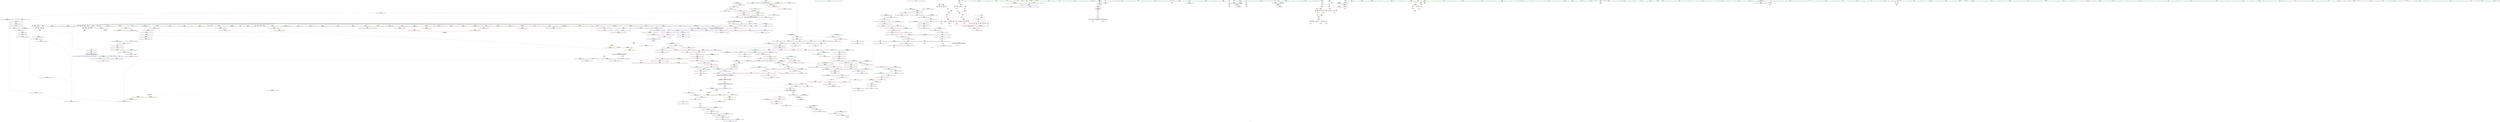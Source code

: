 digraph "SVFG" {
	label="SVFG";

	Node0x5613b4421af0 [shape=record,color=grey,label="{NodeID: 0\nNullPtr|{|<s49>84}}"];
	Node0x5613b4421af0 -> Node0x5613b475e6b0[style=solid];
	Node0x5613b4421af0 -> Node0x5613b475e7b0[style=solid];
	Node0x5613b4421af0 -> Node0x5613b475e880[style=solid];
	Node0x5613b4421af0 -> Node0x5613b475e950[style=solid];
	Node0x5613b4421af0 -> Node0x5613b475ea20[style=solid];
	Node0x5613b4421af0 -> Node0x5613b475eaf0[style=solid];
	Node0x5613b4421af0 -> Node0x5613b475ebc0[style=solid];
	Node0x5613b4421af0 -> Node0x5613b4758890[style=solid];
	Node0x5613b4421af0 -> Node0x5613b4758960[style=solid];
	Node0x5613b4421af0 -> Node0x5613b4758a30[style=solid];
	Node0x5613b4421af0 -> Node0x5613b4758b00[style=solid];
	Node0x5613b4421af0 -> Node0x5613b4758bd0[style=solid];
	Node0x5613b4421af0 -> Node0x5613b4758ca0[style=solid];
	Node0x5613b4421af0 -> Node0x5613b4758d70[style=solid];
	Node0x5613b4421af0 -> Node0x5613b4758e40[style=solid];
	Node0x5613b4421af0 -> Node0x5613b4758f10[style=solid];
	Node0x5613b4421af0 -> Node0x5613b4758fe0[style=solid];
	Node0x5613b4421af0 -> Node0x5613b47590b0[style=solid];
	Node0x5613b4421af0 -> Node0x5613b4759180[style=solid];
	Node0x5613b4421af0 -> Node0x5613b4759250[style=solid];
	Node0x5613b4421af0 -> Node0x5613b4759320[style=solid];
	Node0x5613b4421af0 -> Node0x5613b47593f0[style=solid];
	Node0x5613b4421af0 -> Node0x5613b47594c0[style=solid];
	Node0x5613b4421af0 -> Node0x5613b4759590[style=solid];
	Node0x5613b4421af0 -> Node0x5613b4759660[style=solid];
	Node0x5613b4421af0 -> Node0x5613b4759730[style=solid];
	Node0x5613b4421af0 -> Node0x5613b4759800[style=solid];
	Node0x5613b4421af0 -> Node0x5613b47598d0[style=solid];
	Node0x5613b4421af0 -> Node0x5613b47599a0[style=solid];
	Node0x5613b4421af0 -> Node0x5613b4759a70[style=solid];
	Node0x5613b4421af0 -> Node0x5613b4759b40[style=solid];
	Node0x5613b4421af0 -> Node0x5613b4759c10[style=solid];
	Node0x5613b4421af0 -> Node0x5613b4759ce0[style=solid];
	Node0x5613b4421af0 -> Node0x5613b4759db0[style=solid];
	Node0x5613b4421af0 -> Node0x5613b4759e80[style=solid];
	Node0x5613b4421af0 -> Node0x5613b4759f50[style=solid];
	Node0x5613b4421af0 -> Node0x5613b475a020[style=solid];
	Node0x5613b4421af0 -> Node0x5613b475a0f0[style=solid];
	Node0x5613b4421af0 -> Node0x5613b475a1c0[style=solid];
	Node0x5613b4421af0 -> Node0x5613b475a290[style=solid];
	Node0x5613b4421af0 -> Node0x5613b475a360[style=solid];
	Node0x5613b4421af0 -> Node0x5613b475a430[style=solid];
	Node0x5613b4421af0 -> Node0x5613b475a500[style=solid];
	Node0x5613b4421af0 -> Node0x5613b4772d20[style=solid];
	Node0x5613b4421af0 -> Node0x5613b4775a00[style=solid];
	Node0x5613b4421af0 -> Node0x5613b4775ad0[style=solid];
	Node0x5613b4421af0 -> Node0x5613b4775ba0[style=solid];
	Node0x5613b4421af0 -> Node0x5613b42df160[style=solid];
	Node0x5613b4421af0 -> Node0x5613b47909f0[style=solid];
	Node0x5613b4421af0:s49 -> Node0x5613b4802f80[style=solid,color=red];
	Node0x5613b4761c80 [shape=record,color=red,label="{NodeID: 443\n996\<--991\n\<--__last.addr\n_ZSt8_DestroyIPNSt7__cxx1112basic_stringIcSt11char_traitsIcESaIcEEEEvT_S7_\n|{<s0>99}}"];
	Node0x5613b4761c80:s0 -> Node0x5613b4803bf0[style=solid,color=red];
	Node0x5613b4765230 [shape=record,color=purple,label="{NodeID: 277\n1177\<--14\nllvm.global_ctors_2\<--llvm.global_ctors\nGlob }"];
	Node0x5613b4765230 -> Node0x5613b4772d20[style=solid];
	Node0x5613b4755170 [shape=record,color=green,label="{NodeID: 111\n699\<--700\n_ZNSt12_Vector_baseINSt7__cxx1112basic_stringIcSt11char_traitsIcESaIcEEESaIS5_EE11_M_allocateEm\<--_ZNSt12_Vector_baseINSt7__cxx1112basic_stringIcSt11char_traitsIcESaIcEEESaIS5_EE11_M_allocateEm_field_insensitive\n}"];
	Node0x5613b4777400 [shape=record,color=blue,label="{NodeID: 554\n892\<--918\n__cur\<--incdec.ptr\n_ZNSt27__uninitialized_default_n_1ILb0EE18__uninit_default_nIPNSt7__cxx1112basic_stringIcSt11char_traitsIcESaIcEEEmEET_S9_T0_\n}"];
	Node0x5613b4777400 -> Node0x5613b47b4e50[style=dashed];
	Node0x5613b475efd0 [shape=record,color=red,label="{NodeID: 388\n521\<--520\n\<--_M_finish\n_ZNSt6vectorINSt7__cxx1112basic_stringIcSt11char_traitsIcESaIcEEESaIS5_EED2Ev\n|{<s0>66}}"];
	Node0x5613b475efd0:s0 -> Node0x5613b4808b70[style=solid,color=red];
	Node0x5613b4806cd0 [shape=record,color=black,label="{NodeID: 1329\n600 = PHI(370, )\n0th arg _ZNSt6vectorINSt7__cxx1112basic_stringIcSt11char_traitsIcESaIcEEESaIS5_EE21_M_default_initializeEm }"];
	Node0x5613b4806cd0 -> Node0x5613b4775380[style=solid];
	Node0x5613b475a0f0 [shape=record,color=black,label="{NodeID: 222\n942\<--3\n\<--dummyVal\n_ZNSt27__uninitialized_default_n_1ILb0EE18__uninit_default_nIPNSt7__cxx1112basic_stringIcSt11char_traitsIcESaIcEEEmEET_S9_T0_\n}"];
	Node0x5613b475a0f0 -> Node0x5613b4777670[style=solid];
	Node0x5613b4756480 [shape=record,color=green,label="{NodeID: 56\n239\<--240\n_ZNSt7__cxx1112basic_stringIcSt11char_traitsIcESaIcEEaSERKS4_\<--_ZNSt7__cxx1112basic_stringIcSt11char_traitsIcESaIcEEaSERKS4__field_insensitive\n}"];
	Node0x5613b4774750 [shape=record,color=blue,label="{NodeID: 499\n403\<--402\nthis.addr\<--this\n_ZNSaINSt7__cxx1112basic_stringIcSt11char_traitsIcESaIcEEEED2Ev\n}"];
	Node0x5613b4774750 -> Node0x5613b476a2d0[style=dashed];
	Node0x5613b4767fe0 [shape=record,color=red,label="{NodeID: 333\n110\<--62\n\<--i\nmain\n}"];
	Node0x5613b4767fe0 -> Node0x5613b4791770[style=solid];
	Node0x5613b4800650 [shape=record,color=black,label="{NodeID: 1274\n316 = PHI()\n}"];
	Node0x5613b475d720 [shape=record,color=green,label="{NodeID: 167\n1069\<--1070\n_ZNSt16allocator_traitsISaINSt7__cxx1112basic_stringIcSt11char_traitsIcESaIcEEEEE10deallocateERS6_PS5_m\<--_ZNSt16allocator_traitsISaINSt7__cxx1112basic_stringIcSt11char_traitsIcESaIcEEEEE10deallocateERS6_PS5_m_field_insensitive\n}"];
	Node0x5613b4421b80 [shape=record,color=green,label="{NodeID: 1\n7\<--1\n__dso_handle\<--dummyObj\nGlob }"];
	Node0x5613b4761d50 [shape=record,color=red,label="{NodeID: 444\n1024\<--1017\n\<--__first.addr\n_ZNSt12_Destroy_auxILb0EE9__destroyIPNSt7__cxx1112basic_stringIcSt11char_traitsIcESaIcEEEEEvT_S9_\n}"];
	Node0x5613b4761d50 -> Node0x5613b4790e70[style=solid];
	Node0x5613b4765330 [shape=record,color=purple,label="{NodeID: 278\n426\<--425\n_M_impl\<--\n_ZNSt6vectorINSt7__cxx1112basic_stringIcSt11char_traitsIcESaIcEEESaIS5_EEixEm\n}"];
	Node0x5613b4755270 [shape=record,color=green,label="{NodeID: 112\n721\<--722\nthis.addr\<--this.addr_field_insensitive\n_ZNSt12_Vector_baseINSt7__cxx1112basic_stringIcSt11char_traitsIcESaIcEEESaIS5_EE12_Vector_implD2Ev\n}"];
	Node0x5613b4755270 -> Node0x5613b4760280[style=solid];
	Node0x5613b4755270 -> Node0x5613b4776080[style=solid];
	Node0x5613b47774d0 [shape=record,color=blue,label="{NodeID: 555\n894\<--922\nexn.slot\<--\n_ZNSt27__uninitialized_default_n_1ILb0EE18__uninit_default_nIPNSt7__cxx1112basic_stringIcSt11char_traitsIcESaIcEEEmEET_S9_T0_\n}"];
	Node0x5613b47774d0 -> Node0x5613b47617a0[style=dashed];
	Node0x5613b47774d0 -> Node0x5613b4777670[style=dashed];
	Node0x5613b475f0a0 [shape=record,color=red,label="{NodeID: 389\n548\<--545\nthis1\<--this.addr\n_ZN9__gnu_cxx13new_allocatorINSt7__cxx1112basic_stringIcSt11char_traitsIcESaIcEEEEC2Ev\n}"];
	Node0x5613b4806de0 [shape=record,color=black,label="{NodeID: 1330\n601 = PHI(377, )\n1st arg _ZNSt6vectorINSt7__cxx1112basic_stringIcSt11char_traitsIcESaIcEEESaIS5_EE21_M_default_initializeEm }"];
	Node0x5613b4806de0 -> Node0x5613b4775450[style=solid];
	Node0x5613b475a1c0 [shape=record,color=black,label="{NodeID: 223\n944\<--3\n\<--dummyVal\n_ZNSt27__uninitialized_default_n_1ILb0EE18__uninit_default_nIPNSt7__cxx1112basic_stringIcSt11char_traitsIcESaIcEEEmEET_S9_T0_\n}"];
	Node0x5613b475a1c0 -> Node0x5613b4777740[style=solid];
	Node0x5613b4756580 [shape=record,color=green,label="{NodeID: 57\n292\<--293\n_ZStlsISt11char_traitsIcEERSt13basic_ostreamIcT_ES5_PKc\<--_ZStlsISt11char_traitsIcEERSt13basic_ostreamIcT_ES5_PKc_field_insensitive\n}"];
	Node0x5613b4774820 [shape=record,color=blue,label="{NodeID: 500\n418\<--416\nthis.addr\<--this\n_ZNSt6vectorINSt7__cxx1112basic_stringIcSt11char_traitsIcESaIcEEESaIS5_EEixEm\n}"];
	Node0x5613b4774820 -> Node0x5613b476a3a0[style=dashed];
	Node0x5613b47680b0 [shape=record,color=red,label="{NodeID: 334\n114\<--62\n\<--i\nmain\n|{<s0>9}}"];
	Node0x5613b47680b0:s0 -> Node0x5613b4807f80[style=solid,color=red];
	Node0x5613b4800720 [shape=record,color=black,label="{NodeID: 1275\n772 = PHI(779, )\n}"];
	Node0x5613b4800720 -> Node0x5613b42df160[style=solid];
	Node0x5613b475d820 [shape=record,color=green,label="{NodeID: 168\n1077\<--1078\n__a.addr\<--__a.addr_field_insensitive\n_ZNSt16allocator_traitsISaINSt7__cxx1112basic_stringIcSt11char_traitsIcESaIcEEEEE10deallocateERS6_PS5_m\n}"];
	Node0x5613b475d820 -> Node0x5613b47624a0[style=solid];
	Node0x5613b475d820 -> Node0x5613b4778100[style=solid];
	Node0x5613b4740ff0 [shape=record,color=green,label="{NodeID: 2\n8\<--1\n_ZSt3cin\<--dummyObj\nGlob }"];
	Node0x5613b4761e20 [shape=record,color=red,label="{NodeID: 445\n1028\<--1017\n\<--__first.addr\n_ZNSt12_Destroy_auxILb0EE9__destroyIPNSt7__cxx1112basic_stringIcSt11char_traitsIcESaIcEEEEEvT_S9_\n|{<s0>102}}"];
	Node0x5613b4761e20:s0 -> Node0x5613b4801e50[style=solid,color=red];
	Node0x5613b4765400 [shape=record,color=purple,label="{NodeID: 279\n427\<--425\n_M_start\<--\n_ZNSt6vectorINSt7__cxx1112basic_stringIcSt11char_traitsIcESaIcEEESaIS5_EEixEm\n}"];
	Node0x5613b4765400 -> Node0x5613b476a540[style=solid];
	Node0x5613b4755340 [shape=record,color=green,label="{NodeID: 113\n731\<--732\nthis.addr\<--this.addr_field_insensitive\n_ZNSaINSt7__cxx1112basic_stringIcSt11char_traitsIcESaIcEEEEC2ERKS5_\n}"];
	Node0x5613b4755340 -> Node0x5613b4760350[style=solid];
	Node0x5613b4755340 -> Node0x5613b4776150[style=solid];
	Node0x5613b47775a0 [shape=record,color=blue,label="{NodeID: 556\n896\<--924\nehselector.slot\<--\n_ZNSt27__uninitialized_default_n_1ILb0EE18__uninit_default_nIPNSt7__cxx1112basic_stringIcSt11char_traitsIcESaIcEEEmEET_S9_T0_\n}"];
	Node0x5613b47775a0 -> Node0x5613b4777740[style=dashed];
	Node0x5613b475f170 [shape=record,color=red,label="{NodeID: 390\n555\<--552\nthis1\<--this.addr\n_ZN9__gnu_cxx13new_allocatorINSt7__cxx1112basic_stringIcSt11char_traitsIcESaIcEEEED2Ev\n}"];
	Node0x5613b4806ef0 [shape=record,color=black,label="{NodeID: 1331\n436 = PHI(214, 263, )\n0th arg _ZSteqIcEN9__gnu_cxx11__enable_ifIXsr9__is_charIT_EE7__valueEbE6__typeERKNSt7__cxx1112basic_stringIS2_St11char_traitsIS2_ESaIS2_EEESC_ }"];
	Node0x5613b4806ef0 -> Node0x5613b47749c0[style=solid];
	Node0x5613b475a290 [shape=record,color=black,label="{NodeID: 224\n956\<--3\nlpad.val\<--dummyVal\n_ZNSt27__uninitialized_default_n_1ILb0EE18__uninit_default_nIPNSt7__cxx1112basic_stringIcSt11char_traitsIcESaIcEEEmEET_S9_T0_\n}"];
	Node0x5613b4756680 [shape=record,color=green,label="{NodeID: 58\n296\<--297\n_ZNSolsEx\<--_ZNSolsEx_field_insensitive\n}"];
	Node0x5613b47748f0 [shape=record,color=blue,label="{NodeID: 501\n420\<--417\n__n.addr\<--__n\n_ZNSt6vectorINSt7__cxx1112basic_stringIcSt11char_traitsIcESaIcEEESaIS5_EEixEm\n}"];
	Node0x5613b47748f0 -> Node0x5613b476a470[style=dashed];
	Node0x5613b4768180 [shape=record,color=red,label="{NodeID: 335\n127\<--62\n\<--i\nmain\n|{<s0>11}}"];
	Node0x5613b4768180:s0 -> Node0x5613b4807f80[style=solid,color=red];
	Node0x5613b48008c0 [shape=record,color=black,label="{NodeID: 1276\n791 = PHI(795, )\n}"];
	Node0x5613b48008c0 -> Node0x5613b47640c0[style=solid];
	Node0x5613b475d8f0 [shape=record,color=green,label="{NodeID: 169\n1079\<--1080\n__p.addr\<--__p.addr_field_insensitive\n_ZNSt16allocator_traitsISaINSt7__cxx1112basic_stringIcSt11char_traitsIcESaIcEEEEE10deallocateERS6_PS5_m\n}"];
	Node0x5613b475d8f0 -> Node0x5613b4762570[style=solid];
	Node0x5613b475d8f0 -> Node0x5613b47781d0[style=solid];
	Node0x5613b4742f40 [shape=record,color=green,label="{NodeID: 3\n9\<--1\n_ZSt4cout\<--dummyObj\nGlob }"];
	Node0x5613b4761ef0 [shape=record,color=red,label="{NodeID: 446\n1034\<--1017\n\<--__first.addr\n_ZNSt12_Destroy_auxILb0EE9__destroyIPNSt7__cxx1112basic_stringIcSt11char_traitsIcESaIcEEEEEvT_S9_\n}"];
	Node0x5613b4761ef0 -> Node0x5613b4766fa0[style=solid];
	Node0x5613b47654d0 [shape=record,color=purple,label="{NodeID: 280\n515\<--514\n_M_impl\<--\n_ZNSt6vectorINSt7__cxx1112basic_stringIcSt11char_traitsIcESaIcEEESaIS5_EED2Ev\n}"];
	Node0x5613b475a8b0 [shape=record,color=green,label="{NodeID: 114\n733\<--734\n__a.addr\<--__a.addr_field_insensitive\n_ZNSaINSt7__cxx1112basic_stringIcSt11char_traitsIcESaIcEEEEC2ERKS5_\n}"];
	Node0x5613b475a8b0 -> Node0x5613b4760420[style=solid];
	Node0x5613b475a8b0 -> Node0x5613b4776220[style=solid];
	Node0x5613b4777670 [shape=record,color=blue,label="{NodeID: 557\n894\<--942\nexn.slot\<--\n_ZNSt27__uninitialized_default_n_1ILb0EE18__uninit_default_nIPNSt7__cxx1112basic_stringIcSt11char_traitsIcESaIcEEEmEET_S9_T0_\n}"];
	Node0x5613b4777670 -> Node0x5613b4761870[style=dashed];
	Node0x5613b475f240 [shape=record,color=red,label="{NodeID: 391\n574\<--561\nthis1\<--this.addr\n_ZNSt12_Vector_baseINSt7__cxx1112basic_stringIcSt11char_traitsIcESaIcEEESaIS5_EEC2EmRKS6_\n|{|<s1>71}}"];
	Node0x5613b475f240 -> Node0x5613b4765810[style=solid];
	Node0x5613b475f240:s1 -> Node0x5613b48071c0[style=solid,color=red];
	Node0x5613b4807040 [shape=record,color=black,label="{NodeID: 1332\n437 = PHI(70, 76, )\n1st arg _ZSteqIcEN9__gnu_cxx11__enable_ifIXsr9__is_charIT_EE7__valueEbE6__typeERKNSt7__cxx1112basic_stringIS2_St11char_traitsIS2_ESaIS2_EEESC_ }"];
	Node0x5613b4807040 -> Node0x5613b4774a90[style=solid];
	Node0x5613b475a360 [shape=record,color=black,label="{NodeID: 225\n957\<--3\nlpad.val5\<--dummyVal\n_ZNSt27__uninitialized_default_n_1ILb0EE18__uninit_default_nIPNSt7__cxx1112basic_stringIcSt11char_traitsIcESaIcEEEmEET_S9_T0_\n}"];
	Node0x5613b4756780 [shape=record,color=green,label="{NodeID: 59\n301\<--302\n_ZSt4endlIcSt11char_traitsIcEERSt13basic_ostreamIT_T0_ES6_\<--_ZSt4endlIcSt11char_traitsIcEERSt13basic_ostreamIT_T0_ES6__field_insensitive\n}"];
	Node0x5613b47749c0 [shape=record,color=blue,label="{NodeID: 502\n438\<--436\n__lhs.addr\<--__lhs\n_ZSteqIcEN9__gnu_cxx11__enable_ifIXsr9__is_charIT_EE7__valueEbE6__typeERKNSt7__cxx1112basic_stringIS2_St11char_traitsIS2_ESaIS2_EEESC_\n}"];
	Node0x5613b47749c0 -> Node0x5613b476a610[style=dashed];
	Node0x5613b47749c0 -> Node0x5613b476a6e0[style=dashed];
	Node0x5613b47749c0 -> Node0x5613b476a7b0[style=dashed];
	Node0x5613b4768250 [shape=record,color=red,label="{NodeID: 336\n138\<--62\n\<--i\nmain\n|{<s0>13}}"];
	Node0x5613b4768250:s0 -> Node0x5613b4807f80[style=solid,color=red];
	Node0x5613b4800a00 [shape=record,color=black,label="{NodeID: 1277\n810 = PHI(827, )\n}"];
	Node0x5613b4800a00 -> Node0x5613b4791bf0[style=solid];
	Node0x5613b475d9c0 [shape=record,color=green,label="{NodeID: 170\n1081\<--1082\n__n.addr\<--__n.addr_field_insensitive\n_ZNSt16allocator_traitsISaINSt7__cxx1112basic_stringIcSt11char_traitsIcESaIcEEEEE10deallocateERS6_PS5_m\n}"];
	Node0x5613b475d9c0 -> Node0x5613b4762640[style=solid];
	Node0x5613b475d9c0 -> Node0x5613b47782a0[style=solid];
	Node0x5613b4743900 [shape=record,color=green,label="{NodeID: 4\n10\<--1\n.str\<--dummyObj\nGlob }"];
	Node0x5613b47b4950 [shape=record,color=black,label="{NodeID: 945\nMR_173V_3 = PHI(MR_173V_4, MR_173V_2, )\npts\{891 \}\n}"];
	Node0x5613b47b4950 -> Node0x5613b47612c0[style=dashed];
	Node0x5613b47b4950 -> Node0x5613b4761390[style=dashed];
	Node0x5613b47b4950 -> Node0x5613b4777330[style=dashed];
	Node0x5613b4761fc0 [shape=record,color=red,label="{NodeID: 447\n1025\<--1019\n\<--__last.addr\n_ZNSt12_Destroy_auxILb0EE9__destroyIPNSt7__cxx1112basic_stringIcSt11char_traitsIcESaIcEEEEEvT_S9_\n}"];
	Node0x5613b4761fc0 -> Node0x5613b4790e70[style=solid];
	Node0x5613b47655a0 [shape=record,color=purple,label="{NodeID: 281\n516\<--514\n_M_start\<--\n_ZNSt6vectorINSt7__cxx1112basic_stringIcSt11char_traitsIcESaIcEEESaIS5_EED2Ev\n}"];
	Node0x5613b47655a0 -> Node0x5613b475ef00[style=solid];
	Node0x5613b475a980 [shape=record,color=green,label="{NodeID: 115\n742\<--743\n_ZN9__gnu_cxx13new_allocatorINSt7__cxx1112basic_stringIcSt11char_traitsIcESaIcEEEEC2ERKS7_\<--_ZN9__gnu_cxx13new_allocatorINSt7__cxx1112basic_stringIcSt11char_traitsIcESaIcEEEEC2ERKS7__field_insensitive\n}"];
	Node0x5613b4777740 [shape=record,color=blue,label="{NodeID: 558\n896\<--944\nehselector.slot\<--\n_ZNSt27__uninitialized_default_n_1ILb0EE18__uninit_default_nIPNSt7__cxx1112basic_stringIcSt11char_traitsIcESaIcEEEmEET_S9_T0_\n}"];
	Node0x5613b4777740 -> Node0x5613b4761940[style=dashed];
	Node0x5613b475f310 [shape=record,color=red,label="{NodeID: 392\n580\<--563\n\<--__n.addr\n_ZNSt12_Vector_baseINSt7__cxx1112basic_stringIcSt11char_traitsIcESaIcEEESaIS5_EEC2EmRKS6_\n|{<s0>71}}"];
	Node0x5613b475f310:s0 -> Node0x5613b48072d0[style=solid,color=red];
	Node0x5613b48071c0 [shape=record,color=black,label="{NodeID: 1333\n688 = PHI(574, )\n0th arg _ZNSt12_Vector_baseINSt7__cxx1112basic_stringIcSt11char_traitsIcESaIcEEESaIS5_EE17_M_create_storageEm }"];
	Node0x5613b48071c0 -> Node0x5613b4775c70[style=solid];
	Node0x5613b475a430 [shape=record,color=black,label="{NodeID: 226\n959\<--3\n\<--dummyVal\n_ZNSt27__uninitialized_default_n_1ILb0EE18__uninit_default_nIPNSt7__cxx1112basic_stringIcSt11char_traitsIcESaIcEEEmEET_S9_T0_\n}"];
	Node0x5613b4756880 [shape=record,color=green,label="{NodeID: 60\n303\<--304\n_ZNSolsEPFRSoS_E\<--_ZNSolsEPFRSoS_E_field_insensitive\n}"];
	Node0x5613b4774a90 [shape=record,color=blue,label="{NodeID: 503\n440\<--437\n__rhs.addr\<--__rhs\n_ZSteqIcEN9__gnu_cxx11__enable_ifIXsr9__is_charIT_EE7__valueEbE6__typeERKNSt7__cxx1112basic_stringIS2_St11char_traitsIS2_ESaIS2_EEESC_\n}"];
	Node0x5613b4774a90 -> Node0x5613b476a880[style=dashed];
	Node0x5613b4774a90 -> Node0x5613b475ec90[style=dashed];
	Node0x5613b4768320 [shape=record,color=red,label="{NodeID: 337\n144\<--62\n\<--i\nmain\n|{<s0>15}}"];
	Node0x5613b4768320:s0 -> Node0x5613b4807f80[style=solid,color=red];
	Node0x5613b4800b40 [shape=record,color=black,label="{NodeID: 1278\n460 = PHI(1135, )\n}"];
	Node0x5613b4800b40 -> Node0x5613b4791170[style=solid];
	Node0x5613b475da90 [shape=record,color=green,label="{NodeID: 171\n1091\<--1092\n_ZN9__gnu_cxx13new_allocatorINSt7__cxx1112basic_stringIcSt11char_traitsIcESaIcEEEE10deallocateEPS6_m\<--_ZN9__gnu_cxx13new_allocatorINSt7__cxx1112basic_stringIcSt11char_traitsIcESaIcEEEE10deallocateEPS6_m_field_insensitive\n}"];
	Node0x5613b4743990 [shape=record,color=green,label="{NodeID: 5\n12\<--1\n.str.1\<--dummyObj\nGlob }"];
	Node0x5613b47b4e50 [shape=record,color=black,label="{NodeID: 946\nMR_175V_3 = PHI(MR_175V_4, MR_175V_2, )\npts\{893 \}\n}"];
	Node0x5613b47b4e50 -> Node0x5613b4761460[style=dashed];
	Node0x5613b47b4e50 -> Node0x5613b4761530[style=dashed];
	Node0x5613b47b4e50 -> Node0x5613b4761600[style=dashed];
	Node0x5613b47b4e50 -> Node0x5613b47616d0[style=dashed];
	Node0x5613b47b4e50 -> Node0x5613b4777400[style=dashed];
	Node0x5613b4762090 [shape=record,color=red,label="{NodeID: 448\n1044\<--1041\n\<--__pointer.addr\n_ZSt8_DestroyINSt7__cxx1112basic_stringIcSt11char_traitsIcESaIcEEEEvPT_\n}"];
	Node0x5613b4765670 [shape=record,color=purple,label="{NodeID: 282\n519\<--518\n_M_impl2\<--\n_ZNSt6vectorINSt7__cxx1112basic_stringIcSt11char_traitsIcESaIcEEESaIS5_EED2Ev\n}"];
	Node0x5613b475aa50 [shape=record,color=green,label="{NodeID: 116\n748\<--749\nthis.addr\<--this.addr_field_insensitive\n_ZN9__gnu_cxx13new_allocatorINSt7__cxx1112basic_stringIcSt11char_traitsIcESaIcEEEEC2ERKS7_\n}"];
	Node0x5613b475aa50 -> Node0x5613b47604f0[style=solid];
	Node0x5613b475aa50 -> Node0x5613b47762f0[style=solid];
	Node0x5613b4777810 [shape=record,color=blue,label="{NodeID: 559\n967\<--966\n__p.addr\<--__p\n_ZSt10_ConstructINSt7__cxx1112basic_stringIcSt11char_traitsIcESaIcEEEJEEvPT_DpOT0_\n}"];
	Node0x5613b4777810 -> Node0x5613b4761a10[style=dashed];
	Node0x5613b475f3e0 [shape=record,color=red,label="{NodeID: 393\n576\<--565\n\<--__a.addr\n_ZNSt12_Vector_baseINSt7__cxx1112basic_stringIcSt11char_traitsIcESaIcEEESaIS5_EEC2EmRKS6_\n|{<s0>70}}"];
	Node0x5613b475f3e0:s0 -> Node0x5613b4809360[style=solid,color=red];
	Node0x5613b48072d0 [shape=record,color=black,label="{NodeID: 1334\n689 = PHI(580, )\n1st arg _ZNSt12_Vector_baseINSt7__cxx1112basic_stringIcSt11char_traitsIcESaIcEEESaIS5_EE17_M_create_storageEm }"];
	Node0x5613b48072d0 -> Node0x5613b4775d40[style=solid];
	Node0x5613b475a500 [shape=record,color=black,label="{NodeID: 227\n960\<--3\n\<--dummyVal\n_ZNSt27__uninitialized_default_n_1ILb0EE18__uninit_default_nIPNSt7__cxx1112basic_stringIcSt11char_traitsIcESaIcEEEmEET_S9_T0_\n|{<s0>97}}"];
	Node0x5613b475a500:s0 -> Node0x5613b4809be0[style=solid,color=red];
	Node0x5613b4756980 [shape=record,color=green,label="{NodeID: 61\n314\<--315\n_ZStlsIcSt11char_traitsIcESaIcEERSt13basic_ostreamIT_T0_ES7_RKNSt7__cxx1112basic_stringIS4_S5_T1_EE\<--_ZStlsIcSt11char_traitsIcESaIcEERSt13basic_ostreamIT_T0_ES7_RKNSt7__cxx1112basic_stringIS4_S5_T1_EE_field_insensitive\n}"];
	Node0x5613b4774b60 [shape=record,color=blue,label="{NodeID: 504\n506\<--505\nthis.addr\<--this\n_ZNSt6vectorINSt7__cxx1112basic_stringIcSt11char_traitsIcESaIcEEESaIS5_EED2Ev\n}"];
	Node0x5613b4774b60 -> Node0x5613b475ed60[style=dashed];
	Node0x5613b47683f0 [shape=record,color=red,label="{NodeID: 338\n176\<--62\n\<--i\nmain\n|{<s0>18}}"];
	Node0x5613b47683f0:s0 -> Node0x5613b4807f80[style=solid,color=red];
	Node0x5613b4800c80 [shape=record,color=black,label="{NodeID: 1279\n445 = PHI()\n}"];
	Node0x5613b4800c80 -> Node0x5613b47912f0[style=solid];
	Node0x5613b475db90 [shape=record,color=green,label="{NodeID: 172\n1098\<--1099\nthis.addr\<--this.addr_field_insensitive\n_ZN9__gnu_cxx13new_allocatorINSt7__cxx1112basic_stringIcSt11char_traitsIcESaIcEEEE10deallocateEPS6_m\n}"];
	Node0x5613b475db90 -> Node0x5613b4762710[style=solid];
	Node0x5613b475db90 -> Node0x5613b4778370[style=solid];
	Node0x5613b4743a20 [shape=record,color=green,label="{NodeID: 6\n15\<--1\n\<--dummyObj\nCan only get source location for instruction, argument, global var or function.}"];
	Node0x5613b4762160 [shape=record,color=red,label="{NodeID: 449\n1060\<--1051\nthis1\<--this.addr\n_ZNSt12_Vector_baseINSt7__cxx1112basic_stringIcSt11char_traitsIcESaIcEEESaIS5_EE13_M_deallocateEPS5_m\n}"];
	Node0x5613b4762160 -> Node0x5613b4767070[style=solid];
	Node0x5613b4765740 [shape=record,color=purple,label="{NodeID: 283\n520\<--518\n_M_finish\<--\n_ZNSt6vectorINSt7__cxx1112basic_stringIcSt11char_traitsIcESaIcEEESaIS5_EED2Ev\n}"];
	Node0x5613b4765740 -> Node0x5613b475efd0[style=solid];
	Node0x5613b475ab20 [shape=record,color=green,label="{NodeID: 117\n750\<--751\n.addr\<--.addr_field_insensitive\n_ZN9__gnu_cxx13new_allocatorINSt7__cxx1112basic_stringIcSt11char_traitsIcESaIcEEEEC2ERKS7_\n}"];
	Node0x5613b475ab20 -> Node0x5613b47763c0[style=solid];
	Node0x5613b47778e0 [shape=record,color=blue,label="{NodeID: 560\n979\<--978\n__r.addr\<--__r\n_ZSt11__addressofINSt7__cxx1112basic_stringIcSt11char_traitsIcESaIcEEEEPT_RS6_\n}"];
	Node0x5613b47778e0 -> Node0x5613b4761ae0[style=dashed];
	Node0x5613b475f4b0 [shape=record,color=red,label="{NodeID: 394\n594\<--567\nexn\<--exn.slot\n_ZNSt12_Vector_baseINSt7__cxx1112basic_stringIcSt11char_traitsIcESaIcEEESaIS5_EEC2EmRKS6_\n}"];
	Node0x5613b48073e0 [shape=record,color=black,label="{NodeID: 1335\n416 = PHI(54, 54, 54, 54, 54, 54, 54, 54, 54, 54, 54, 54, 54, 54, )\n0th arg _ZNSt6vectorINSt7__cxx1112basic_stringIcSt11char_traitsIcESaIcEEESaIS5_EEixEm }"];
	Node0x5613b48073e0 -> Node0x5613b4774820[style=solid];
	Node0x5613b475a5d0 [shape=record,color=black,label="{NodeID: 228\n27\<--28\n\<--_ZNSt8ios_base4InitD1Ev\nCan only get source location for instruction, argument, global var or function.}"];
	Node0x5613b4756a80 [shape=record,color=green,label="{NodeID: 62\n323\<--324\n_ZNSt6vectorINSt7__cxx1112basic_stringIcSt11char_traitsIcESaIcEEESaIS5_EED2Ev\<--_ZNSt6vectorINSt7__cxx1112basic_stringIcSt11char_traitsIcESaIcEEESaIS5_EED2Ev_field_insensitive\n}"];
	Node0x5613b4774c30 [shape=record,color=blue,label="{NodeID: 505\n508\<--533\nexn.slot\<--\n_ZNSt6vectorINSt7__cxx1112basic_stringIcSt11char_traitsIcESaIcEEESaIS5_EED2Ev\n}"];
	Node0x5613b4774c30 -> Node0x5613b475ee30[style=dashed];
	Node0x5613b47684c0 [shape=record,color=red,label="{NodeID: 339\n184\<--62\n\<--i\nmain\n|{<s0>20}}"];
	Node0x5613b47684c0:s0 -> Node0x5613b4807f80[style=solid,color=red];
	Node0x5613b4800d50 [shape=record,color=black,label="{NodeID: 1280\n449 = PHI()\n}"];
	Node0x5613b4800d50 -> Node0x5613b47912f0[style=solid];
	Node0x5613b475dc60 [shape=record,color=green,label="{NodeID: 173\n1100\<--1101\n__p.addr\<--__p.addr_field_insensitive\n_ZN9__gnu_cxx13new_allocatorINSt7__cxx1112basic_stringIcSt11char_traitsIcESaIcEEEE10deallocateEPS6_m\n}"];
	Node0x5613b475dc60 -> Node0x5613b47627e0[style=solid];
	Node0x5613b475dc60 -> Node0x5613b4778440[style=solid];
	Node0x5613b4743ab0 [shape=record,color=green,label="{NodeID: 7\n83\<--1\n\<--dummyObj\nCan only get source location for instruction, argument, global var or function.}"];
	Node0x5613b4762230 [shape=record,color=red,label="{NodeID: 450\n1061\<--1053\n\<--__p.addr\n_ZNSt12_Vector_baseINSt7__cxx1112basic_stringIcSt11char_traitsIcESaIcEEESaIS5_EE13_M_deallocateEPS5_m\n}"];
	Node0x5613b4762230 -> Node0x5613b47909f0[style=solid];
	Node0x5613b4765810 [shape=record,color=purple,label="{NodeID: 284\n575\<--574\n_M_impl\<--this1\n_ZNSt12_Vector_baseINSt7__cxx1112basic_stringIcSt11char_traitsIcESaIcEEESaIS5_EEC2EmRKS6_\n|{<s0>70|<s1>72}}"];
	Node0x5613b4765810:s0 -> Node0x5613b4809250[style=solid,color=red];
	Node0x5613b4765810:s1 -> Node0x5613b4802a80[style=solid,color=red];
	Node0x5613b475abf0 [shape=record,color=green,label="{NodeID: 118\n759\<--760\nthis.addr\<--this.addr_field_insensitive\n_ZNSt12_Vector_baseINSt7__cxx1112basic_stringIcSt11char_traitsIcESaIcEEESaIS5_EE11_M_allocateEm\n}"];
	Node0x5613b475abf0 -> Node0x5613b47605c0[style=solid];
	Node0x5613b475abf0 -> Node0x5613b4776490[style=solid];
	Node0x5613b47779b0 [shape=record,color=blue,label="{NodeID: 561\n989\<--987\n__first.addr\<--__first\n_ZSt8_DestroyIPNSt7__cxx1112basic_stringIcSt11char_traitsIcESaIcEEEEvT_S7_\n}"];
	Node0x5613b47779b0 -> Node0x5613b4761bb0[style=dashed];
	Node0x5613b475f580 [shape=record,color=red,label="{NodeID: 395\n595\<--569\nsel\<--ehselector.slot\n_ZNSt12_Vector_baseINSt7__cxx1112basic_stringIcSt11char_traitsIcESaIcEEESaIS5_EEC2EmRKS6_\n}"];
	Node0x5613b4807f80 [shape=record,color=black,label="{NodeID: 1336\n417 = PHI(114, 127, 138, 144, 176, 184, 190, 213, 234, 236, 262, 272, 274, 311, )\n1st arg _ZNSt6vectorINSt7__cxx1112basic_stringIcSt11char_traitsIcESaIcEEESaIS5_EEixEm }"];
	Node0x5613b4807f80 -> Node0x5613b47748f0[style=solid];
	Node0x5613b475a6d0 [shape=record,color=black,label="{NodeID: 229\n134\<--133\nconv\<--\nmain\n}"];
	Node0x5613b475a6d0 -> Node0x5613b47918f0[style=solid];
	Node0x5613b4756b80 [shape=record,color=green,label="{NodeID: 63\n344\<--345\nthis.addr\<--this.addr_field_insensitive\n_ZNSaINSt7__cxx1112basic_stringIcSt11char_traitsIcESaIcEEEEC2Ev\n}"];
	Node0x5613b4756b80 -> Node0x5613b4769d20[style=solid];
	Node0x5613b4756b80 -> Node0x5613b4774270[style=solid];
	Node0x5613b4774d00 [shape=record,color=blue,label="{NodeID: 506\n510\<--535\nehselector.slot\<--\n_ZNSt6vectorINSt7__cxx1112basic_stringIcSt11char_traitsIcESaIcEEESaIS5_EED2Ev\n}"];
	Node0x5613b4768590 [shape=record,color=red,label="{NodeID: 340\n190\<--62\n\<--i\nmain\n|{<s0>22}}"];
	Node0x5613b4768590:s0 -> Node0x5613b4807f80[style=solid,color=red];
	Node0x5613b4800e20 [shape=record,color=black,label="{NodeID: 1281\n453 = PHI()\n|{<s0>63}}"];
	Node0x5613b4800e20:s0 -> Node0x5613b4808510[style=solid,color=red];
	Node0x5613b475dd30 [shape=record,color=green,label="{NodeID: 174\n1102\<--1103\n.addr\<--.addr_field_insensitive\n_ZN9__gnu_cxx13new_allocatorINSt7__cxx1112basic_stringIcSt11char_traitsIcESaIcEEEE10deallocateEPS6_m\n}"];
	Node0x5613b475dd30 -> Node0x5613b4778510[style=solid];
	Node0x5613b4743b40 [shape=record,color=green,label="{NodeID: 8\n88\<--1\n\<--dummyObj\nCan only get source location for instruction, argument, global var or function.}"];
	Node0x5613b4762300 [shape=record,color=red,label="{NodeID: 451\n1066\<--1053\n\<--__p.addr\n_ZNSt12_Vector_baseINSt7__cxx1112basic_stringIcSt11char_traitsIcESaIcEEESaIS5_EE13_M_deallocateEPS5_m\n|{<s0>105}}"];
	Node0x5613b4762300:s0 -> Node0x5613b4803650[style=solid,color=red];
	Node0x5613b47658e0 [shape=record,color=purple,label="{NodeID: 285\n610\<--609\n_M_impl\<--\n_ZNSt6vectorINSt7__cxx1112basic_stringIcSt11char_traitsIcESaIcEEESaIS5_EE21_M_default_initializeEm\n}"];
	Node0x5613b475acc0 [shape=record,color=green,label="{NodeID: 119\n761\<--762\n__n.addr\<--__n.addr_field_insensitive\n_ZNSt12_Vector_baseINSt7__cxx1112basic_stringIcSt11char_traitsIcESaIcEEESaIS5_EE11_M_allocateEm\n}"];
	Node0x5613b475acc0 -> Node0x5613b4760690[style=solid];
	Node0x5613b475acc0 -> Node0x5613b4760760[style=solid];
	Node0x5613b475acc0 -> Node0x5613b4776560[style=solid];
	Node0x5613b4777a80 [shape=record,color=blue,label="{NodeID: 562\n991\<--988\n__last.addr\<--__last\n_ZSt8_DestroyIPNSt7__cxx1112basic_stringIcSt11char_traitsIcESaIcEEEEvT_S7_\n}"];
	Node0x5613b4777a80 -> Node0x5613b4761c80[style=dashed];
	Node0x5613b475f650 [shape=record,color=red,label="{NodeID: 396\n608\<--602\nthis1\<--this.addr\n_ZNSt6vectorINSt7__cxx1112basic_stringIcSt11char_traitsIcESaIcEEESaIS5_EE21_M_default_initializeEm\n}"];
	Node0x5613b475f650 -> Node0x5613b4763700[style=solid];
	Node0x5613b475f650 -> Node0x5613b47637d0[style=solid];
	Node0x5613b475f650 -> Node0x5613b47638a0[style=solid];
	Node0x5613b4808400 [shape=record,color=black,label="{NodeID: 1337\n828 = PHI(808, )\n0th arg _ZNK9__gnu_cxx13new_allocatorINSt7__cxx1112basic_stringIcSt11char_traitsIcESaIcEEEE8max_sizeEv }"];
	Node0x5613b4808400 -> Node0x5613b4776a40[style=solid];
	Node0x5613b475a7a0 [shape=record,color=black,label="{NodeID: 230\n181\<--180\nconv32\<--\nmain\n}"];
	Node0x5613b475a7a0 -> Node0x5613b4790870[style=solid];
	Node0x5613b4756c50 [shape=record,color=green,label="{NodeID: 64\n350\<--351\n_ZN9__gnu_cxx13new_allocatorINSt7__cxx1112basic_stringIcSt11char_traitsIcESaIcEEEEC2Ev\<--_ZN9__gnu_cxx13new_allocatorINSt7__cxx1112basic_stringIcSt11char_traitsIcESaIcEEEEC2Ev_field_insensitive\n}"];
	Node0x5613b4774dd0 [shape=record,color=blue,label="{NodeID: 507\n545\<--544\nthis.addr\<--this\n_ZN9__gnu_cxx13new_allocatorINSt7__cxx1112basic_stringIcSt11char_traitsIcESaIcEEEEC2Ev\n}"];
	Node0x5613b4774dd0 -> Node0x5613b475f0a0[style=dashed];
	Node0x5613b4768660 [shape=record,color=red,label="{NodeID: 341\n203\<--62\n\<--i\nmain\n}"];
	Node0x5613b4768660 -> Node0x5613b478e4b0[style=solid];
	Node0x5613b4800ef0 [shape=record,color=black,label="{NodeID: 1282\n457 = PHI()\n|{<s0>63}}"];
	Node0x5613b4800ef0:s0 -> Node0x5613b4808620[style=solid,color=red];
	Node0x5613b475de00 [shape=record,color=green,label="{NodeID: 175\n1111\<--1112\n_ZdlPv\<--_ZdlPv_field_insensitive\n}"];
	Node0x5613b4743bd0 [shape=record,color=green,label="{NodeID: 9\n108\<--1\n\<--dummyObj\nCan only get source location for instruction, argument, global var or function.}"];
	Node0x5613b47623d0 [shape=record,color=red,label="{NodeID: 452\n1067\<--1055\n\<--__n.addr\n_ZNSt12_Vector_baseINSt7__cxx1112basic_stringIcSt11char_traitsIcESaIcEEESaIS5_EE13_M_deallocateEPS5_m\n|{<s0>105}}"];
	Node0x5613b47623d0:s0 -> Node0x5613b4803790[style=solid,color=red];
	Node0x5613b47659b0 [shape=record,color=purple,label="{NodeID: 286\n611\<--609\n_M_start\<--\n_ZNSt6vectorINSt7__cxx1112basic_stringIcSt11char_traitsIcESaIcEEESaIS5_EE21_M_default_initializeEm\n}"];
	Node0x5613b47659b0 -> Node0x5613b475f7f0[style=solid];
	Node0x5613b475ad90 [shape=record,color=green,label="{NodeID: 120\n773\<--774\n_ZNSt16allocator_traitsISaINSt7__cxx1112basic_stringIcSt11char_traitsIcESaIcEEEEE8allocateERS6_m\<--_ZNSt16allocator_traitsISaINSt7__cxx1112basic_stringIcSt11char_traitsIcESaIcEEEEE8allocateERS6_m_field_insensitive\n}"];
	Node0x5613b4777b50 [shape=record,color=blue,label="{NodeID: 563\n1017\<--1015\n__first.addr\<--__first\n_ZNSt12_Destroy_auxILb0EE9__destroyIPNSt7__cxx1112basic_stringIcSt11char_traitsIcESaIcEEEEEvT_S9_\n}"];
	Node0x5613b4777b50 -> Node0x5613b47be950[style=dashed];
	Node0x5613b475f720 [shape=record,color=red,label="{NodeID: 397\n613\<--604\n\<--__n.addr\n_ZNSt6vectorINSt7__cxx1112basic_stringIcSt11char_traitsIcESaIcEEESaIS5_EE21_M_default_initializeEm\n|{<s0>74}}"];
	Node0x5613b475f720:s0 -> Node0x5613b47f6d40[style=solid,color=red];
	Node0x5613b4808510 [shape=record,color=black,label="{NodeID: 1338\n1136 = PHI(453, )\n0th arg _ZNSt11char_traitsIcE7compareEPKcS2_m }"];
	Node0x5613b4808510 -> Node0x5613b4778850[style=solid];
	Node0x5613b4762cb0 [shape=record,color=black,label="{NodeID: 231\n43\<--332\nmain_ret\<--\nmain\n}"];
	Node0x5613b4756d50 [shape=record,color=green,label="{NodeID: 65\n357\<--358\nthis.addr\<--this.addr_field_insensitive\n_ZNSt6vectorINSt7__cxx1112basic_stringIcSt11char_traitsIcESaIcEEESaIS5_EEC2EmRKS6_\n}"];
	Node0x5613b4756d50 -> Node0x5613b4769df0[style=solid];
	Node0x5613b4756d50 -> Node0x5613b4774340[style=solid];
	Node0x5613b4774ea0 [shape=record,color=blue,label="{NodeID: 508\n552\<--551\nthis.addr\<--this\n_ZN9__gnu_cxx13new_allocatorINSt7__cxx1112basic_stringIcSt11char_traitsIcESaIcEEEED2Ev\n}"];
	Node0x5613b4774ea0 -> Node0x5613b475f170[style=dashed];
	Node0x5613b4768730 [shape=record,color=red,label="{NodeID: 342\n123\<--64\n\<--j\nmain\n}"];
	Node0x5613b4768730 -> Node0x5613b47915f0[style=solid];
	Node0x5613b4800ff0 [shape=record,color=black,label="{NodeID: 1283\n459 = PHI()\n|{<s0>63}}"];
	Node0x5613b4800ff0:s0 -> Node0x5613b4808730[style=solid,color=red];
	Node0x5613b475df00 [shape=record,color=green,label="{NodeID: 176\n1120\<--1121\n__first.addr\<--__first.addr_field_insensitive\n_ZSt8_DestroyIPNSt7__cxx1112basic_stringIcSt11char_traitsIcESaIcEEES5_EvT_S7_RSaIT0_E\n}"];
	Node0x5613b475df00 -> Node0x5613b47628b0[style=solid];
	Node0x5613b475df00 -> Node0x5613b47785e0[style=solid];
	Node0x5613b4743c60 [shape=record,color=green,label="{NodeID: 10\n136\<--1\n\<--dummyObj\nCan only get source location for instruction, argument, global var or function.}"];
	Node0x5613b47624a0 [shape=record,color=red,label="{NodeID: 453\n1086\<--1077\n\<--__a.addr\n_ZNSt16allocator_traitsISaINSt7__cxx1112basic_stringIcSt11char_traitsIcESaIcEEEEE10deallocateERS6_PS5_m\n}"];
	Node0x5613b47624a0 -> Node0x5613b4764b50[style=solid];
	Node0x5613b4765a80 [shape=record,color=purple,label="{NodeID: 287\n620\<--619\n_M_impl3\<--\n_ZNSt6vectorINSt7__cxx1112basic_stringIcSt11char_traitsIcESaIcEEESaIS5_EE21_M_default_initializeEm\n}"];
	Node0x5613b475ae90 [shape=record,color=green,label="{NodeID: 121\n782\<--783\n__a.addr\<--__a.addr_field_insensitive\n_ZNSt16allocator_traitsISaINSt7__cxx1112basic_stringIcSt11char_traitsIcESaIcEEEEE8allocateERS6_m\n}"];
	Node0x5613b475ae90 -> Node0x5613b4760830[style=solid];
	Node0x5613b475ae90 -> Node0x5613b4776630[style=solid];
	Node0x5613b42df160 [shape=record,color=black,label="{NodeID: 896\n777 = PHI(772, 3, )\n}"];
	Node0x5613b42df160 -> Node0x5613b4763f20[style=solid];
	Node0x5613b4777c20 [shape=record,color=blue,label="{NodeID: 564\n1019\<--1016\n__last.addr\<--__last\n_ZNSt12_Destroy_auxILb0EE9__destroyIPNSt7__cxx1112basic_stringIcSt11char_traitsIcESaIcEEEEEvT_S9_\n}"];
	Node0x5613b4777c20 -> Node0x5613b4761fc0[style=dashed];
	Node0x5613b475f7f0 [shape=record,color=red,label="{NodeID: 398\n612\<--611\n\<--_M_start\n_ZNSt6vectorINSt7__cxx1112basic_stringIcSt11char_traitsIcESaIcEEESaIS5_EE21_M_default_initializeEm\n|{<s0>74}}"];
	Node0x5613b475f7f0:s0 -> Node0x5613b47f78b0[style=solid,color=red];
	Node0x5613b4808620 [shape=record,color=black,label="{NodeID: 1339\n1137 = PHI(457, )\n1st arg _ZNSt11char_traitsIcE7compareEPKcS2_m }"];
	Node0x5613b4808620 -> Node0x5613b4778920[style=solid];
	Node0x5613b4762d40 [shape=record,color=black,label="{NodeID: 232\n348\<--347\n\<--this1\n_ZNSaINSt7__cxx1112basic_stringIcSt11char_traitsIcESaIcEEEEC2Ev\n|{<s0>53}}"];
	Node0x5613b4762d40:s0 -> Node0x5613b47fe5c0[style=solid,color=red];
	Node0x5613b4756e20 [shape=record,color=green,label="{NodeID: 66\n359\<--360\n__n.addr\<--__n.addr_field_insensitive\n_ZNSt6vectorINSt7__cxx1112basic_stringIcSt11char_traitsIcESaIcEEESaIS5_EEC2EmRKS6_\n}"];
	Node0x5613b4756e20 -> Node0x5613b4769ec0[style=solid];
	Node0x5613b4756e20 -> Node0x5613b4769f90[style=solid];
	Node0x5613b4756e20 -> Node0x5613b4774410[style=solid];
	Node0x5613b4774f70 [shape=record,color=blue,label="{NodeID: 509\n561\<--558\nthis.addr\<--this\n_ZNSt12_Vector_baseINSt7__cxx1112basic_stringIcSt11char_traitsIcESaIcEEESaIS5_EEC2EmRKS6_\n}"];
	Node0x5613b4774f70 -> Node0x5613b475f240[style=dashed];
	Node0x5613b4768800 [shape=record,color=red,label="{NodeID: 343\n129\<--64\n\<--j\nmain\n}"];
	Node0x5613b48010f0 [shape=record,color=black,label="{NodeID: 1284\n523 = PHI(857, )\n|{<s0>66}}"];
	Node0x5613b48010f0:s0 -> Node0x5613b4808c80[style=solid,color=red];
	Node0x5613b475dfd0 [shape=record,color=green,label="{NodeID: 177\n1122\<--1123\n__last.addr\<--__last.addr_field_insensitive\n_ZSt8_DestroyIPNSt7__cxx1112basic_stringIcSt11char_traitsIcESaIcEEES5_EvT_S7_RSaIT0_E\n}"];
	Node0x5613b475dfd0 -> Node0x5613b4762980[style=solid];
	Node0x5613b475dfd0 -> Node0x5613b47786b0[style=solid];
	Node0x5613b4743d30 [shape=record,color=green,label="{NodeID: 11\n199\<--1\n\<--dummyObj\nCan only get source location for instruction, argument, global var or function.}"];
	Node0x5613b4762570 [shape=record,color=red,label="{NodeID: 454\n1088\<--1079\n\<--__p.addr\n_ZNSt16allocator_traitsISaINSt7__cxx1112basic_stringIcSt11char_traitsIcESaIcEEEEE10deallocateERS6_PS5_m\n|{<s0>106}}"];
	Node0x5613b4762570:s0 -> Node0x5613b48023f0[style=solid,color=red];
	Node0x5613b4765b50 [shape=record,color=purple,label="{NodeID: 288\n621\<--619\n_M_finish\<--\n_ZNSt6vectorINSt7__cxx1112basic_stringIcSt11char_traitsIcESaIcEEESaIS5_EE21_M_default_initializeEm\n}"];
	Node0x5613b4765b50 -> Node0x5613b4775520[style=solid];
	Node0x5613b475af60 [shape=record,color=green,label="{NodeID: 122\n784\<--785\n__n.addr\<--__n.addr_field_insensitive\n_ZNSt16allocator_traitsISaINSt7__cxx1112basic_stringIcSt11char_traitsIcESaIcEEEEE8allocateERS6_m\n}"];
	Node0x5613b475af60 -> Node0x5613b4760900[style=solid];
	Node0x5613b475af60 -> Node0x5613b4776700[style=solid];
	Node0x5613b42e68b0 [shape=record,color=black,label="{NodeID: 897\n467 = PHI(468, 464, )\n}"];
	Node0x5613b42e68b0 -> Node0x5613b4763220[style=solid];
	Node0x5613b4777cf0 [shape=record,color=blue,label="{NodeID: 565\n1017\<--1035\n__first.addr\<--incdec.ptr\n_ZNSt12_Destroy_auxILb0EE9__destroyIPNSt7__cxx1112basic_stringIcSt11char_traitsIcESaIcEEEEEvT_S9_\n}"];
	Node0x5613b4777cf0 -> Node0x5613b47be950[style=dashed];
	Node0x5613b475f8c0 [shape=record,color=red,label="{NodeID: 399\n633\<--626\nthis1\<--this.addr\n_ZNSt12_Vector_baseINSt7__cxx1112basic_stringIcSt11char_traitsIcESaIcEEESaIS5_EED2Ev\n|{|<s8>75}}"];
	Node0x5613b475f8c0 -> Node0x5613b4765c20[style=solid];
	Node0x5613b475f8c0 -> Node0x5613b4765cf0[style=solid];
	Node0x5613b475f8c0 -> Node0x5613b4765dc0[style=solid];
	Node0x5613b475f8c0 -> Node0x5613b4765e90[style=solid];
	Node0x5613b475f8c0 -> Node0x5613b4765f60[style=solid];
	Node0x5613b475f8c0 -> Node0x5613b4766030[style=solid];
	Node0x5613b475f8c0 -> Node0x5613b4766100[style=solid];
	Node0x5613b475f8c0 -> Node0x5613b47661d0[style=solid];
	Node0x5613b475f8c0:s8 -> Node0x5613b4803ee0[style=solid,color=red];
	Node0x5613b4808730 [shape=record,color=black,label="{NodeID: 1340\n1138 = PHI(459, )\n2nd arg _ZNSt11char_traitsIcE7compareEPKcS2_m }"];
	Node0x5613b4808730 -> Node0x5613b47789f0[style=solid];
	Node0x5613b4762e10 [shape=record,color=black,label="{NodeID: 233\n371\<--370\n\<--this1\n_ZNSt6vectorINSt7__cxx1112basic_stringIcSt11char_traitsIcESaIcEEESaIS5_EEC2EmRKS6_\n|{<s0>54}}"];
	Node0x5613b4762e10:s0 -> Node0x5613b4809690[style=solid,color=red];
	Node0x5613b4756ef0 [shape=record,color=green,label="{NodeID: 67\n361\<--362\n__a.addr\<--__a.addr_field_insensitive\n_ZNSt6vectorINSt7__cxx1112basic_stringIcSt11char_traitsIcESaIcEEESaIS5_EEC2EmRKS6_\n}"];
	Node0x5613b4756ef0 -> Node0x5613b476a060[style=solid];
	Node0x5613b4756ef0 -> Node0x5613b47744e0[style=solid];
	Node0x5613b4775040 [shape=record,color=blue,label="{NodeID: 510\n563\<--559\n__n.addr\<--__n\n_ZNSt12_Vector_baseINSt7__cxx1112basic_stringIcSt11char_traitsIcESaIcEEESaIS5_EEC2EmRKS6_\n}"];
	Node0x5613b4775040 -> Node0x5613b475f310[style=dashed];
	Node0x5613b47688d0 [shape=record,color=red,label="{NodeID: 344\n140\<--64\n\<--j\nmain\n}"];
	Node0x5613b47688d0 -> Node0x5613b478fdf0[style=solid];
	Node0x5613b48012c0 [shape=record,color=black,label="{NodeID: 1285\n615 = PHI(857, )\n|{<s0>74}}"];
	Node0x5613b48012c0:s0 -> Node0x5613b47fe480[style=solid,color=red];
	Node0x5613b475e0a0 [shape=record,color=green,label="{NodeID: 178\n1124\<--1125\n.addr\<--.addr_field_insensitive\n_ZSt8_DestroyIPNSt7__cxx1112basic_stringIcSt11char_traitsIcESaIcEEES5_EvT_S7_RSaIT0_E\n}"];
	Node0x5613b475e0a0 -> Node0x5613b4778780[style=solid];
	Node0x5613b4743e30 [shape=record,color=green,label="{NodeID: 12\n220\<--1\n\<--dummyObj\nCan only get source location for instruction, argument, global var or function.}"];
	Node0x5613b4762640 [shape=record,color=red,label="{NodeID: 455\n1089\<--1081\n\<--__n.addr\n_ZNSt16allocator_traitsISaINSt7__cxx1112basic_stringIcSt11char_traitsIcESaIcEEEEE10deallocateERS6_PS5_m\n|{<s0>106}}"];
	Node0x5613b4762640:s0 -> Node0x5613b4802500[style=solid,color=red];
	Node0x5613b4765c20 [shape=record,color=purple,label="{NodeID: 289\n634\<--633\n_M_impl\<--this1\n_ZNSt12_Vector_baseINSt7__cxx1112basic_stringIcSt11char_traitsIcESaIcEEESaIS5_EED2Ev\n}"];
	Node0x5613b475b030 [shape=record,color=green,label="{NodeID: 123\n792\<--793\n_ZN9__gnu_cxx13new_allocatorINSt7__cxx1112basic_stringIcSt11char_traitsIcESaIcEEEE8allocateEmPKv\<--_ZN9__gnu_cxx13new_allocatorINSt7__cxx1112basic_stringIcSt11char_traitsIcESaIcEEEE8allocateEmPKv_field_insensitive\n}"];
	Node0x5613b478e4b0 [shape=record,color=grey,label="{NodeID: 898\n204 = Binary(203, 88, )\n}"];
	Node0x5613b478e4b0 -> Node0x5613b47738b0[style=solid];
	Node0x5613b4777dc0 [shape=record,color=blue,label="{NodeID: 566\n1041\<--1040\n__pointer.addr\<--__pointer\n_ZSt8_DestroyINSt7__cxx1112basic_stringIcSt11char_traitsIcESaIcEEEEvPT_\n}"];
	Node0x5613b4777dc0 -> Node0x5613b4762090[style=dashed];
	Node0x5613b475f990 [shape=record,color=red,label="{NodeID: 400\n662\<--628\nexn\<--exn.slot\n_ZNSt12_Vector_baseINSt7__cxx1112basic_stringIcSt11char_traitsIcESaIcEEESaIS5_EED2Ev\n|{<s0>78}}"];
	Node0x5613b475f990:s0 -> Node0x5613b4809be0[style=solid,color=red];
	Node0x5613b4808840 [shape=record,color=black,label="{NodeID: 1341\n757 = PHI(696, )\n0th arg _ZNSt12_Vector_baseINSt7__cxx1112basic_stringIcSt11char_traitsIcESaIcEEESaIS5_EE11_M_allocateEm }"];
	Node0x5613b4808840 -> Node0x5613b4776490[style=solid];
	Node0x5613b4762ee0 [shape=record,color=black,label="{NodeID: 234\n387\<--370\n\<--this1\n_ZNSt6vectorINSt7__cxx1112basic_stringIcSt11char_traitsIcESaIcEEESaIS5_EEC2EmRKS6_\n|{<s0>56}}"];
	Node0x5613b4762ee0:s0 -> Node0x5613b4802090[style=solid,color=red];
	Node0x5613b4756fc0 [shape=record,color=green,label="{NodeID: 68\n363\<--364\nexn.slot\<--exn.slot_field_insensitive\n_ZNSt6vectorINSt7__cxx1112basic_stringIcSt11char_traitsIcESaIcEEESaIS5_EEC2EmRKS6_\n}"];
	Node0x5613b4756fc0 -> Node0x5613b476a130[style=solid];
	Node0x5613b4756fc0 -> Node0x5613b47745b0[style=solid];
	Node0x5613b47c18e0 [shape=record,color=yellow,style=double,label="{NodeID: 1009\n62V_1 = ENCHI(MR_62V_0)\npts\{509 \}\nFun[_ZNSt6vectorINSt7__cxx1112basic_stringIcSt11char_traitsIcESaIcEEESaIS5_EED2Ev]}"];
	Node0x5613b47c18e0 -> Node0x5613b4774c30[style=dashed];
	Node0x5613b4775110 [shape=record,color=blue,label="{NodeID: 511\n565\<--560\n__a.addr\<--__a\n_ZNSt12_Vector_baseINSt7__cxx1112basic_stringIcSt11char_traitsIcESaIcEEESaIS5_EEC2EmRKS6_\n}"];
	Node0x5613b4775110 -> Node0x5613b475f3e0[style=dashed];
	Node0x5613b47689a0 [shape=record,color=red,label="{NodeID: 345\n146\<--64\n\<--j\nmain\n}"];
	Node0x5613b4801490 [shape=record,color=black,label="{NodeID: 1286\n616 = PHI(838, )\n}"];
	Node0x5613b4801490 -> Node0x5613b4775520[style=solid];
	Node0x5613b475e170 [shape=record,color=green,label="{NodeID: 179\n1139\<--1140\nretval\<--retval_field_insensitive\n_ZNSt11char_traitsIcE7compareEPKcS2_m\n}"];
	Node0x5613b475e170 -> Node0x5613b4762a50[style=solid];
	Node0x5613b475e170 -> Node0x5613b4778ac0[style=solid];
	Node0x5613b475e170 -> Node0x5613b4778b90[style=solid];
	Node0x5613b4743f30 [shape=record,color=green,label="{NodeID: 13\n465\<--1\n\<--dummyObj\nCan only get source location for instruction, argument, global var or function.}"];
	Node0x5613b47b7650 [shape=record,color=black,label="{NodeID: 954\nMR_6V_3 = PHI(MR_6V_4, MR_6V_2, )\npts\{49 \}\n}"];
	Node0x5613b47b7650 -> Node0x5613b4767480[style=dashed];
	Node0x5613b47b7650 -> Node0x5613b4767550[style=dashed];
	Node0x5613b47b7650 -> Node0x5613b4767620[style=dashed];
	Node0x5613b47b7650 -> Node0x5613b47741a0[style=dashed];
	Node0x5613b4762710 [shape=record,color=red,label="{NodeID: 456\n1107\<--1098\nthis1\<--this.addr\n_ZN9__gnu_cxx13new_allocatorINSt7__cxx1112basic_stringIcSt11char_traitsIcESaIcEEEE10deallocateEPS6_m\n}"];
	Node0x5613b4765cf0 [shape=record,color=purple,label="{NodeID: 290\n635\<--633\n_M_start\<--this1\n_ZNSt12_Vector_baseINSt7__cxx1112basic_stringIcSt11char_traitsIcESaIcEEESaIS5_EED2Ev\n}"];
	Node0x5613b4765cf0 -> Node0x5613b475fa60[style=solid];
	Node0x5613b475b130 [shape=record,color=green,label="{NodeID: 124\n799\<--800\nthis.addr\<--this.addr_field_insensitive\n_ZN9__gnu_cxx13new_allocatorINSt7__cxx1112basic_stringIcSt11char_traitsIcESaIcEEEE8allocateEmPKv\n}"];
	Node0x5613b475b130 -> Node0x5613b47609d0[style=solid];
	Node0x5613b475b130 -> Node0x5613b47767d0[style=solid];
	Node0x5613b478e5f0 [shape=record,color=grey,label="{NodeID: 899\n646 = Binary(645, 647, )\n|{<s0>75}}"];
	Node0x5613b478e5f0:s0 -> Node0x5613b4804100[style=solid,color=red];
	Node0x5613b4777e90 [shape=record,color=blue,label="{NodeID: 567\n1051\<--1048\nthis.addr\<--this\n_ZNSt12_Vector_baseINSt7__cxx1112basic_stringIcSt11char_traitsIcESaIcEEESaIS5_EE13_M_deallocateEPS5_m\n}"];
	Node0x5613b4777e90 -> Node0x5613b4762160[style=dashed];
	Node0x5613b475fa60 [shape=record,color=red,label="{NodeID: 401\n636\<--635\n\<--_M_start\n_ZNSt12_Vector_baseINSt7__cxx1112basic_stringIcSt11char_traitsIcESaIcEEESaIS5_EED2Ev\n|{<s0>75}}"];
	Node0x5613b475fa60:s0 -> Node0x5613b4803ff0[style=solid,color=red];
	Node0x5613b4808950 [shape=record,color=black,label="{NodeID: 1342\n758 = PHI(697, )\n1st arg _ZNSt12_Vector_baseINSt7__cxx1112basic_stringIcSt11char_traitsIcESaIcEEESaIS5_EE11_M_allocateEm }"];
	Node0x5613b4808950 -> Node0x5613b4776560[style=solid];
	Node0x5613b4762fb0 [shape=record,color=black,label="{NodeID: 235\n407\<--406\n\<--this1\n_ZNSaINSt7__cxx1112basic_stringIcSt11char_traitsIcESaIcEEEED2Ev\n|{<s0>57}}"];
	Node0x5613b4762fb0:s0 -> Node0x5613b4803050[style=solid,color=red];
	Node0x5613b4757090 [shape=record,color=green,label="{NodeID: 69\n365\<--366\nehselector.slot\<--ehselector.slot_field_insensitive\n_ZNSt6vectorINSt7__cxx1112basic_stringIcSt11char_traitsIcESaIcEEESaIS5_EEC2EmRKS6_\n}"];
	Node0x5613b4757090 -> Node0x5613b476a200[style=solid];
	Node0x5613b4757090 -> Node0x5613b4774680[style=solid];
	Node0x5613b47c19c0 [shape=record,color=yellow,style=double,label="{NodeID: 1010\n64V_1 = ENCHI(MR_64V_0)\npts\{511 \}\nFun[_ZNSt6vectorINSt7__cxx1112basic_stringIcSt11char_traitsIcESaIcEEESaIS5_EED2Ev]}"];
	Node0x5613b47c19c0 -> Node0x5613b4774d00[style=dashed];
	Node0x5613b47751e0 [shape=record,color=blue,label="{NodeID: 512\n567\<--586\nexn.slot\<--\n_ZNSt12_Vector_baseINSt7__cxx1112basic_stringIcSt11char_traitsIcESaIcEEESaIS5_EEC2EmRKS6_\n}"];
	Node0x5613b47751e0 -> Node0x5613b475f4b0[style=dashed];
	Node0x5613b4768a70 [shape=record,color=red,label="{NodeID: 346\n164\<--64\n\<--j\nmain\n}"];
	Node0x5613b4768a70 -> Node0x5613b478f070[style=solid];
	Node0x5613b48015a0 [shape=record,color=black,label="{NodeID: 1287\n698 = PHI(756, )\n}"];
	Node0x5613b48015a0 -> Node0x5613b4775e10[style=solid];
	Node0x5613b475e240 [shape=record,color=green,label="{NodeID: 180\n1141\<--1142\n__s1.addr\<--__s1.addr_field_insensitive\n_ZNSt11char_traitsIcE7compareEPKcS2_m\n}"];
	Node0x5613b475e240 -> Node0x5613b4762b20[style=solid];
	Node0x5613b475e240 -> Node0x5613b4778850[style=solid];
	Node0x5613b4744030 [shape=record,color=green,label="{NodeID: 14\n468\<--1\n\<--dummyObj\nCan only get source location for instruction, argument, global var or function.}"];
	Node0x5613b47b7b50 [shape=record,color=black,label="{NodeID: 955\nMR_16V_2 = PHI(MR_16V_4, MR_16V_1, )\npts\{63 \}\n}"];
	Node0x5613b47b7b50 -> Node0x5613b4772fc0[style=dashed];
	Node0x5613b47627e0 [shape=record,color=red,label="{NodeID: 457\n1108\<--1100\n\<--__p.addr\n_ZN9__gnu_cxx13new_allocatorINSt7__cxx1112basic_stringIcSt11char_traitsIcESaIcEEEE10deallocateEPS6_m\n}"];
	Node0x5613b47627e0 -> Node0x5613b4764c20[style=solid];
	Node0x5613b4765dc0 [shape=record,color=purple,label="{NodeID: 291\n637\<--633\n_M_impl2\<--this1\n_ZNSt12_Vector_baseINSt7__cxx1112basic_stringIcSt11char_traitsIcESaIcEEESaIS5_EED2Ev\n}"];
	Node0x5613b475b200 [shape=record,color=green,label="{NodeID: 125\n801\<--802\n__n.addr\<--__n.addr_field_insensitive\n_ZN9__gnu_cxx13new_allocatorINSt7__cxx1112basic_stringIcSt11char_traitsIcESaIcEEEE8allocateEmPKv\n}"];
	Node0x5613b475b200 -> Node0x5613b4760aa0[style=solid];
	Node0x5613b475b200 -> Node0x5613b4760b70[style=solid];
	Node0x5613b475b200 -> Node0x5613b47768a0[style=solid];
	Node0x5613b478e770 [shape=record,color=grey,label="{NodeID: 900\n198 = Binary(197, 199, )\n}"];
	Node0x5613b478e770 -> Node0x5613b47737e0[style=solid];
	Node0x5613b4777f60 [shape=record,color=blue,label="{NodeID: 568\n1053\<--1049\n__p.addr\<--__p\n_ZNSt12_Vector_baseINSt7__cxx1112basic_stringIcSt11char_traitsIcESaIcEEESaIS5_EE13_M_deallocateEPS5_m\n}"];
	Node0x5613b4777f60 -> Node0x5613b4762230[style=dashed];
	Node0x5613b4777f60 -> Node0x5613b4762300[style=dashed];
	Node0x5613b475fb30 [shape=record,color=red,label="{NodeID: 402\n639\<--638\n\<--_M_end_of_storage\n_ZNSt12_Vector_baseINSt7__cxx1112basic_stringIcSt11char_traitsIcESaIcEEESaIS5_EED2Ev\n}"];
	Node0x5613b475fb30 -> Node0x5613b4763970[style=solid];
	Node0x5613b4808a60 [shape=record,color=black,label="{NodeID: 1343\n1117 = PHI(517, )\n0th arg _ZSt8_DestroyIPNSt7__cxx1112basic_stringIcSt11char_traitsIcESaIcEEES5_EvT_S7_RSaIT0_E }"];
	Node0x5613b4808a60 -> Node0x5613b47785e0[style=solid];
	Node0x5613b4763080 [shape=record,color=black,label="{NodeID: 236\n425\<--424\n\<--this1\n_ZNSt6vectorINSt7__cxx1112basic_stringIcSt11char_traitsIcESaIcEEESaIS5_EEixEm\n}"];
	Node0x5613b4763080 -> Node0x5613b4765330[style=solid];
	Node0x5613b4763080 -> Node0x5613b4765400[style=solid];
	Node0x5613b4757160 [shape=record,color=green,label="{NodeID: 70\n375\<--376\n_ZNSt12_Vector_baseINSt7__cxx1112basic_stringIcSt11char_traitsIcESaIcEEESaIS5_EEC2EmRKS6_\<--_ZNSt12_Vector_baseINSt7__cxx1112basic_stringIcSt11char_traitsIcESaIcEEESaIS5_EEC2EmRKS6__field_insensitive\n}"];
	Node0x5613b47c1aa0 [shape=record,color=yellow,style=double,label="{NodeID: 1011\n28V_1 = ENCHI(MR_28V_0)\npts\{550000 \}\nFun[_ZNSt6vectorINSt7__cxx1112basic_stringIcSt11char_traitsIcESaIcEEESaIS5_EED2Ev]|{|<s1>67|<s2>68}}"];
	Node0x5613b47c1aa0 -> Node0x5613b475ef00[style=dashed];
	Node0x5613b47c1aa0:s1 -> Node0x5613b47c03c0[style=dashed,color=red];
	Node0x5613b47c1aa0:s2 -> Node0x5613b47c03c0[style=dashed,color=red];
	Node0x5613b47752b0 [shape=record,color=blue,label="{NodeID: 513\n569\<--588\nehselector.slot\<--\n_ZNSt12_Vector_baseINSt7__cxx1112basic_stringIcSt11char_traitsIcESaIcEEESaIS5_EEC2EmRKS6_\n}"];
	Node0x5613b47752b0 -> Node0x5613b475f580[style=dashed];
	Node0x5613b4768b40 [shape=record,color=red,label="{NodeID: 347\n173\<--66\n\<--j23\nmain\n}"];
	Node0x5613b4768b40 -> Node0x5613b4790b70[style=solid];
	Node0x5613b48016b0 [shape=record,color=black,label="{NodeID: 1288\n853 = PHI(866, )\n}"];
	Node0x5613b48016b0 -> Node0x5613b4764400[style=solid];
	Node0x5613b475e310 [shape=record,color=green,label="{NodeID: 181\n1143\<--1144\n__s2.addr\<--__s2.addr_field_insensitive\n_ZNSt11char_traitsIcE7compareEPKcS2_m\n}"];
	Node0x5613b475e310 -> Node0x5613b4762bf0[style=solid];
	Node0x5613b475e310 -> Node0x5613b4778920[style=solid];
	Node0x5613b4744130 [shape=record,color=green,label="{NodeID: 15\n647\<--1\n\<--dummyObj\nCan only get source location for instruction, argument, global var or function.}"];
	Node0x5613b47b8050 [shape=record,color=black,label="{NodeID: 956\nMR_18V_2 = PHI(MR_18V_3, MR_18V_1, )\npts\{65 \}\n}"];
	Node0x5613b47b8050 -> Node0x5613b4773090[style=dashed];
	Node0x5613b47b8050 -> Node0x5613b47b8050[style=dashed];
	Node0x5613b47628b0 [shape=record,color=red,label="{NodeID: 458\n1129\<--1120\n\<--__first.addr\n_ZSt8_DestroyIPNSt7__cxx1112basic_stringIcSt11char_traitsIcESaIcEEES5_EvT_S7_RSaIT0_E\n|{<s0>108}}"];
	Node0x5613b47628b0:s0 -> Node0x5613b4808ea0[style=solid,color=red];
	Node0x5613b4765e90 [shape=record,color=purple,label="{NodeID: 292\n638\<--633\n_M_end_of_storage\<--this1\n_ZNSt12_Vector_baseINSt7__cxx1112basic_stringIcSt11char_traitsIcESaIcEEESaIS5_EED2Ev\n}"];
	Node0x5613b4765e90 -> Node0x5613b475fb30[style=solid];
	Node0x5613b475b2d0 [shape=record,color=green,label="{NodeID: 126\n803\<--804\n.addr\<--.addr_field_insensitive\n_ZN9__gnu_cxx13new_allocatorINSt7__cxx1112basic_stringIcSt11char_traitsIcESaIcEEEE8allocateEmPKv\n}"];
	Node0x5613b475b2d0 -> Node0x5613b4776970[style=solid];
	Node0x5613b478e8f0 [shape=record,color=grey,label="{NodeID: 901\n645 = Binary(643, 644, )\n}"];
	Node0x5613b478e8f0 -> Node0x5613b478e5f0[style=solid];
	Node0x5613b4778030 [shape=record,color=blue,label="{NodeID: 569\n1055\<--1050\n__n.addr\<--__n\n_ZNSt12_Vector_baseINSt7__cxx1112basic_stringIcSt11char_traitsIcESaIcEEESaIS5_EE13_M_deallocateEPS5_m\n}"];
	Node0x5613b4778030 -> Node0x5613b47623d0[style=dashed];
	Node0x5613b475fc00 [shape=record,color=red,label="{NodeID: 403\n642\<--641\n\<--_M_start4\n_ZNSt12_Vector_baseINSt7__cxx1112basic_stringIcSt11char_traitsIcESaIcEEESaIS5_EED2Ev\n}"];
	Node0x5613b475fc00 -> Node0x5613b4763a40[style=solid];
	Node0x5613b4808b70 [shape=record,color=black,label="{NodeID: 1344\n1118 = PHI(521, )\n1st arg _ZSt8_DestroyIPNSt7__cxx1112basic_stringIcSt11char_traitsIcESaIcEEES5_EvT_S7_RSaIT0_E }"];
	Node0x5613b4808b70 -> Node0x5613b47786b0[style=solid];
	Node0x5613b4763150 [shape=record,color=black,label="{NodeID: 237\n415\<--430\n_ZNSt6vectorINSt7__cxx1112basic_stringIcSt11char_traitsIcESaIcEEESaIS5_EEixEm_ret\<--add.ptr\n_ZNSt6vectorINSt7__cxx1112basic_stringIcSt11char_traitsIcESaIcEEESaIS5_EEixEm\n|{<s0>9|<s1>11|<s2>13|<s3>15|<s4>18|<s5>20|<s6>22|<s7>24|<s8>30|<s9>31|<s10>34|<s11>40|<s12>41|<s13>48}}"];
	Node0x5613b4763150:s0 -> Node0x5613b47ff070[style=solid,color=blue];
	Node0x5613b4763150:s1 -> Node0x5613b4806480[style=solid,color=blue];
	Node0x5613b4763150:s2 -> Node0x5613b4806780[style=solid,color=blue];
	Node0x5613b4763150:s3 -> Node0x5613b47fe700[style=solid,color=blue];
	Node0x5613b4763150:s4 -> Node0x5613b47ff240[style=solid,color=blue];
	Node0x5613b4763150:s5 -> Node0x5613b47ff450[style=solid,color=blue];
	Node0x5613b4763150:s6 -> Node0x5613b47ff690[style=solid,color=blue];
	Node0x5613b4763150:s7 -> Node0x5613b47ff8d0[style=solid,color=blue];
	Node0x5613b4763150:s8 -> Node0x5613b47ffb50[style=solid,color=blue];
	Node0x5613b4763150:s9 -> Node0x5613b47fe9e0[style=solid,color=blue];
	Node0x5613b4763150:s10 -> Node0x5613b47fec50[style=solid,color=blue];
	Node0x5613b4763150:s11 -> Node0x5613b47ffcc0[style=solid,color=blue];
	Node0x5613b4763150:s12 -> Node0x5613b47ffe00[style=solid,color=blue];
	Node0x5613b4763150:s13 -> Node0x5613b4800380[style=solid,color=blue];
	Node0x5613b4757260 [shape=record,color=green,label="{NodeID: 71\n379\<--380\n_ZNSt6vectorINSt7__cxx1112basic_stringIcSt11char_traitsIcESaIcEEESaIS5_EE21_M_default_initializeEm\<--_ZNSt6vectorINSt7__cxx1112basic_stringIcSt11char_traitsIcESaIcEEESaIS5_EE21_M_default_initializeEm_field_insensitive\n}"];
	Node0x5613b47c1b80 [shape=record,color=yellow,style=double,label="{NodeID: 1012\n45V_1 = ENCHI(MR_45V_0)\npts\{550001 \}\nFun[_ZNSt6vectorINSt7__cxx1112basic_stringIcSt11char_traitsIcESaIcEEESaIS5_EED2Ev]}"];
	Node0x5613b47c1b80 -> Node0x5613b475efd0[style=dashed];
	Node0x5613b4775380 [shape=record,color=blue,label="{NodeID: 514\n602\<--600\nthis.addr\<--this\n_ZNSt6vectorINSt7__cxx1112basic_stringIcSt11char_traitsIcESaIcEEESaIS5_EE21_M_default_initializeEm\n}"];
	Node0x5613b4775380 -> Node0x5613b475f650[style=dashed];
	Node0x5613b4768c10 [shape=record,color=red,label="{NodeID: 348\n178\<--66\n\<--j23\nmain\n}"];
	Node0x5613b48017c0 [shape=record,color=black,label="{NodeID: 1289\n881 = PHI(885, )\n}"];
	Node0x5613b48017c0 -> Node0x5613b4764670[style=solid];
	Node0x5613b475e3e0 [shape=record,color=green,label="{NodeID: 182\n1145\<--1146\n__n.addr\<--__n.addr_field_insensitive\n_ZNSt11char_traitsIcE7compareEPKcS2_m\n}"];
	Node0x5613b475e3e0 -> Node0x5613b47729b0[style=solid];
	Node0x5613b475e3e0 -> Node0x5613b4772a80[style=solid];
	Node0x5613b475e3e0 -> Node0x5613b47789f0[style=solid];
	Node0x5613b4744230 [shape=record,color=green,label="{NodeID: 16\n834\<--1\n\<--dummyObj\nCan only get source location for instruction, argument, global var or function.}"];
	Node0x5613b47b8550 [shape=record,color=black,label="{NodeID: 957\nMR_20V_2 = PHI(MR_20V_3, MR_20V_1, )\npts\{67 \}\n}"];
	Node0x5613b47b8550 -> Node0x5613b4773640[style=dashed];
	Node0x5613b47b8550 -> Node0x5613b47b8550[style=dashed];
	Node0x5613b4762980 [shape=record,color=red,label="{NodeID: 459\n1130\<--1122\n\<--__last.addr\n_ZSt8_DestroyIPNSt7__cxx1112basic_stringIcSt11char_traitsIcESaIcEEES5_EvT_S7_RSaIT0_E\n|{<s0>108}}"];
	Node0x5613b4762980:s0 -> Node0x5613b4808ff0[style=solid,color=red];
	Node0x5613b4765f60 [shape=record,color=purple,label="{NodeID: 293\n640\<--633\n_M_impl3\<--this1\n_ZNSt12_Vector_baseINSt7__cxx1112basic_stringIcSt11char_traitsIcESaIcEEESaIS5_EED2Ev\n}"];
	Node0x5613b47d0eb0 [shape=record,color=yellow,style=double,label="{NodeID: 1234\n28V_3 = CSCHI(MR_28V_2)\npts\{550000 \}\nCS[]|{|<s1>9|<s2>11|<s3>13|<s4>15|<s5>18|<s6>20|<s7>22|<s8>24|<s9>30|<s10>31|<s11>34|<s12>40|<s13>41|<s14>48|<s15>51|<s16>52}}"];
	Node0x5613b47d0eb0 -> Node0x5613b47b9950[style=dashed];
	Node0x5613b47d0eb0:s1 -> Node0x5613b47c4070[style=dashed,color=red];
	Node0x5613b47d0eb0:s2 -> Node0x5613b47c4070[style=dashed,color=red];
	Node0x5613b47d0eb0:s3 -> Node0x5613b47c4070[style=dashed,color=red];
	Node0x5613b47d0eb0:s4 -> Node0x5613b47c4070[style=dashed,color=red];
	Node0x5613b47d0eb0:s5 -> Node0x5613b47c4070[style=dashed,color=red];
	Node0x5613b47d0eb0:s6 -> Node0x5613b47c4070[style=dashed,color=red];
	Node0x5613b47d0eb0:s7 -> Node0x5613b47c4070[style=dashed,color=red];
	Node0x5613b47d0eb0:s8 -> Node0x5613b47c4070[style=dashed,color=red];
	Node0x5613b47d0eb0:s9 -> Node0x5613b47c4070[style=dashed,color=red];
	Node0x5613b47d0eb0:s10 -> Node0x5613b47c4070[style=dashed,color=red];
	Node0x5613b47d0eb0:s11 -> Node0x5613b47c4070[style=dashed,color=red];
	Node0x5613b47d0eb0:s12 -> Node0x5613b47c4070[style=dashed,color=red];
	Node0x5613b47d0eb0:s13 -> Node0x5613b47c4070[style=dashed,color=red];
	Node0x5613b47d0eb0:s14 -> Node0x5613b47c4070[style=dashed,color=red];
	Node0x5613b47d0eb0:s15 -> Node0x5613b47c1aa0[style=dashed,color=red];
	Node0x5613b47d0eb0:s16 -> Node0x5613b47c1aa0[style=dashed,color=red];
	Node0x5613b475b3a0 [shape=record,color=green,label="{NodeID: 127\n811\<--812\n_ZNK9__gnu_cxx13new_allocatorINSt7__cxx1112basic_stringIcSt11char_traitsIcESaIcEEEE8max_sizeEv\<--_ZNK9__gnu_cxx13new_allocatorINSt7__cxx1112basic_stringIcSt11char_traitsIcESaIcEEEE8max_sizeEv_field_insensitive\n}"];
	Node0x5613b478ea70 [shape=record,color=grey,label="{NodeID: 902\n187 = Binary(186, 88, )\n}"];
	Node0x5613b4778100 [shape=record,color=blue,label="{NodeID: 570\n1077\<--1074\n__a.addr\<--__a\n_ZNSt16allocator_traitsISaINSt7__cxx1112basic_stringIcSt11char_traitsIcESaIcEEEEE10deallocateERS6_PS5_m\n}"];
	Node0x5613b4778100 -> Node0x5613b47624a0[style=dashed];
	Node0x5613b475fcd0 [shape=record,color=red,label="{NodeID: 404\n674\<--668\nthis1\<--this.addr\n_ZNSt12_Vector_baseINSt7__cxx1112basic_stringIcSt11char_traitsIcESaIcEEESaIS5_EE12_Vector_implC2ERKS6_\n}"];
	Node0x5613b475fcd0 -> Node0x5613b4763b10[style=solid];
	Node0x5613b475fcd0 -> Node0x5613b47662a0[style=solid];
	Node0x5613b475fcd0 -> Node0x5613b4766370[style=solid];
	Node0x5613b475fcd0 -> Node0x5613b4766440[style=solid];
	Node0x5613b4808c80 [shape=record,color=black,label="{NodeID: 1345\n1119 = PHI(523, )\n2nd arg _ZSt8_DestroyIPNSt7__cxx1112basic_stringIcSt11char_traitsIcESaIcEEES5_EvT_S7_RSaIT0_E }"];
	Node0x5613b4808c80 -> Node0x5613b4778780[style=solid];
	Node0x5613b4763220 [shape=record,color=black,label="{NodeID: 238\n435\<--467\n_ZSteqIcEN9__gnu_cxx11__enable_ifIXsr9__is_charIT_EE7__valueEbE6__typeERKNSt7__cxx1112basic_stringIS2_St11char_traitsIS2_ESaIS2_EEESC__ret\<--\n_ZSteqIcEN9__gnu_cxx11__enable_ifIXsr9__is_charIT_EE7__valueEbE6__typeERKNSt7__cxx1112basic_stringIS2_St11char_traitsIS2_ESaIS2_EEESC_\n|{<s0>27|<s1>37}}"];
	Node0x5613b4763220:s0 -> Node0x5613b47ffa40[style=solid,color=blue];
	Node0x5613b4763220:s1 -> Node0x5613b47fedc0[style=solid,color=blue];
	Node0x5613b4757360 [shape=record,color=green,label="{NodeID: 72\n389\<--390\n_ZNSt12_Vector_baseINSt7__cxx1112basic_stringIcSt11char_traitsIcESaIcEEESaIS5_EED2Ev\<--_ZNSt12_Vector_baseINSt7__cxx1112basic_stringIcSt11char_traitsIcESaIcEEESaIS5_EED2Ev_field_insensitive\n}"];
	Node0x5613b47c1c60 [shape=record,color=yellow,style=double,label="{NodeID: 1013\n47V_1 = ENCHI(MR_47V_0)\npts\{550002 \}\nFun[_ZNSt6vectorINSt7__cxx1112basic_stringIcSt11char_traitsIcESaIcEEESaIS5_EED2Ev]|{<s0>67|<s1>68}}"];
	Node0x5613b47c1c60:s0 -> Node0x5613b47c04a0[style=dashed,color=red];
	Node0x5613b47c1c60:s1 -> Node0x5613b47c04a0[style=dashed,color=red];
	Node0x5613b4775450 [shape=record,color=blue,label="{NodeID: 515\n604\<--601\n__n.addr\<--__n\n_ZNSt6vectorINSt7__cxx1112basic_stringIcSt11char_traitsIcESaIcEEESaIS5_EE21_M_default_initializeEm\n}"];
	Node0x5613b4775450 -> Node0x5613b475f720[style=dashed];
	Node0x5613b4768ce0 [shape=record,color=red,label="{NodeID: 349\n186\<--66\n\<--j23\nmain\n}"];
	Node0x5613b4768ce0 -> Node0x5613b478ea70[style=solid];
	Node0x5613b4801900 [shape=record,color=black,label="{NodeID: 1290\n907 = PHI(977, )\n|{<s0>91}}"];
	Node0x5613b4801900:s0 -> Node0x5613b48033d0[style=solid,color=red];
	Node0x5613b475e4b0 [shape=record,color=green,label="{NodeID: 183\n1159\<--1160\nmemcmp\<--memcmp_field_insensitive\n}"];
	Node0x5613b4753210 [shape=record,color=green,label="{NodeID: 17\n878\<--1\n\<--dummyObj\nCan only get source location for instruction, argument, global var or function.}"];
	Node0x5613b47b8a50 [shape=record,color=black,label="{NodeID: 958\nMR_22V_2 = PHI(MR_22V_6, MR_22V_1, )\npts\{69 \}\n}"];
	Node0x5613b47b8a50 -> Node0x5613b4773980[style=dashed];
	Node0x5613b4762a50 [shape=record,color=red,label="{NodeID: 460\n1163\<--1139\n\<--retval\n_ZNSt11char_traitsIcE7compareEPKcS2_m\n}"];
	Node0x5613b4762a50 -> Node0x5613b4764cf0[style=solid];
	Node0x5613b4766030 [shape=record,color=purple,label="{NodeID: 294\n641\<--633\n_M_start4\<--this1\n_ZNSt12_Vector_baseINSt7__cxx1112basic_stringIcSt11char_traitsIcESaIcEEESaIS5_EED2Ev\n}"];
	Node0x5613b4766030 -> Node0x5613b475fc00[style=solid];
	Node0x5613b47d1010 [shape=record,color=yellow,style=double,label="{NodeID: 1235\n30V_3 = CSCHI(MR_30V_2)\npts\{550001 550002 \}\nCS[]|{|<s1>51|<s2>51|<s3>52|<s4>52}}"];
	Node0x5613b47d1010 -> Node0x5613b47b9e50[style=dashed];
	Node0x5613b47d1010:s1 -> Node0x5613b47c1b80[style=dashed,color=red];
	Node0x5613b47d1010:s2 -> Node0x5613b47c1c60[style=dashed,color=red];
	Node0x5613b47d1010:s3 -> Node0x5613b47c1b80[style=dashed,color=red];
	Node0x5613b47d1010:s4 -> Node0x5613b47c1c60[style=dashed,color=red];
	Node0x5613b475b4a0 [shape=record,color=green,label="{NodeID: 128\n816\<--817\n_ZSt17__throw_bad_allocv\<--_ZSt17__throw_bad_allocv_field_insensitive\n}"];
	Node0x5613b478ebf0 [shape=record,color=grey,label="{NodeID: 903\n234 = Binary(233, 88, )\n|{<s0>30}}"];
	Node0x5613b478ebf0:s0 -> Node0x5613b4807f80[style=solid,color=red];
	Node0x5613b47781d0 [shape=record,color=blue,label="{NodeID: 571\n1079\<--1075\n__p.addr\<--__p\n_ZNSt16allocator_traitsISaINSt7__cxx1112basic_stringIcSt11char_traitsIcESaIcEEEEE10deallocateERS6_PS5_m\n}"];
	Node0x5613b47781d0 -> Node0x5613b4762570[style=dashed];
	Node0x5613b475fda0 [shape=record,color=red,label="{NodeID: 405\n676\<--670\n\<--__a.addr\n_ZNSt12_Vector_baseINSt7__cxx1112basic_stringIcSt11char_traitsIcESaIcEEESaIS5_EE12_Vector_implC2ERKS6_\n|{<s0>79}}"];
	Node0x5613b475fda0:s0 -> Node0x5613b4802720[style=solid,color=red];
	Node0x5613b4808d90 [shape=record,color=black,label="{NodeID: 1346\n343 = PHI(56, )\n0th arg _ZNSaINSt7__cxx1112basic_stringIcSt11char_traitsIcESaIcEEEEC2Ev }"];
	Node0x5613b4808d90 -> Node0x5613b4774270[style=solid];
	Node0x5613b47632f0 [shape=record,color=black,label="{NodeID: 239\n514\<--513\n\<--this1\n_ZNSt6vectorINSt7__cxx1112basic_stringIcSt11char_traitsIcESaIcEEESaIS5_EED2Ev\n}"];
	Node0x5613b47632f0 -> Node0x5613b47654d0[style=solid];
	Node0x5613b47632f0 -> Node0x5613b47655a0[style=solid];
	Node0x5613b4757460 [shape=record,color=green,label="{NodeID: 73\n397\<--398\n__gxx_personality_v0\<--__gxx_personality_v0_field_insensitive\n}"];
	Node0x5613b4775520 [shape=record,color=blue,label="{NodeID: 516\n621\<--616\n_M_finish\<--call2\n_ZNSt6vectorINSt7__cxx1112basic_stringIcSt11char_traitsIcESaIcEEESaIS5_EE21_M_default_initializeEm\n|{<s0>55}}"];
	Node0x5613b4775520:s0 -> Node0x5613b47d1410[style=dashed,color=blue];
	Node0x5613b4768db0 [shape=record,color=red,label="{NodeID: 350\n192\<--66\n\<--j23\nmain\n}"];
	Node0x5613b4801a40 [shape=record,color=black,label="{NodeID: 1291\n928 = PHI()\n}"];
	Node0x5613b475e5b0 [shape=record,color=green,label="{NodeID: 184\n16\<--1171\n_GLOBAL__sub_I_pwild_0_1.cpp\<--_GLOBAL__sub_I_pwild_0_1.cpp_field_insensitive\n}"];
	Node0x5613b475e5b0 -> Node0x5613b4772c20[style=solid];
	Node0x5613b47532a0 [shape=record,color=green,label="{NodeID: 18\n4\<--6\n_ZStL8__ioinit\<--_ZStL8__ioinit_field_insensitive\nGlob }"];
	Node0x5613b47532a0 -> Node0x5613b4764dc0[style=solid];
	Node0x5613b47b8f50 [shape=record,color=black,label="{NodeID: 959\nMR_24V_2 = PHI(MR_24V_6, MR_24V_1, )\npts\{75 \}\n}"];
	Node0x5613b47b8f50 -> Node0x5613b4773cc0[style=dashed];
	Node0x5613b4762b20 [shape=record,color=red,label="{NodeID: 461\n1155\<--1141\n\<--__s1.addr\n_ZNSt11char_traitsIcE7compareEPKcS2_m\n}"];
	Node0x5613b4766100 [shape=record,color=purple,label="{NodeID: 295\n651\<--633\n_M_impl5\<--this1\n_ZNSt12_Vector_baseINSt7__cxx1112basic_stringIcSt11char_traitsIcESaIcEEESaIS5_EED2Ev\n|{<s0>76}}"];
	Node0x5613b4766100:s0 -> Node0x5613b4802a80[style=solid,color=red];
	Node0x5613b47d10f0 [shape=record,color=yellow,style=double,label="{NodeID: 1236\n28V_2 = CSCHI(MR_28V_1)\npts\{550000 \}\nCS[]|{<s0>7|<s1>55|<s2>56}}"];
	Node0x5613b47d10f0:s0 -> Node0x5613b47d0eb0[style=dashed,color=blue];
	Node0x5613b47d10f0:s1 -> Node0x5613b47b2120[style=dashed,color=red];
	Node0x5613b47d10f0:s2 -> Node0x5613b47c03c0[style=dashed,color=red];
	Node0x5613b475b5a0 [shape=record,color=green,label="{NodeID: 129\n821\<--822\ncall2\<--call2_field_insensitive\n_ZN9__gnu_cxx13new_allocatorINSt7__cxx1112basic_stringIcSt11char_traitsIcESaIcEEEE8allocateEmPKv\n}"];
	Node0x5613b475b5a0 -> Node0x5613b4764190[style=solid];
	Node0x5613b478ed70 [shape=record,color=grey,label="{NodeID: 904\n170 = Binary(169, 88, )\n}"];
	Node0x5613b478ed70 -> Node0x5613b4773640[style=solid];
	Node0x5613b47782a0 [shape=record,color=blue,label="{NodeID: 572\n1081\<--1076\n__n.addr\<--__n\n_ZNSt16allocator_traitsISaINSt7__cxx1112basic_stringIcSt11char_traitsIcESaIcEEEEE10deallocateERS6_PS5_m\n}"];
	Node0x5613b47782a0 -> Node0x5613b4762640[style=dashed];
	Node0x5613b475fe70 [shape=record,color=red,label="{NodeID: 406\n696\<--690\nthis1\<--this.addr\n_ZNSt12_Vector_baseINSt7__cxx1112basic_stringIcSt11char_traitsIcESaIcEEESaIS5_EE17_M_create_storageEm\n|{|<s10>80}}"];
	Node0x5613b475fe70 -> Node0x5613b4766510[style=solid];
	Node0x5613b475fe70 -> Node0x5613b47665e0[style=solid];
	Node0x5613b475fe70 -> Node0x5613b47666b0[style=solid];
	Node0x5613b475fe70 -> Node0x5613b4766780[style=solid];
	Node0x5613b475fe70 -> Node0x5613b4766850[style=solid];
	Node0x5613b475fe70 -> Node0x5613b4766920[style=solid];
	Node0x5613b475fe70 -> Node0x5613b47669f0[style=solid];
	Node0x5613b475fe70 -> Node0x5613b4766ac0[style=solid];
	Node0x5613b475fe70 -> Node0x5613b4766b90[style=solid];
	Node0x5613b475fe70 -> Node0x5613b4766c60[style=solid];
	Node0x5613b475fe70:s10 -> Node0x5613b4808840[style=solid,color=red];
	Node0x5613b4808ea0 [shape=record,color=black,label="{NodeID: 1347\n987 = PHI(931, 1129, )\n0th arg _ZSt8_DestroyIPNSt7__cxx1112basic_stringIcSt11char_traitsIcESaIcEEEEvT_S7_ }"];
	Node0x5613b4808ea0 -> Node0x5613b47779b0[style=solid];
	Node0x5613b47633c0 [shape=record,color=black,label="{NodeID: 240\n518\<--513\n\<--this1\n_ZNSt6vectorINSt7__cxx1112basic_stringIcSt11char_traitsIcESaIcEEESaIS5_EED2Ev\n}"];
	Node0x5613b47633c0 -> Node0x5613b4765670[style=solid];
	Node0x5613b47633c0 -> Node0x5613b4765740[style=solid];
	Node0x5613b4757560 [shape=record,color=green,label="{NodeID: 74\n403\<--404\nthis.addr\<--this.addr_field_insensitive\n_ZNSaINSt7__cxx1112basic_stringIcSt11char_traitsIcESaIcEEEED2Ev\n}"];
	Node0x5613b4757560 -> Node0x5613b476a2d0[style=solid];
	Node0x5613b4757560 -> Node0x5613b4774750[style=solid];
	Node0x5613b47755f0 [shape=record,color=blue,label="{NodeID: 517\n626\<--625\nthis.addr\<--this\n_ZNSt12_Vector_baseINSt7__cxx1112basic_stringIcSt11char_traitsIcESaIcEEESaIS5_EED2Ev\n}"];
	Node0x5613b47755f0 -> Node0x5613b475f8c0[style=dashed];
	Node0x5613b4768e80 [shape=record,color=red,label="{NodeID: 351\n197\<--66\n\<--j23\nmain\n}"];
	Node0x5613b4768e80 -> Node0x5613b478e770[style=solid];
	Node0x5613b4801b10 [shape=record,color=black,label="{NodeID: 1292\n1005 = PHI()\n}"];
	Node0x5613b475e6b0 [shape=record,color=black,label="{NodeID: 185\n2\<--3\ndummyVal\<--dummyVal\n}"];
	Node0x5613b4753330 [shape=record,color=green,label="{NodeID: 19\n14\<--18\nllvm.global_ctors\<--llvm.global_ctors_field_insensitive\nGlob }"];
	Node0x5613b4753330 -> Node0x5613b4765030[style=solid];
	Node0x5613b4753330 -> Node0x5613b4765130[style=solid];
	Node0x5613b4753330 -> Node0x5613b4765230[style=solid];
	Node0x5613b47b9450 [shape=record,color=black,label="{NodeID: 960\nMR_26V_2 = PHI(MR_26V_6, MR_26V_1, )\npts\{81 \}\n}"];
	Node0x5613b47b9450 -> Node0x5613b4774000[style=dashed];
	Node0x5613b4762bf0 [shape=record,color=red,label="{NodeID: 462\n1156\<--1143\n\<--__s2.addr\n_ZNSt11char_traitsIcE7compareEPKcS2_m\n}"];
	Node0x5613b47661d0 [shape=record,color=purple,label="{NodeID: 296\n659\<--633\n_M_impl6\<--this1\n_ZNSt12_Vector_baseINSt7__cxx1112basic_stringIcSt11char_traitsIcESaIcEEESaIS5_EED2Ev\n|{<s0>77}}"];
	Node0x5613b47661d0:s0 -> Node0x5613b4802a80[style=solid,color=red];
	Node0x5613b47d1250 [shape=record,color=yellow,style=double,label="{NodeID: 1237\n45V_2 = CSCHI(MR_45V_1)\npts\{550001 \}\nCS[]|{<s0>55}}"];
	Node0x5613b47d1250:s0 -> Node0x5613b4775520[style=dashed,color=red];
	Node0x5613b475b670 [shape=record,color=green,label="{NodeID: 130\n823\<--824\n_Znwm\<--_Znwm_field_insensitive\n}"];
	Node0x5613b478eef0 [shape=record,color=grey,label="{NodeID: 905\n169 = Binary(168, 88, )\n}"];
	Node0x5613b478eef0 -> Node0x5613b478ed70[style=solid];
	Node0x5613b4778370 [shape=record,color=blue,label="{NodeID: 573\n1098\<--1095\nthis.addr\<--this\n_ZN9__gnu_cxx13new_allocatorINSt7__cxx1112basic_stringIcSt11char_traitsIcESaIcEEEE10deallocateEPS6_m\n}"];
	Node0x5613b4778370 -> Node0x5613b4762710[style=dashed];
	Node0x5613b475ff40 [shape=record,color=red,label="{NodeID: 407\n697\<--692\n\<--__n.addr\n_ZNSt12_Vector_baseINSt7__cxx1112basic_stringIcSt11char_traitsIcESaIcEEESaIS5_EE17_M_create_storageEm\n|{<s0>80}}"];
	Node0x5613b475ff40:s0 -> Node0x5613b4808950[style=solid,color=red];
	Node0x5613b4808ff0 [shape=record,color=black,label="{NodeID: 1348\n988 = PHI(932, 1130, )\n1st arg _ZSt8_DestroyIPNSt7__cxx1112basic_stringIcSt11char_traitsIcESaIcEEEEvT_S7_ }"];
	Node0x5613b4808ff0 -> Node0x5613b4777a80[style=solid];
	Node0x5613b4763490 [shape=record,color=black,label="{NodeID: 241\n522\<--513\n\<--this1\n_ZNSt6vectorINSt7__cxx1112basic_stringIcSt11char_traitsIcESaIcEEESaIS5_EED2Ev\n|{<s0>65}}"];
	Node0x5613b4763490:s0 -> Node0x5613b4803d00[style=solid,color=red];
	Node0x5613b4757630 [shape=record,color=green,label="{NodeID: 75\n409\<--410\n_ZN9__gnu_cxx13new_allocatorINSt7__cxx1112basic_stringIcSt11char_traitsIcESaIcEEEED2Ev\<--_ZN9__gnu_cxx13new_allocatorINSt7__cxx1112basic_stringIcSt11char_traitsIcESaIcEEEED2Ev_field_insensitive\n}"];
	Node0x5613b47756c0 [shape=record,color=blue,label="{NodeID: 518\n628\<--655\nexn.slot\<--\n_ZNSt12_Vector_baseINSt7__cxx1112basic_stringIcSt11char_traitsIcESaIcEEESaIS5_EED2Ev\n}"];
	Node0x5613b47756c0 -> Node0x5613b475f990[style=dashed];
	Node0x5613b4768f50 [shape=record,color=red,label="{NodeID: 352\n209\<--68\n\<--i48\nmain\n}"];
	Node0x5613b4768f50 -> Node0x5613b47903f0[style=solid];
	Node0x5613b4801be0 [shape=record,color=black,label="{NodeID: 1293\n1029 = PHI(977, )\n|{<s0>103}}"];
	Node0x5613b4801be0:s0 -> Node0x5613b4809140[style=solid,color=red];
	Node0x5613b475e7b0 [shape=record,color=black,label="{NodeID: 186\n150\<--3\n\<--dummyVal\nmain\n}"];
	Node0x5613b47533f0 [shape=record,color=green,label="{NodeID: 20\n19\<--20\n__cxx_global_var_init\<--__cxx_global_var_init_field_insensitive\n}"];
	Node0x5613b47b9950 [shape=record,color=black,label="{NodeID: 961\nMR_28V_2 = PHI(MR_28V_3, MR_28V_1, )\npts\{550000 \}\n|{<s0>7}}"];
	Node0x5613b47b9950:s0 -> Node0x5613b47c7140[style=dashed,color=red];
	Node0x5613b47729b0 [shape=record,color=red,label="{NodeID: 463\n1150\<--1145\n\<--__n.addr\n_ZNSt11char_traitsIcE7compareEPKcS2_m\n}"];
	Node0x5613b47729b0 -> Node0x5613b4790570[style=solid];
	Node0x5613b47662a0 [shape=record,color=purple,label="{NodeID: 297\n680\<--674\n_M_start\<--this1\n_ZNSt12_Vector_baseINSt7__cxx1112basic_stringIcSt11char_traitsIcESaIcEEESaIS5_EE12_Vector_implC2ERKS6_\n}"];
	Node0x5613b47662a0 -> Node0x5613b4775a00[style=solid];
	Node0x5613b47d1330 [shape=record,color=yellow,style=double,label="{NodeID: 1238\n47V_2 = CSCHI(MR_47V_1)\npts\{550002 \}\nCS[]|{<s0>7|<s1>56}}"];
	Node0x5613b47d1330:s0 -> Node0x5613b47d1010[style=dashed,color=blue];
	Node0x5613b47d1330:s1 -> Node0x5613b47c04a0[style=dashed,color=red];
	Node0x5613b475b770 [shape=record,color=green,label="{NodeID: 131\n829\<--830\nthis.addr\<--this.addr_field_insensitive\n_ZNK9__gnu_cxx13new_allocatorINSt7__cxx1112basic_stringIcSt11char_traitsIcESaIcEEEE8max_sizeEv\n}"];
	Node0x5613b475b770 -> Node0x5613b4760c40[style=solid];
	Node0x5613b475b770 -> Node0x5613b4776a40[style=solid];
	Node0x5613b478f070 [shape=record,color=grey,label="{NodeID: 906\n165 = Binary(164, 88, )\n}"];
	Node0x5613b478f070 -> Node0x5613b4773570[style=solid];
	Node0x5613b4778440 [shape=record,color=blue,label="{NodeID: 574\n1100\<--1096\n__p.addr\<--__p\n_ZN9__gnu_cxx13new_allocatorINSt7__cxx1112basic_stringIcSt11char_traitsIcESaIcEEEE10deallocateEPS6_m\n}"];
	Node0x5613b4778440 -> Node0x5613b47627e0[style=dashed];
	Node0x5613b4760010 [shape=record,color=red,label="{NodeID: 408\n713\<--692\n\<--__n.addr\n_ZNSt12_Vector_baseINSt7__cxx1112basic_stringIcSt11char_traitsIcESaIcEEESaIS5_EE17_M_create_storageEm\n}"];
	Node0x5613b4809140 [shape=record,color=black,label="{NodeID: 1349\n1040 = PHI(1029, )\n0th arg _ZSt8_DestroyINSt7__cxx1112basic_stringIcSt11char_traitsIcESaIcEEEEvPT_ }"];
	Node0x5613b4809140 -> Node0x5613b4777dc0[style=solid];
	Node0x5613b4763560 [shape=record,color=black,label="{NodeID: 242\n529\<--513\n\<--this1\n_ZNSt6vectorINSt7__cxx1112basic_stringIcSt11char_traitsIcESaIcEEESaIS5_EED2Ev\n|{<s0>67}}"];
	Node0x5613b4763560:s0 -> Node0x5613b4802090[style=solid,color=red];
	Node0x5613b4757730 [shape=record,color=green,label="{NodeID: 76\n418\<--419\nthis.addr\<--this.addr_field_insensitive\n_ZNSt6vectorINSt7__cxx1112basic_stringIcSt11char_traitsIcESaIcEEESaIS5_EEixEm\n}"];
	Node0x5613b4757730 -> Node0x5613b476a3a0[style=solid];
	Node0x5613b4757730 -> Node0x5613b4774820[style=solid];
	Node0x5613b4775790 [shape=record,color=blue,label="{NodeID: 519\n630\<--657\nehselector.slot\<--\n_ZNSt12_Vector_baseINSt7__cxx1112basic_stringIcSt11char_traitsIcESaIcEEESaIS5_EED2Ev\n}"];
	Node0x5613b4769020 [shape=record,color=red,label="{NodeID: 353\n213\<--68\n\<--i48\nmain\n|{<s0>24}}"];
	Node0x5613b4769020:s0 -> Node0x5613b4807f80[style=solid,color=red];
	Node0x5613b4801d80 [shape=record,color=black,label="{NodeID: 1294\n1158 = PHI()\n}"];
	Node0x5613b4801d80 -> Node0x5613b4778b90[style=solid];
	Node0x5613b475e880 [shape=record,color=black,label="{NodeID: 187\n151\<--3\n\<--dummyVal\nmain\n}"];
	Node0x5613b475e880 -> Node0x5613b4773230[style=solid];
	Node0x5613b47534f0 [shape=record,color=green,label="{NodeID: 21\n23\<--24\n_ZNSt8ios_base4InitC1Ev\<--_ZNSt8ios_base4InitC1Ev_field_insensitive\n}"];
	Node0x5613b47b9e50 [shape=record,color=black,label="{NodeID: 962\nMR_30V_2 = PHI(MR_30V_3, MR_30V_1, )\npts\{550001 550002 \}\n|{<s0>7|<s1>7}}"];
	Node0x5613b47b9e50:s0 -> Node0x5613b47c7220[style=dashed,color=red];
	Node0x5613b47b9e50:s1 -> Node0x5613b47c7300[style=dashed,color=red];
	Node0x5613b4772a80 [shape=record,color=red,label="{NodeID: 464\n1157\<--1145\n\<--__n.addr\n_ZNSt11char_traitsIcE7compareEPKcS2_m\n}"];
	Node0x5613b4766370 [shape=record,color=purple,label="{NodeID: 298\n682\<--674\n_M_finish\<--this1\n_ZNSt12_Vector_baseINSt7__cxx1112basic_stringIcSt11char_traitsIcESaIcEEESaIS5_EE12_Vector_implC2ERKS6_\n}"];
	Node0x5613b4766370 -> Node0x5613b4775ad0[style=solid];
	Node0x5613b47d1410 [shape=record,color=yellow,style=double,label="{NodeID: 1239\n45V_3 = CSCHI(MR_45V_2)\npts\{550001 \}\nCS[]|{<s0>7}}"];
	Node0x5613b47d1410:s0 -> Node0x5613b47d1010[style=dashed,color=blue];
	Node0x5613b475b840 [shape=record,color=green,label="{NodeID: 132\n842\<--843\n__first.addr\<--__first.addr_field_insensitive\n_ZSt27__uninitialized_default_n_aIPNSt7__cxx1112basic_stringIcSt11char_traitsIcESaIcEEEmS5_ET_S7_T0_RSaIT1_E\n}"];
	Node0x5613b475b840 -> Node0x5613b4760d10[style=solid];
	Node0x5613b475b840 -> Node0x5613b4776b10[style=solid];
	Node0x5613b478f1f0 [shape=record,color=grey,label="{NodeID: 907\n272 = Binary(271, 88, )\n|{<s0>40}}"];
	Node0x5613b478f1f0:s0 -> Node0x5613b4807f80[style=solid,color=red];
	Node0x5613b4778510 [shape=record,color=blue,label="{NodeID: 575\n1102\<--1097\n.addr\<--\n_ZN9__gnu_cxx13new_allocatorINSt7__cxx1112basic_stringIcSt11char_traitsIcESaIcEEEE10deallocateEPS6_m\n}"];
	Node0x5613b47600e0 [shape=record,color=red,label="{NodeID: 409\n706\<--705\n\<--_M_start3\n_ZNSt12_Vector_baseINSt7__cxx1112basic_stringIcSt11char_traitsIcESaIcEEESaIS5_EE17_M_create_storageEm\n}"];
	Node0x5613b47600e0 -> Node0x5613b4775ee0[style=solid];
	Node0x5613b4809250 [shape=record,color=black,label="{NodeID: 1350\n666 = PHI(575, )\n0th arg _ZNSt12_Vector_baseINSt7__cxx1112basic_stringIcSt11char_traitsIcESaIcEEESaIS5_EE12_Vector_implC2ERKS6_ }"];
	Node0x5613b4809250 -> Node0x5613b4775860[style=solid];
	Node0x5613b4763630 [shape=record,color=black,label="{NodeID: 243\n537\<--513\n\<--this1\n_ZNSt6vectorINSt7__cxx1112basic_stringIcSt11char_traitsIcESaIcEEESaIS5_EED2Ev\n|{<s0>68}}"];
	Node0x5613b4763630:s0 -> Node0x5613b4802090[style=solid,color=red];
	Node0x5613b4757800 [shape=record,color=green,label="{NodeID: 77\n420\<--421\n__n.addr\<--__n.addr_field_insensitive\n_ZNSt6vectorINSt7__cxx1112basic_stringIcSt11char_traitsIcESaIcEEESaIS5_EEixEm\n}"];
	Node0x5613b4757800 -> Node0x5613b476a470[style=solid];
	Node0x5613b4757800 -> Node0x5613b47748f0[style=solid];
	Node0x5613b4775860 [shape=record,color=blue,label="{NodeID: 520\n668\<--666\nthis.addr\<--this\n_ZNSt12_Vector_baseINSt7__cxx1112basic_stringIcSt11char_traitsIcESaIcEEESaIS5_EE12_Vector_implC2ERKS6_\n}"];
	Node0x5613b4775860 -> Node0x5613b475fcd0[style=dashed];
	Node0x5613b47690f0 [shape=record,color=red,label="{NodeID: 354\n233\<--68\n\<--i48\nmain\n}"];
	Node0x5613b47690f0 -> Node0x5613b478ebf0[style=solid];
	Node0x5613b4801e50 [shape=record,color=black,label="{NodeID: 1295\n978 = PHI(906, 1028, )\n0th arg _ZSt11__addressofINSt7__cxx1112basic_stringIcSt11char_traitsIcESaIcEEEEPT_RS6_ }"];
	Node0x5613b4801e50 -> Node0x5613b47778e0[style=solid];
	Node0x5613b475e950 [shape=record,color=black,label="{NodeID: 188\n153\<--3\n\<--dummyVal\nmain\n}"];
	Node0x5613b475e950 -> Node0x5613b4773300[style=solid];
	Node0x5613b47535f0 [shape=record,color=green,label="{NodeID: 22\n29\<--30\n__cxa_atexit\<--__cxa_atexit_field_insensitive\n}"];
	Node0x5613b4772b50 [shape=record,color=blue,label="{NodeID: 465\n1175\<--15\nllvm.global_ctors_0\<--\nGlob }"];
	Node0x5613b4766440 [shape=record,color=purple,label="{NodeID: 299\n684\<--674\n_M_end_of_storage\<--this1\n_ZNSt12_Vector_baseINSt7__cxx1112basic_stringIcSt11char_traitsIcESaIcEEESaIS5_EE12_Vector_implC2ERKS6_\n}"];
	Node0x5613b4766440 -> Node0x5613b4775ba0[style=solid];
	Node0x5613b47d1570 [shape=record,color=yellow,style=double,label="{NodeID: 1240\n105V_2 = CSCHI(MR_105V_1)\npts\{550000 550001 550002 \}\nCS[]|{<s0>71|<s1>71|<s2>71}}"];
	Node0x5613b47d1570:s0 -> Node0x5613b4775e10[style=dashed,color=red];
	Node0x5613b47d1570:s1 -> Node0x5613b4775ee0[style=dashed,color=red];
	Node0x5613b47d1570:s2 -> Node0x5613b4775fb0[style=dashed,color=red];
	Node0x5613b475b910 [shape=record,color=green,label="{NodeID: 133\n844\<--845\n__n.addr\<--__n.addr_field_insensitive\n_ZSt27__uninitialized_default_n_aIPNSt7__cxx1112basic_stringIcSt11char_traitsIcESaIcEEEmS5_ET_S7_T0_RSaIT1_E\n}"];
	Node0x5613b475b910 -> Node0x5613b4760de0[style=solid];
	Node0x5613b475b910 -> Node0x5613b4776be0[style=solid];
	Node0x5613b47c6580 [shape=record,color=yellow,style=double,label="{NodeID: 1074\n101V_1 = ENCHI(MR_101V_0)\npts\{568 \}\nFun[_ZNSt12_Vector_baseINSt7__cxx1112basic_stringIcSt11char_traitsIcESaIcEEESaIS5_EEC2EmRKS6_]}"];
	Node0x5613b47c6580 -> Node0x5613b47751e0[style=dashed];
	Node0x5613b478f370 [shape=record,color=grey,label="{NodeID: 908\n915 = Binary(914, 199, )\n}"];
	Node0x5613b478f370 -> Node0x5613b4777330[style=solid];
	Node0x5613b47785e0 [shape=record,color=blue,label="{NodeID: 576\n1120\<--1117\n__first.addr\<--__first\n_ZSt8_DestroyIPNSt7__cxx1112basic_stringIcSt11char_traitsIcESaIcEEES5_EvT_S7_RSaIT0_E\n}"];
	Node0x5613b47785e0 -> Node0x5613b47628b0[style=dashed];
	Node0x5613b47601b0 [shape=record,color=red,label="{NodeID: 410\n712\<--711\n\<--_M_start6\n_ZNSt12_Vector_baseINSt7__cxx1112basic_stringIcSt11char_traitsIcESaIcEEESaIS5_EE17_M_create_storageEm\n}"];
	Node0x5613b47601b0 -> Node0x5613b4767210[style=solid];
	Node0x5613b4809360 [shape=record,color=black,label="{NodeID: 1351\n667 = PHI(576, )\n1st arg _ZNSt12_Vector_baseINSt7__cxx1112basic_stringIcSt11char_traitsIcESaIcEEESaIS5_EE12_Vector_implC2ERKS6_ }"];
	Node0x5613b4809360 -> Node0x5613b4775930[style=solid];
	Node0x5613b4763700 [shape=record,color=black,label="{NodeID: 244\n609\<--608\n\<--this1\n_ZNSt6vectorINSt7__cxx1112basic_stringIcSt11char_traitsIcESaIcEEESaIS5_EE21_M_default_initializeEm\n}"];
	Node0x5613b4763700 -> Node0x5613b47658e0[style=solid];
	Node0x5613b4763700 -> Node0x5613b47659b0[style=solid];
	Node0x5613b47578d0 [shape=record,color=green,label="{NodeID: 78\n438\<--439\n__lhs.addr\<--__lhs.addr_field_insensitive\n_ZSteqIcEN9__gnu_cxx11__enable_ifIXsr9__is_charIT_EE7__valueEbE6__typeERKNSt7__cxx1112basic_stringIS2_St11char_traitsIS2_ESaIS2_EEESC_\n}"];
	Node0x5613b47578d0 -> Node0x5613b476a610[style=solid];
	Node0x5613b47578d0 -> Node0x5613b476a6e0[style=solid];
	Node0x5613b47578d0 -> Node0x5613b476a7b0[style=solid];
	Node0x5613b47578d0 -> Node0x5613b47749c0[style=solid];
	Node0x5613b4775930 [shape=record,color=blue,label="{NodeID: 521\n670\<--667\n__a.addr\<--__a\n_ZNSt12_Vector_baseINSt7__cxx1112basic_stringIcSt11char_traitsIcESaIcEEESaIS5_EE12_Vector_implC2ERKS6_\n}"];
	Node0x5613b4775930 -> Node0x5613b475fda0[style=dashed];
	Node0x5613b47691c0 [shape=record,color=red,label="{NodeID: 355\n236\<--68\n\<--i48\nmain\n|{<s0>31}}"];
	Node0x5613b47691c0:s0 -> Node0x5613b4807f80[style=solid,color=red];
	Node0x5613b4802090 [shape=record,color=black,label="{NodeID: 1296\n625 = PHI(387, 529, 537, )\n0th arg _ZNSt12_Vector_baseINSt7__cxx1112basic_stringIcSt11char_traitsIcESaIcEEESaIS5_EED2Ev }"];
	Node0x5613b4802090 -> Node0x5613b47755f0[style=solid];
	Node0x5613b475ea20 [shape=record,color=black,label="{NodeID: 189\n157\<--3\n\<--dummyVal\nmain\n}"];
	Node0x5613b47536f0 [shape=record,color=green,label="{NodeID: 23\n28\<--34\n_ZNSt8ios_base4InitD1Ev\<--_ZNSt8ios_base4InitD1Ev_field_insensitive\n}"];
	Node0x5613b47536f0 -> Node0x5613b475a5d0[style=solid];
	Node0x5613b4772c20 [shape=record,color=blue,label="{NodeID: 466\n1176\<--16\nllvm.global_ctors_1\<--_GLOBAL__sub_I_pwild_0_1.cpp\nGlob }"];
	Node0x5613b4766510 [shape=record,color=purple,label="{NodeID: 300\n701\<--696\n_M_impl\<--this1\n_ZNSt12_Vector_baseINSt7__cxx1112basic_stringIcSt11char_traitsIcESaIcEEESaIS5_EE17_M_create_storageEm\n}"];
	Node0x5613b47d16d0 [shape=record,color=yellow,style=double,label="{NodeID: 1241\n105V_3 = CSCHI(MR_105V_2)\npts\{550000 550001 550002 \}\nCS[]|{<s0>54|<s1>54|<s2>54}}"];
	Node0x5613b47d16d0:s0 -> Node0x5613b47d10f0[style=dashed,color=blue];
	Node0x5613b47d16d0:s1 -> Node0x5613b47d1250[style=dashed,color=blue];
	Node0x5613b47d16d0:s2 -> Node0x5613b47d1330[style=dashed,color=blue];
	Node0x5613b475b9e0 [shape=record,color=green,label="{NodeID: 134\n846\<--847\n.addr\<--.addr_field_insensitive\n_ZSt27__uninitialized_default_n_aIPNSt7__cxx1112basic_stringIcSt11char_traitsIcESaIcEEEmS5_ET_S7_T0_RSaIT1_E\n}"];
	Node0x5613b475b9e0 -> Node0x5613b4776cb0[style=solid];
	Node0x5613b47c6660 [shape=record,color=yellow,style=double,label="{NodeID: 1075\n103V_1 = ENCHI(MR_103V_0)\npts\{570 \}\nFun[_ZNSt12_Vector_baseINSt7__cxx1112basic_stringIcSt11char_traitsIcESaIcEEESaIS5_EEC2EmRKS6_]}"];
	Node0x5613b47c6660 -> Node0x5613b47752b0[style=dashed];
	Node0x5613b478f4f0 [shape=record,color=grey,label="{NodeID: 909\n92 = Binary(91, 88, )\n}"];
	Node0x5613b478f4f0 -> Node0x5613b4790cf0[style=solid];
	Node0x5613b47786b0 [shape=record,color=blue,label="{NodeID: 577\n1122\<--1118\n__last.addr\<--__last\n_ZSt8_DestroyIPNSt7__cxx1112basic_stringIcSt11char_traitsIcESaIcEEES5_EvT_S7_RSaIT0_E\n}"];
	Node0x5613b47786b0 -> Node0x5613b4762980[style=dashed];
	Node0x5613b4760280 [shape=record,color=red,label="{NodeID: 411\n724\<--721\nthis1\<--this.addr\n_ZNSt12_Vector_baseINSt7__cxx1112basic_stringIcSt11char_traitsIcESaIcEEESaIS5_EE12_Vector_implD2Ev\n}"];
	Node0x5613b4760280 -> Node0x5613b4763be0[style=solid];
	Node0x5613b4809470 [shape=record,color=black,label="{NodeID: 1352\n780 = PHI(770, )\n0th arg _ZNSt16allocator_traitsISaINSt7__cxx1112basic_stringIcSt11char_traitsIcESaIcEEEEE8allocateERS6_m }"];
	Node0x5613b4809470 -> Node0x5613b4776630[style=solid];
	Node0x5613b47637d0 [shape=record,color=black,label="{NodeID: 245\n614\<--608\n\<--this1\n_ZNSt6vectorINSt7__cxx1112basic_stringIcSt11char_traitsIcESaIcEEESaIS5_EE21_M_default_initializeEm\n|{<s0>73}}"];
	Node0x5613b47637d0:s0 -> Node0x5613b4803d00[style=solid,color=red];
	Node0x5613b47579a0 [shape=record,color=green,label="{NodeID: 79\n440\<--441\n__rhs.addr\<--__rhs.addr_field_insensitive\n_ZSteqIcEN9__gnu_cxx11__enable_ifIXsr9__is_charIT_EE7__valueEbE6__typeERKNSt7__cxx1112basic_stringIS2_St11char_traitsIS2_ESaIS2_EEESC_\n}"];
	Node0x5613b47579a0 -> Node0x5613b476a880[style=solid];
	Node0x5613b47579a0 -> Node0x5613b475ec90[style=solid];
	Node0x5613b47579a0 -> Node0x5613b4774a90[style=solid];
	Node0x5613b4775a00 [shape=record,color=blue, style = dotted,label="{NodeID: 522\n680\<--3\n_M_start\<--dummyVal\n_ZNSt12_Vector_baseINSt7__cxx1112basic_stringIcSt11char_traitsIcESaIcEEESaIS5_EE12_Vector_implC2ERKS6_\n|{<s0>70}}"];
	Node0x5613b4775a00:s0 -> Node0x5613b47d1570[style=dashed,color=blue];
	Node0x5613b4769290 [shape=record,color=red,label="{NodeID: 356\n250\<--68\n\<--i48\nmain\n}"];
	Node0x5613b4769290 -> Node0x5613b478f7f0[style=solid];
	Node0x5613b48022e0 [shape=record,color=black,label="{NodeID: 1297\n1095 = PHI(1087, )\n0th arg _ZN9__gnu_cxx13new_allocatorINSt7__cxx1112basic_stringIcSt11char_traitsIcESaIcEEEE10deallocateEPS6_m }"];
	Node0x5613b48022e0 -> Node0x5613b4778370[style=solid];
	Node0x5613b475eaf0 [shape=record,color=black,label="{NodeID: 190\n158\<--3\n\<--dummyVal\nmain\n}"];
	Node0x5613b475eaf0 -> Node0x5613b47733d0[style=solid];
	Node0x5613b47537f0 [shape=record,color=green,label="{NodeID: 24\n41\<--42\nmain\<--main_field_insensitive\n}"];
	Node0x5613b4772d20 [shape=record,color=blue, style = dotted,label="{NodeID: 467\n1177\<--3\nllvm.global_ctors_2\<--dummyVal\nGlob }"];
	Node0x5613b47665e0 [shape=record,color=purple,label="{NodeID: 301\n702\<--696\n_M_start\<--this1\n_ZNSt12_Vector_baseINSt7__cxx1112basic_stringIcSt11char_traitsIcESaIcEEESaIS5_EE17_M_create_storageEm\n}"];
	Node0x5613b47665e0 -> Node0x5613b4775e10[style=solid];
	Node0x5613b47f6d40 [shape=record,color=black,label="{NodeID: 1242\n840 = PHI(613, )\n1st arg _ZSt27__uninitialized_default_n_aIPNSt7__cxx1112basic_stringIcSt11char_traitsIcESaIcEEEmS5_ET_S7_T0_RSaIT1_E }"];
	Node0x5613b47f6d40 -> Node0x5613b4776be0[style=solid];
	Node0x5613b475bab0 [shape=record,color=green,label="{NodeID: 135\n854\<--855\n_ZSt25__uninitialized_default_nIPNSt7__cxx1112basic_stringIcSt11char_traitsIcESaIcEEEmET_S7_T0_\<--_ZSt25__uninitialized_default_nIPNSt7__cxx1112basic_stringIcSt11char_traitsIcESaIcEEEmET_S7_T0__field_insensitive\n}"];
	Node0x5613b47c6740 [shape=record,color=yellow,style=double,label="{NodeID: 1076\n105V_1 = ENCHI(MR_105V_0)\npts\{550000 550001 550002 \}\nFun[_ZNSt12_Vector_baseINSt7__cxx1112basic_stringIcSt11char_traitsIcESaIcEEESaIS5_EEC2EmRKS6_]|{<s0>70|<s1>70|<s2>70}}"];
	Node0x5613b47c6740:s0 -> Node0x5613b4775a00[style=dashed,color=red];
	Node0x5613b47c6740:s1 -> Node0x5613b4775ad0[style=dashed,color=red];
	Node0x5613b47c6740:s2 -> Node0x5613b4775ba0[style=dashed,color=red];
	Node0x5613b478f670 [shape=record,color=grey,label="{NodeID: 910\n327 = Binary(326, 88, )\n}"];
	Node0x5613b478f670 -> Node0x5613b47741a0[style=solid];
	Node0x5613b4778780 [shape=record,color=blue,label="{NodeID: 578\n1124\<--1119\n.addr\<--\n_ZSt8_DestroyIPNSt7__cxx1112basic_stringIcSt11char_traitsIcESaIcEEES5_EvT_S7_RSaIT0_E\n}"];
	Node0x5613b4760350 [shape=record,color=red,label="{NodeID: 412\n737\<--731\nthis1\<--this.addr\n_ZNSaINSt7__cxx1112basic_stringIcSt11char_traitsIcESaIcEEEEC2ERKS5_\n}"];
	Node0x5613b4760350 -> Node0x5613b4763cb0[style=solid];
	Node0x5613b4809580 [shape=record,color=black,label="{NodeID: 1353\n781 = PHI(771, )\n1st arg _ZNSt16allocator_traitsISaINSt7__cxx1112basic_stringIcSt11char_traitsIcESaIcEEEEE8allocateERS6_m }"];
	Node0x5613b4809580 -> Node0x5613b4776700[style=solid];
	Node0x5613b47638a0 [shape=record,color=black,label="{NodeID: 246\n619\<--608\n\<--this1\n_ZNSt6vectorINSt7__cxx1112basic_stringIcSt11char_traitsIcESaIcEEESaIS5_EE21_M_default_initializeEm\n}"];
	Node0x5613b47638a0 -> Node0x5613b4765a80[style=solid];
	Node0x5613b47638a0 -> Node0x5613b4765b50[style=solid];
	Node0x5613b4757a70 [shape=record,color=green,label="{NodeID: 80\n446\<--447\n_ZNKSt7__cxx1112basic_stringIcSt11char_traitsIcESaIcEE4sizeEv\<--_ZNKSt7__cxx1112basic_stringIcSt11char_traitsIcESaIcEE4sizeEv_field_insensitive\n}"];
	Node0x5613b4775ad0 [shape=record,color=blue, style = dotted,label="{NodeID: 523\n682\<--3\n_M_finish\<--dummyVal\n_ZNSt12_Vector_baseINSt7__cxx1112basic_stringIcSt11char_traitsIcESaIcEEESaIS5_EE12_Vector_implC2ERKS6_\n|{<s0>70}}"];
	Node0x5613b4775ad0:s0 -> Node0x5613b47d1570[style=dashed,color=blue];
	Node0x5613b4769360 [shape=record,color=red,label="{NodeID: 357\n259\<--74\n\<--i68\nmain\n}"];
	Node0x5613b4769360 -> Node0x5613b4790ff0[style=solid];
	Node0x5613b48023f0 [shape=record,color=black,label="{NodeID: 1298\n1096 = PHI(1088, )\n1st arg _ZN9__gnu_cxx13new_allocatorINSt7__cxx1112basic_stringIcSt11char_traitsIcESaIcEEEE10deallocateEPS6_m }"];
	Node0x5613b48023f0 -> Node0x5613b4778440[style=solid];
	Node0x5613b475ebc0 [shape=record,color=black,label="{NodeID: 191\n160\<--3\n\<--dummyVal\nmain\n}"];
	Node0x5613b475ebc0 -> Node0x5613b47734a0[style=solid];
	Node0x5613b47538f0 [shape=record,color=green,label="{NodeID: 25\n44\<--45\nretval\<--retval_field_insensitive\nmain\n}"];
	Node0x5613b47538f0 -> Node0x5613b47672e0[style=solid];
	Node0x5613b47538f0 -> Node0x5613b4772e20[style=solid];
	Node0x5613b4772e20 [shape=record,color=blue,label="{NodeID: 468\n44\<--83\nretval\<--\nmain\n}"];
	Node0x5613b4772e20 -> Node0x5613b47672e0[style=dashed];
	Node0x5613b47666b0 [shape=record,color=purple,label="{NodeID: 302\n704\<--696\n_M_impl2\<--this1\n_ZNSt12_Vector_baseINSt7__cxx1112basic_stringIcSt11char_traitsIcESaIcEEESaIS5_EE17_M_create_storageEm\n}"];
	Node0x5613b47f78b0 [shape=record,color=black,label="{NodeID: 1243\n839 = PHI(612, )\n0th arg _ZSt27__uninitialized_default_n_aIPNSt7__cxx1112basic_stringIcSt11char_traitsIcESaIcEEEmS5_ET_S7_T0_RSaIT1_E }"];
	Node0x5613b47f78b0 -> Node0x5613b4776b10[style=solid];
	Node0x5613b475bbb0 [shape=record,color=green,label="{NodeID: 136\n859\<--860\nthis.addr\<--this.addr_field_insensitive\n_ZNSt12_Vector_baseINSt7__cxx1112basic_stringIcSt11char_traitsIcESaIcEEESaIS5_EE19_M_get_Tp_allocatorEv\n}"];
	Node0x5613b475bbb0 -> Node0x5613b4760eb0[style=solid];
	Node0x5613b475bbb0 -> Node0x5613b4776d80[style=solid];
	Node0x5613b478f7f0 [shape=record,color=grey,label="{NodeID: 911\n251 = Binary(250, 88, )\n}"];
	Node0x5613b478f7f0 -> Node0x5613b4773bf0[style=solid];
	Node0x5613b4778850 [shape=record,color=blue,label="{NodeID: 579\n1141\<--1136\n__s1.addr\<--__s1\n_ZNSt11char_traitsIcE7compareEPKcS2_m\n}"];
	Node0x5613b4778850 -> Node0x5613b4762b20[style=dashed];
	Node0x5613b4760420 [shape=record,color=red,label="{NodeID: 413\n739\<--733\n\<--__a.addr\n_ZNSaINSt7__cxx1112basic_stringIcSt11char_traitsIcESaIcEEEEC2ERKS5_\n}"];
	Node0x5613b4760420 -> Node0x5613b4763d80[style=solid];
	Node0x5613b4809690 [shape=record,color=black,label="{NodeID: 1354\n558 = PHI(371, )\n0th arg _ZNSt12_Vector_baseINSt7__cxx1112basic_stringIcSt11char_traitsIcESaIcEEESaIS5_EEC2EmRKS6_ }"];
	Node0x5613b4809690 -> Node0x5613b4774f70[style=solid];
	Node0x5613b4763970 [shape=record,color=black,label="{NodeID: 247\n643\<--639\nsub.ptr.lhs.cast\<--\n_ZNSt12_Vector_baseINSt7__cxx1112basic_stringIcSt11char_traitsIcESaIcEEESaIS5_EED2Ev\n}"];
	Node0x5613b4763970 -> Node0x5613b478e8f0[style=solid];
	Node0x5613b4757b70 [shape=record,color=green,label="{NodeID: 81\n454\<--455\n_ZNKSt7__cxx1112basic_stringIcSt11char_traitsIcESaIcEE4dataEv\<--_ZNKSt7__cxx1112basic_stringIcSt11char_traitsIcESaIcEE4dataEv_field_insensitive\n}"];
	Node0x5613b4775ba0 [shape=record,color=blue, style = dotted,label="{NodeID: 524\n684\<--3\n_M_end_of_storage\<--dummyVal\n_ZNSt12_Vector_baseINSt7__cxx1112basic_stringIcSt11char_traitsIcESaIcEEESaIS5_EE12_Vector_implC2ERKS6_\n|{<s0>70}}"];
	Node0x5613b4775ba0:s0 -> Node0x5613b47d1570[style=dashed,color=blue];
	Node0x5613b4769430 [shape=record,color=red,label="{NodeID: 358\n262\<--74\n\<--i68\nmain\n|{<s0>34}}"];
	Node0x5613b4769430:s0 -> Node0x5613b4807f80[style=solid,color=red];
	Node0x5613b4802500 [shape=record,color=black,label="{NodeID: 1299\n1097 = PHI(1089, )\n2nd arg _ZN9__gnu_cxx13new_allocatorINSt7__cxx1112basic_stringIcSt11char_traitsIcESaIcEEEE10deallocateEPS6_m }"];
	Node0x5613b4802500 -> Node0x5613b4778510[style=solid];
	Node0x5613b4758890 [shape=record,color=black,label="{NodeID: 192\n242\<--3\n\<--dummyVal\nmain\n}"];
	Node0x5613b47539c0 [shape=record,color=green,label="{NodeID: 26\n46\<--47\nTC\<--TC_field_insensitive\nmain\n}"];
	Node0x5613b47539c0 -> Node0x5613b47673b0[style=solid];
	Node0x5613b4772ef0 [shape=record,color=blue,label="{NodeID: 469\n48\<--88\ntc\<--\nmain\n}"];
	Node0x5613b4772ef0 -> Node0x5613b47b7650[style=dashed];
	Node0x5613b4766780 [shape=record,color=purple,label="{NodeID: 303\n705\<--696\n_M_start3\<--this1\n_ZNSt12_Vector_baseINSt7__cxx1112basic_stringIcSt11char_traitsIcESaIcEEESaIS5_EE17_M_create_storageEm\n}"];
	Node0x5613b4766780 -> Node0x5613b47600e0[style=solid];
	Node0x5613b47fe480 [shape=record,color=black,label="{NodeID: 1244\n841 = PHI(615, )\n2nd arg _ZSt27__uninitialized_default_n_aIPNSt7__cxx1112basic_stringIcSt11char_traitsIcESaIcEEEmS5_ET_S7_T0_RSaIT1_E }"];
	Node0x5613b47fe480 -> Node0x5613b4776cb0[style=solid];
	Node0x5613b475bc80 [shape=record,color=green,label="{NodeID: 137\n869\<--870\n__first.addr\<--__first.addr_field_insensitive\n_ZSt25__uninitialized_default_nIPNSt7__cxx1112basic_stringIcSt11char_traitsIcESaIcEEEmET_S7_T0_\n}"];
	Node0x5613b475bc80 -> Node0x5613b4760f80[style=solid];
	Node0x5613b475bc80 -> Node0x5613b4776e50[style=solid];
	Node0x5613b478f970 [shape=record,color=grey,label="{NodeID: 912\n256 = Binary(255, 88, )\n}"];
	Node0x5613b478f970 -> Node0x5613b4773cc0[style=solid];
	Node0x5613b4778920 [shape=record,color=blue,label="{NodeID: 580\n1143\<--1137\n__s2.addr\<--__s2\n_ZNSt11char_traitsIcE7compareEPKcS2_m\n}"];
	Node0x5613b4778920 -> Node0x5613b4762bf0[style=dashed];
	Node0x5613b47604f0 [shape=record,color=red,label="{NodeID: 414\n754\<--748\nthis1\<--this.addr\n_ZN9__gnu_cxx13new_allocatorINSt7__cxx1112basic_stringIcSt11char_traitsIcESaIcEEEEC2ERKS7_\n}"];
	Node0x5613b48097a0 [shape=record,color=black,label="{NodeID: 1355\n559 = PHI(372, )\n1st arg _ZNSt12_Vector_baseINSt7__cxx1112basic_stringIcSt11char_traitsIcESaIcEEESaIS5_EEC2EmRKS6_ }"];
	Node0x5613b48097a0 -> Node0x5613b4775040[style=solid];
	Node0x5613b4763a40 [shape=record,color=black,label="{NodeID: 248\n644\<--642\nsub.ptr.rhs.cast\<--\n_ZNSt12_Vector_baseINSt7__cxx1112basic_stringIcSt11char_traitsIcESaIcEEESaIS5_EED2Ev\n}"];
	Node0x5613b4763a40 -> Node0x5613b478e8f0[style=solid];
	Node0x5613b4757c70 [shape=record,color=green,label="{NodeID: 82\n461\<--462\n_ZNSt11char_traitsIcE7compareEPKcS2_m\<--_ZNSt11char_traitsIcE7compareEPKcS2_m_field_insensitive\n}"];
	Node0x5613b47b2120 [shape=record,color=yellow,style=double,label="{NodeID: 1023\n28V_1 = ENCHI(MR_28V_0)\npts\{550000 \}\nFun[_ZNSt6vectorINSt7__cxx1112basic_stringIcSt11char_traitsIcESaIcEEESaIS5_EE21_M_default_initializeEm]}"];
	Node0x5613b47b2120 -> Node0x5613b475f7f0[style=dashed];
	Node0x5613b4775c70 [shape=record,color=blue,label="{NodeID: 525\n690\<--688\nthis.addr\<--this\n_ZNSt12_Vector_baseINSt7__cxx1112basic_stringIcSt11char_traitsIcESaIcEEESaIS5_EE17_M_create_storageEm\n}"];
	Node0x5613b4775c70 -> Node0x5613b475fe70[style=dashed];
	Node0x5613b4769500 [shape=record,color=red,label="{NodeID: 359\n271\<--74\n\<--i68\nmain\n}"];
	Node0x5613b4769500 -> Node0x5613b478f1f0[style=solid];
	Node0x5613b4802610 [shape=record,color=black,label="{NodeID: 1300\n729 = PHI(675, )\n0th arg _ZNSaINSt7__cxx1112basic_stringIcSt11char_traitsIcESaIcEEEEC2ERKS5_ }"];
	Node0x5613b4802610 -> Node0x5613b4776150[style=solid];
	Node0x5613b4758960 [shape=record,color=black,label="{NodeID: 193\n243\<--3\n\<--dummyVal\nmain\n}"];
	Node0x5613b4758960 -> Node0x5613b4773a50[style=solid];
	Node0x5613b4753a90 [shape=record,color=green,label="{NodeID: 27\n48\<--49\ntc\<--tc_field_insensitive\nmain\n}"];
	Node0x5613b4753a90 -> Node0x5613b4767480[style=solid];
	Node0x5613b4753a90 -> Node0x5613b4767550[style=solid];
	Node0x5613b4753a90 -> Node0x5613b4767620[style=solid];
	Node0x5613b4753a90 -> Node0x5613b4772ef0[style=solid];
	Node0x5613b4753a90 -> Node0x5613b47741a0[style=solid];
	Node0x5613b4772fc0 [shape=record,color=blue,label="{NodeID: 470\n62\<--108\ni\<--\nmain\n}"];
	Node0x5613b4772fc0 -> Node0x5613b4767fe0[style=dashed];
	Node0x5613b4772fc0 -> Node0x5613b47680b0[style=dashed];
	Node0x5613b4772fc0 -> Node0x5613b4768180[style=dashed];
	Node0x5613b4772fc0 -> Node0x5613b4768250[style=dashed];
	Node0x5613b4772fc0 -> Node0x5613b4768320[style=dashed];
	Node0x5613b4772fc0 -> Node0x5613b47683f0[style=dashed];
	Node0x5613b4772fc0 -> Node0x5613b47684c0[style=dashed];
	Node0x5613b4772fc0 -> Node0x5613b4768590[style=dashed];
	Node0x5613b4772fc0 -> Node0x5613b4768660[style=dashed];
	Node0x5613b4772fc0 -> Node0x5613b47738b0[style=dashed];
	Node0x5613b4772fc0 -> Node0x5613b47b7b50[style=dashed];
	Node0x5613b4766850 [shape=record,color=purple,label="{NodeID: 304\n707\<--696\n_M_impl4\<--this1\n_ZNSt12_Vector_baseINSt7__cxx1112basic_stringIcSt11char_traitsIcESaIcEEESaIS5_EE17_M_create_storageEm\n}"];
	Node0x5613b47fe5c0 [shape=record,color=black,label="{NodeID: 1245\n544 = PHI(348, )\n0th arg _ZN9__gnu_cxx13new_allocatorINSt7__cxx1112basic_stringIcSt11char_traitsIcESaIcEEEEC2Ev }"];
	Node0x5613b47fe5c0 -> Node0x5613b4774dd0[style=solid];
	Node0x5613b475bd50 [shape=record,color=green,label="{NodeID: 138\n871\<--872\n__n.addr\<--__n.addr_field_insensitive\n_ZSt25__uninitialized_default_nIPNSt7__cxx1112basic_stringIcSt11char_traitsIcESaIcEEEmET_S7_T0_\n}"];
	Node0x5613b475bd50 -> Node0x5613b4761050[style=solid];
	Node0x5613b475bd50 -> Node0x5613b4776f20[style=solid];
	Node0x5613b478faf0 [shape=record,color=grey,label="{NodeID: 913\n255 = Binary(254, 88, )\n}"];
	Node0x5613b478faf0 -> Node0x5613b478f970[style=solid];
	Node0x5613b47789f0 [shape=record,color=blue,label="{NodeID: 581\n1145\<--1138\n__n.addr\<--__n\n_ZNSt11char_traitsIcE7compareEPKcS2_m\n}"];
	Node0x5613b47789f0 -> Node0x5613b47729b0[style=dashed];
	Node0x5613b47789f0 -> Node0x5613b4772a80[style=dashed];
	Node0x5613b47605c0 [shape=record,color=red,label="{NodeID: 415\n765\<--759\nthis1\<--this.addr\n_ZNSt12_Vector_baseINSt7__cxx1112basic_stringIcSt11char_traitsIcESaIcEEESaIS5_EE11_M_allocateEm\n}"];
	Node0x5613b47605c0 -> Node0x5613b4766d30[style=solid];
	Node0x5613b48098b0 [shape=record,color=black,label="{NodeID: 1356\n560 = PHI(373, )\n2nd arg _ZNSt12_Vector_baseINSt7__cxx1112basic_stringIcSt11char_traitsIcESaIcEEESaIS5_EEC2EmRKS6_ }"];
	Node0x5613b48098b0 -> Node0x5613b4775110[style=solid];
	Node0x5613b4763b10 [shape=record,color=black,label="{NodeID: 249\n675\<--674\n\<--this1\n_ZNSt12_Vector_baseINSt7__cxx1112basic_stringIcSt11char_traitsIcESaIcEEESaIS5_EE12_Vector_implC2ERKS6_\n|{<s0>79}}"];
	Node0x5613b4763b10:s0 -> Node0x5613b4802610[style=solid,color=red];
	Node0x5613b4757d70 [shape=record,color=green,label="{NodeID: 83\n473\<--474\n__clang_call_terminate\<--__clang_call_terminate_field_insensitive\n}"];
	Node0x5613b4775d40 [shape=record,color=blue,label="{NodeID: 526\n692\<--689\n__n.addr\<--__n\n_ZNSt12_Vector_baseINSt7__cxx1112basic_stringIcSt11char_traitsIcESaIcEEESaIS5_EE17_M_create_storageEm\n}"];
	Node0x5613b4775d40 -> Node0x5613b475ff40[style=dashed];
	Node0x5613b4775d40 -> Node0x5613b4760010[style=dashed];
	Node0x5613b47695d0 [shape=record,color=red,label="{NodeID: 360\n274\<--74\n\<--i68\nmain\n|{<s0>41}}"];
	Node0x5613b47695d0:s0 -> Node0x5613b4807f80[style=solid,color=red];
	Node0x5613b4802720 [shape=record,color=black,label="{NodeID: 1301\n730 = PHI(676, )\n1st arg _ZNSaINSt7__cxx1112basic_stringIcSt11char_traitsIcESaIcEEEEC2ERKS5_ }"];
	Node0x5613b4802720 -> Node0x5613b4776220[style=solid];
	Node0x5613b4758a30 [shape=record,color=black,label="{NodeID: 194\n245\<--3\n\<--dummyVal\nmain\n}"];
	Node0x5613b4758a30 -> Node0x5613b4773b20[style=solid];
	Node0x5613b4753b60 [shape=record,color=green,label="{NodeID: 28\n50\<--51\nm\<--m_field_insensitive\nmain\n}"];
	Node0x5613b4753b60 -> Node0x5613b47676f0[style=solid];
	Node0x5613b4753b60 -> Node0x5613b47677c0[style=solid];
	Node0x5613b4753b60 -> Node0x5613b4767890[style=solid];
	Node0x5613b4753b60 -> Node0x5613b4767960[style=solid];
	Node0x5613b4753b60 -> Node0x5613b4767a30[style=solid];
	Node0x5613b4773090 [shape=record,color=blue,label="{NodeID: 471\n64\<--88\nj\<--\nmain\n}"];
	Node0x5613b4773090 -> Node0x5613b4768730[style=dashed];
	Node0x5613b4773090 -> Node0x5613b4768800[style=dashed];
	Node0x5613b4773090 -> Node0x5613b47688d0[style=dashed];
	Node0x5613b4773090 -> Node0x5613b47689a0[style=dashed];
	Node0x5613b4773090 -> Node0x5613b4768a70[style=dashed];
	Node0x5613b4773090 -> Node0x5613b4773090[style=dashed];
	Node0x5613b4773090 -> Node0x5613b4773570[style=dashed];
	Node0x5613b4773090 -> Node0x5613b47b8050[style=dashed];
	Node0x5613b4766920 [shape=record,color=purple,label="{NodeID: 305\n708\<--696\n_M_finish\<--this1\n_ZNSt12_Vector_baseINSt7__cxx1112basic_stringIcSt11char_traitsIcESaIcEEESaIS5_EE17_M_create_storageEm\n}"];
	Node0x5613b4766920 -> Node0x5613b4775ee0[style=solid];
	Node0x5613b47fe700 [shape=record,color=black,label="{NodeID: 1246\n145 = PHI(415, )\n}"];
	Node0x5613b475be20 [shape=record,color=green,label="{NodeID: 139\n873\<--874\n__assignable\<--__assignable_field_insensitive\n_ZSt25__uninitialized_default_nIPNSt7__cxx1112basic_stringIcSt11char_traitsIcESaIcEEEmET_S7_T0_\n}"];
	Node0x5613b475be20 -> Node0x5613b4776ff0[style=solid];
	Node0x5613b47c6af0 [shape=record,color=yellow,style=double,label="{NodeID: 1080\n177V_1 = ENCHI(MR_177V_0)\npts\{895 \}\nFun[_ZNSt27__uninitialized_default_n_1ILb0EE18__uninit_default_nIPNSt7__cxx1112basic_stringIcSt11char_traitsIcESaIcEEEmEET_S9_T0_]}"];
	Node0x5613b47c6af0 -> Node0x5613b47774d0[style=dashed];
	Node0x5613b478fc70 [shape=record,color=grey,label="{NodeID: 914\n464 = Binary(463, 465, )\n}"];
	Node0x5613b478fc70 -> Node0x5613b42e68b0[style=solid];
	Node0x5613b4778ac0 [shape=record,color=blue,label="{NodeID: 582\n1139\<--83\nretval\<--\n_ZNSt11char_traitsIcE7compareEPKcS2_m\n}"];
	Node0x5613b4778ac0 -> Node0x5613b47bee50[style=dashed];
	Node0x5613b4760690 [shape=record,color=red,label="{NodeID: 416\n766\<--761\n\<--__n.addr\n_ZNSt12_Vector_baseINSt7__cxx1112basic_stringIcSt11char_traitsIcESaIcEEESaIS5_EE11_M_allocateEm\n}"];
	Node0x5613b4760690 -> Node0x5613b47906f0[style=solid];
	Node0x5613b48099c0 [shape=record,color=black,label="{NodeID: 1357\n886 = PHI(879, )\n0th arg _ZNSt27__uninitialized_default_n_1ILb0EE18__uninit_default_nIPNSt7__cxx1112basic_stringIcSt11char_traitsIcESaIcEEEmEET_S9_T0_ }"];
	Node0x5613b48099c0 -> Node0x5613b47770c0[style=solid];
	Node0x5613b4763be0 [shape=record,color=black,label="{NodeID: 250\n725\<--724\n\<--this1\n_ZNSt12_Vector_baseINSt7__cxx1112basic_stringIcSt11char_traitsIcESaIcEEESaIS5_EE12_Vector_implD2Ev\n|{<s0>81}}"];
	Node0x5613b4763be0:s0 -> Node0x5613b48069c0[style=solid,color=red];
	Node0x5613b4757e70 [shape=record,color=green,label="{NodeID: 84\n506\<--507\nthis.addr\<--this.addr_field_insensitive\n_ZNSt6vectorINSt7__cxx1112basic_stringIcSt11char_traitsIcESaIcEEESaIS5_EED2Ev\n}"];
	Node0x5613b4757e70 -> Node0x5613b475ed60[style=solid];
	Node0x5613b4757e70 -> Node0x5613b4774b60[style=solid];
	Node0x5613b4775e10 [shape=record,color=blue,label="{NodeID: 527\n702\<--698\n_M_start\<--call\n_ZNSt12_Vector_baseINSt7__cxx1112basic_stringIcSt11char_traitsIcESaIcEEESaIS5_EE17_M_create_storageEm\n|{|<s2>71}}"];
	Node0x5613b4775e10 -> Node0x5613b47600e0[style=dashed];
	Node0x5613b4775e10 -> Node0x5613b47601b0[style=dashed];
	Node0x5613b4775e10:s2 -> Node0x5613b47d16d0[style=dashed,color=blue];
	Node0x5613b47696a0 [shape=record,color=red,label="{NodeID: 361\n286\<--74\n\<--i68\nmain\n}"];
	Node0x5613b47696a0 -> Node0x5613b478ff70[style=solid];
	Node0x5613b4802830 [shape=record,color=black,label="{NodeID: 1302\n867 = PHI(851, )\n0th arg _ZSt25__uninitialized_default_nIPNSt7__cxx1112basic_stringIcSt11char_traitsIcESaIcEEEmET_S7_T0_ }"];
	Node0x5613b4802830 -> Node0x5613b4776e50[style=solid];
	Node0x5613b4758b00 [shape=record,color=black,label="{NodeID: 195\n278\<--3\n\<--dummyVal\nmain\n}"];
	Node0x5613b4753c30 [shape=record,color=green,label="{NodeID: 29\n52\<--53\nn\<--n_field_insensitive\nmain\n}"];
	Node0x5613b4753c30 -> Node0x5613b4767b00[style=solid];
	Node0x5613b4753c30 -> Node0x5613b4767bd0[style=solid];
	Node0x5613b4753c30 -> Node0x5613b4767ca0[style=solid];
	Node0x5613b4753c30 -> Node0x5613b4767d70[style=solid];
	Node0x5613b4773160 [shape=record,color=blue,label="{NodeID: 472\n147\<--143\ncall22\<--\nmain\n}"];
	Node0x5613b47669f0 [shape=record,color=purple,label="{NodeID: 306\n710\<--696\n_M_impl5\<--this1\n_ZNSt12_Vector_baseINSt7__cxx1112basic_stringIcSt11char_traitsIcESaIcEEESaIS5_EE17_M_create_storageEm\n}"];
	Node0x5613b47fe840 [shape=record,color=black,label="{NodeID: 1247\n147 = PHI()\n}"];
	Node0x5613b47fe840 -> Node0x5613b4773160[style=solid];
	Node0x5613b475bef0 [shape=record,color=green,label="{NodeID: 140\n882\<--883\n_ZNSt27__uninitialized_default_n_1ILb0EE18__uninit_default_nIPNSt7__cxx1112basic_stringIcSt11char_traitsIcESaIcEEEmEET_S9_T0_\<--_ZNSt27__uninitialized_default_n_1ILb0EE18__uninit_default_nIPNSt7__cxx1112basic_stringIcSt11char_traitsIcESaIcEEEmEET_S9_T0__field_insensitive\n}"];
	Node0x5613b47c6bd0 [shape=record,color=yellow,style=double,label="{NodeID: 1081\n179V_1 = ENCHI(MR_179V_0)\npts\{897 \}\nFun[_ZNSt27__uninitialized_default_n_1ILb0EE18__uninit_default_nIPNSt7__cxx1112basic_stringIcSt11char_traitsIcESaIcEEEmEET_S9_T0_]}"];
	Node0x5613b47c6bd0 -> Node0x5613b47775a0[style=dashed];
	Node0x5613b478fdf0 [shape=record,color=grey,label="{NodeID: 915\n141 = Binary(140, 88, )\n}"];
	Node0x5613b4778b90 [shape=record,color=blue,label="{NodeID: 583\n1139\<--1158\nretval\<--call\n_ZNSt11char_traitsIcE7compareEPKcS2_m\n}"];
	Node0x5613b4778b90 -> Node0x5613b47bee50[style=dashed];
	Node0x5613b4760760 [shape=record,color=red,label="{NodeID: 417\n771\<--761\n\<--__n.addr\n_ZNSt12_Vector_baseINSt7__cxx1112basic_stringIcSt11char_traitsIcESaIcEEESaIS5_EE11_M_allocateEm\n|{<s0>83}}"];
	Node0x5613b4760760:s0 -> Node0x5613b4809580[style=solid,color=red];
	Node0x5613b4809ad0 [shape=record,color=black,label="{NodeID: 1358\n887 = PHI(880, )\n1st arg _ZNSt27__uninitialized_default_n_1ILb0EE18__uninit_default_nIPNSt7__cxx1112basic_stringIcSt11char_traitsIcESaIcEEEmEET_S9_T0_ }"];
	Node0x5613b4809ad0 -> Node0x5613b4777190[style=solid];
	Node0x5613b4763cb0 [shape=record,color=black,label="{NodeID: 251\n738\<--737\n\<--this1\n_ZNSaINSt7__cxx1112basic_stringIcSt11char_traitsIcESaIcEEEEC2ERKS5_\n|{<s0>82}}"];
	Node0x5613b4763cb0:s0 -> Node0x5613b4803150[style=solid,color=red];
	Node0x5613b4757f40 [shape=record,color=green,label="{NodeID: 85\n508\<--509\nexn.slot\<--exn.slot_field_insensitive\n_ZNSt6vectorINSt7__cxx1112basic_stringIcSt11char_traitsIcESaIcEEESaIS5_EED2Ev\n}"];
	Node0x5613b4757f40 -> Node0x5613b475ee30[style=solid];
	Node0x5613b4757f40 -> Node0x5613b4774c30[style=solid];
	Node0x5613b4775ee0 [shape=record,color=blue,label="{NodeID: 528\n708\<--706\n_M_finish\<--\n_ZNSt12_Vector_baseINSt7__cxx1112basic_stringIcSt11char_traitsIcESaIcEEESaIS5_EE17_M_create_storageEm\n|{<s0>71}}"];
	Node0x5613b4775ee0:s0 -> Node0x5613b47d16d0[style=dashed,color=blue];
	Node0x5613b4769770 [shape=record,color=red,label="{NodeID: 362\n307\<--80\n\<--i98\nmain\n}"];
	Node0x5613b4769770 -> Node0x5613b4791470[style=solid];
	Node0x5613b4802940 [shape=record,color=black,label="{NodeID: 1303\n868 = PHI(852, )\n1st arg _ZSt25__uninitialized_default_nIPNSt7__cxx1112basic_stringIcSt11char_traitsIcESaIcEEEmET_S7_T0_ }"];
	Node0x5613b4802940 -> Node0x5613b4776f20[style=solid];
	Node0x5613b4758bd0 [shape=record,color=black,label="{NodeID: 196\n279\<--3\n\<--dummyVal\nmain\n}"];
	Node0x5613b4758bd0 -> Node0x5613b4773d90[style=solid];
	Node0x5613b4753d00 [shape=record,color=green,label="{NodeID: 30\n54\<--55\na\<--a_field_insensitive\nmain\n|{<s0>7|<s1>9|<s2>11|<s3>13|<s4>15|<s5>18|<s6>20|<s7>22|<s8>24|<s9>30|<s10>31|<s11>34|<s12>40|<s13>41|<s14>48|<s15>51|<s16>52}}"];
	Node0x5613b4753d00:s0 -> Node0x5613b4809db0[style=solid,color=red];
	Node0x5613b4753d00:s1 -> Node0x5613b48073e0[style=solid,color=red];
	Node0x5613b4753d00:s2 -> Node0x5613b48073e0[style=solid,color=red];
	Node0x5613b4753d00:s3 -> Node0x5613b48073e0[style=solid,color=red];
	Node0x5613b4753d00:s4 -> Node0x5613b48073e0[style=solid,color=red];
	Node0x5613b4753d00:s5 -> Node0x5613b48073e0[style=solid,color=red];
	Node0x5613b4753d00:s6 -> Node0x5613b48073e0[style=solid,color=red];
	Node0x5613b4753d00:s7 -> Node0x5613b48073e0[style=solid,color=red];
	Node0x5613b4753d00:s8 -> Node0x5613b48073e0[style=solid,color=red];
	Node0x5613b4753d00:s9 -> Node0x5613b48073e0[style=solid,color=red];
	Node0x5613b4753d00:s10 -> Node0x5613b48073e0[style=solid,color=red];
	Node0x5613b4753d00:s11 -> Node0x5613b48073e0[style=solid,color=red];
	Node0x5613b4753d00:s12 -> Node0x5613b48073e0[style=solid,color=red];
	Node0x5613b4753d00:s13 -> Node0x5613b48073e0[style=solid,color=red];
	Node0x5613b4753d00:s14 -> Node0x5613b48073e0[style=solid,color=red];
	Node0x5613b4753d00:s15 -> Node0x5613b48038d0[style=solid,color=red];
	Node0x5613b4753d00:s16 -> Node0x5613b48038d0[style=solid,color=red];
	Node0x5613b4773230 [shape=record,color=blue,label="{NodeID: 473\n58\<--151\nexn.slot\<--\nmain\n}"];
	Node0x5613b4773230 -> Node0x5613b4767e40[style=dashed];
	Node0x5613b4766ac0 [shape=record,color=purple,label="{NodeID: 307\n711\<--696\n_M_start6\<--this1\n_ZNSt12_Vector_baseINSt7__cxx1112basic_stringIcSt11char_traitsIcESaIcEEESaIS5_EE17_M_create_storageEm\n}"];
	Node0x5613b4766ac0 -> Node0x5613b47601b0[style=solid];
	Node0x5613b47fe910 [shape=record,color=black,label="{NodeID: 1248\n26 = PHI()\n}"];
	Node0x5613b475bff0 [shape=record,color=green,label="{NodeID: 141\n888\<--889\n__first.addr\<--__first.addr_field_insensitive\n_ZNSt27__uninitialized_default_n_1ILb0EE18__uninit_default_nIPNSt7__cxx1112basic_stringIcSt11char_traitsIcESaIcEEEmEET_S9_T0_\n}"];
	Node0x5613b475bff0 -> Node0x5613b4761120[style=solid];
	Node0x5613b475bff0 -> Node0x5613b47611f0[style=solid];
	Node0x5613b475bff0 -> Node0x5613b47770c0[style=solid];
	Node0x5613b478ff70 [shape=record,color=grey,label="{NodeID: 916\n287 = Binary(286, 199, )\n}"];
	Node0x5613b478ff70 -> Node0x5613b4773f30[style=solid];
	Node0x5613b4760830 [shape=record,color=red,label="{NodeID: 418\n788\<--782\n\<--__a.addr\n_ZNSt16allocator_traitsISaINSt7__cxx1112basic_stringIcSt11char_traitsIcESaIcEEEEE8allocateERS6_m\n}"];
	Node0x5613b4760830 -> Node0x5613b4763ff0[style=solid];
	Node0x5613b4809be0 [shape=record,color=black,label="{NodeID: 1359\n1004 = PHI(471, 540, 662, 960, )\n0th arg __clang_call_terminate }"];
	Node0x5613b4763d80 [shape=record,color=black,label="{NodeID: 252\n740\<--739\n\<--\n_ZNSaINSt7__cxx1112basic_stringIcSt11char_traitsIcESaIcEEEEC2ERKS5_\n|{<s0>82}}"];
	Node0x5613b4763d80:s0 -> Node0x5613b4803290[style=solid,color=red];
	Node0x5613b4758010 [shape=record,color=green,label="{NodeID: 86\n510\<--511\nehselector.slot\<--ehselector.slot_field_insensitive\n_ZNSt6vectorINSt7__cxx1112basic_stringIcSt11char_traitsIcESaIcEEESaIS5_EED2Ev\n}"];
	Node0x5613b4758010 -> Node0x5613b4774d00[style=solid];
	Node0x5613b4775fb0 [shape=record,color=blue,label="{NodeID: 529\n716\<--714\n_M_end_of_storage\<--add.ptr\n_ZNSt12_Vector_baseINSt7__cxx1112basic_stringIcSt11char_traitsIcESaIcEEESaIS5_EE17_M_create_storageEm\n|{<s0>71}}"];
	Node0x5613b4775fb0:s0 -> Node0x5613b47d16d0[style=dashed,color=blue];
	Node0x5613b4769840 [shape=record,color=red,label="{NodeID: 363\n311\<--80\n\<--i98\nmain\n|{<s0>48}}"];
	Node0x5613b4769840:s0 -> Node0x5613b4807f80[style=solid,color=red];
	Node0x5613b4802a80 [shape=record,color=black,label="{NodeID: 1304\n720 = PHI(575, 651, 659, )\n0th arg _ZNSt12_Vector_baseINSt7__cxx1112basic_stringIcSt11char_traitsIcESaIcEEESaIS5_EE12_Vector_implD2Ev }"];
	Node0x5613b4802a80 -> Node0x5613b4776080[style=solid];
	Node0x5613b4758ca0 [shape=record,color=black,label="{NodeID: 197\n281\<--3\n\<--dummyVal\nmain\n}"];
	Node0x5613b4758ca0 -> Node0x5613b4773e60[style=solid];
	Node0x5613b4753dd0 [shape=record,color=green,label="{NodeID: 31\n56\<--57\nref.tmp\<--ref.tmp_field_insensitive\nmain\n|{<s0>6|<s1>7|<s2>8|<s3>17}}"];
	Node0x5613b4753dd0:s0 -> Node0x5613b4808d90[style=solid,color=red];
	Node0x5613b4753dd0:s1 -> Node0x5613b4809fd0[style=solid,color=red];
	Node0x5613b4753dd0:s2 -> Node0x5613b48069c0[style=solid,color=red];
	Node0x5613b4753dd0:s3 -> Node0x5613b48069c0[style=solid,color=red];
	Node0x5613b4773300 [shape=record,color=blue,label="{NodeID: 474\n60\<--153\nehselector.slot\<--\nmain\n}"];
	Node0x5613b4773300 -> Node0x5613b4767f10[style=dashed];
	Node0x5613b4766b90 [shape=record,color=purple,label="{NodeID: 308\n715\<--696\n_M_impl7\<--this1\n_ZNSt12_Vector_baseINSt7__cxx1112basic_stringIcSt11char_traitsIcESaIcEEESaIS5_EE17_M_create_storageEm\n}"];
	Node0x5613b47fe9e0 [shape=record,color=black,label="{NodeID: 1249\n237 = PHI(415, )\n}"];
	Node0x5613b475c0c0 [shape=record,color=green,label="{NodeID: 142\n890\<--891\n__n.addr\<--__n.addr_field_insensitive\n_ZNSt27__uninitialized_default_n_1ILb0EE18__uninit_default_nIPNSt7__cxx1112basic_stringIcSt11char_traitsIcESaIcEEEmEET_S9_T0_\n}"];
	Node0x5613b475c0c0 -> Node0x5613b47612c0[style=solid];
	Node0x5613b475c0c0 -> Node0x5613b4761390[style=solid];
	Node0x5613b475c0c0 -> Node0x5613b4777190[style=solid];
	Node0x5613b475c0c0 -> Node0x5613b4777330[style=solid];
	Node0x5613b47900f0 [shape=record,color=grey,label="{NodeID: 917\n319 = Binary(318, 88, )\n}"];
	Node0x5613b47900f0 -> Node0x5613b47740d0[style=solid];
	Node0x5613b4760900 [shape=record,color=red,label="{NodeID: 419\n790\<--784\n\<--__n.addr\n_ZNSt16allocator_traitsISaINSt7__cxx1112basic_stringIcSt11char_traitsIcESaIcEEEEE8allocateERS6_m\n|{<s0>84}}"];
	Node0x5613b4760900:s0 -> Node0x5613b4802e70[style=solid,color=red];
	Node0x5613b4809db0 [shape=record,color=black,label="{NodeID: 1360\n354 = PHI(54, )\n0th arg _ZNSt6vectorINSt7__cxx1112basic_stringIcSt11char_traitsIcESaIcEEESaIS5_EEC2EmRKS6_ }"];
	Node0x5613b4809db0 -> Node0x5613b4774340[style=solid];
	Node0x5613b4763e50 [shape=record,color=black,label="{NodeID: 253\n770\<--769\n\<--_M_impl\n_ZNSt12_Vector_baseINSt7__cxx1112basic_stringIcSt11char_traitsIcESaIcEEESaIS5_EE11_M_allocateEm\n|{<s0>83}}"];
	Node0x5613b4763e50:s0 -> Node0x5613b4809470[style=solid,color=red];
	Node0x5613b47580e0 [shape=record,color=green,label="{NodeID: 87\n524\<--525\n_ZNSt12_Vector_baseINSt7__cxx1112basic_stringIcSt11char_traitsIcESaIcEEESaIS5_EE19_M_get_Tp_allocatorEv\<--_ZNSt12_Vector_baseINSt7__cxx1112basic_stringIcSt11char_traitsIcESaIcEEESaIS5_EE19_M_get_Tp_allocatorEv_field_insensitive\n}"];
	Node0x5613b4776080 [shape=record,color=blue,label="{NodeID: 530\n721\<--720\nthis.addr\<--this\n_ZNSt12_Vector_baseINSt7__cxx1112basic_stringIcSt11char_traitsIcESaIcEEESaIS5_EE12_Vector_implD2Ev\n}"];
	Node0x5613b4776080 -> Node0x5613b4760280[style=dashed];
	Node0x5613b4769910 [shape=record,color=red,label="{NodeID: 364\n318\<--80\n\<--i98\nmain\n}"];
	Node0x5613b4769910 -> Node0x5613b47900f0[style=solid];
	Node0x5613b4802d60 [shape=record,color=black,label="{NodeID: 1305\n796 = PHI(789, )\n0th arg _ZN9__gnu_cxx13new_allocatorINSt7__cxx1112basic_stringIcSt11char_traitsIcESaIcEEEE8allocateEmPKv }"];
	Node0x5613b4802d60 -> Node0x5613b47767d0[style=solid];
	Node0x5613b4758d70 [shape=record,color=black,label="{NodeID: 198\n336\<--3\nlpad.val\<--dummyVal\nmain\n}"];
	Node0x5613b4753ea0 [shape=record,color=green,label="{NodeID: 32\n58\<--59\nexn.slot\<--exn.slot_field_insensitive\nmain\n}"];
	Node0x5613b4753ea0 -> Node0x5613b4767e40[style=solid];
	Node0x5613b4753ea0 -> Node0x5613b4773230[style=solid];
	Node0x5613b4753ea0 -> Node0x5613b47733d0[style=solid];
	Node0x5613b4753ea0 -> Node0x5613b4773a50[style=solid];
	Node0x5613b4753ea0 -> Node0x5613b4773d90[style=solid];
	Node0x5613b47733d0 [shape=record,color=blue,label="{NodeID: 475\n58\<--158\nexn.slot\<--\nmain\n}"];
	Node0x5613b47733d0 -> Node0x5613b4767e40[style=dashed];
	Node0x5613b4766c60 [shape=record,color=purple,label="{NodeID: 309\n716\<--696\n_M_end_of_storage\<--this1\n_ZNSt12_Vector_baseINSt7__cxx1112basic_stringIcSt11char_traitsIcESaIcEEESaIS5_EE17_M_create_storageEm\n}"];
	Node0x5613b4766c60 -> Node0x5613b4775fb0[style=solid];
	Node0x5613b47feb80 [shape=record,color=black,label="{NodeID: 1250\n238 = PHI()\n}"];
	Node0x5613b475c190 [shape=record,color=green,label="{NodeID: 143\n892\<--893\n__cur\<--__cur_field_insensitive\n_ZNSt27__uninitialized_default_n_1ILb0EE18__uninit_default_nIPNSt7__cxx1112basic_stringIcSt11char_traitsIcESaIcEEEmEET_S9_T0_\n}"];
	Node0x5613b475c190 -> Node0x5613b4761460[style=solid];
	Node0x5613b475c190 -> Node0x5613b4761530[style=solid];
	Node0x5613b475c190 -> Node0x5613b4761600[style=solid];
	Node0x5613b475c190 -> Node0x5613b47616d0[style=solid];
	Node0x5613b475c190 -> Node0x5613b4777260[style=solid];
	Node0x5613b475c190 -> Node0x5613b4777400[style=solid];
	Node0x5613b4790270 [shape=record,color=grey,label="{NodeID: 918\n820 = Binary(819, 647, )\n}"];
	Node0x5613b47609d0 [shape=record,color=red,label="{NodeID: 420\n808\<--799\nthis1\<--this.addr\n_ZN9__gnu_cxx13new_allocatorINSt7__cxx1112basic_stringIcSt11char_traitsIcESaIcEEEE8allocateEmPKv\n|{<s0>85}}"];
	Node0x5613b47609d0:s0 -> Node0x5613b4808400[style=solid,color=red];
	Node0x5613b4809ec0 [shape=record,color=black,label="{NodeID: 1361\n355 = PHI(97, )\n1st arg _ZNSt6vectorINSt7__cxx1112basic_stringIcSt11char_traitsIcESaIcEEESaIS5_EEC2EmRKS6_ }"];
	Node0x5613b4809ec0 -> Node0x5613b4774410[style=solid];
	Node0x5613b4763f20 [shape=record,color=black,label="{NodeID: 254\n756\<--777\n_ZNSt12_Vector_baseINSt7__cxx1112basic_stringIcSt11char_traitsIcESaIcEEESaIS5_EE11_M_allocateEm_ret\<--cond\n_ZNSt12_Vector_baseINSt7__cxx1112basic_stringIcSt11char_traitsIcESaIcEEESaIS5_EE11_M_allocateEm\n|{<s0>80}}"];
	Node0x5613b4763f20:s0 -> Node0x5613b48015a0[style=solid,color=blue];
	Node0x5613b47581e0 [shape=record,color=green,label="{NodeID: 88\n527\<--528\n_ZSt8_DestroyIPNSt7__cxx1112basic_stringIcSt11char_traitsIcESaIcEEES5_EvT_S7_RSaIT0_E\<--_ZSt8_DestroyIPNSt7__cxx1112basic_stringIcSt11char_traitsIcESaIcEEES5_EvT_S7_RSaIT0_E_field_insensitive\n}"];
	Node0x5613b4776150 [shape=record,color=blue,label="{NodeID: 531\n731\<--729\nthis.addr\<--this\n_ZNSaINSt7__cxx1112basic_stringIcSt11char_traitsIcESaIcEEEEC2ERKS5_\n}"];
	Node0x5613b4776150 -> Node0x5613b4760350[style=dashed];
	Node0x5613b47699e0 [shape=record,color=red,label="{NodeID: 365\n133\<--130\n\<--call15\nmain\n}"];
	Node0x5613b47699e0 -> Node0x5613b475a6d0[style=solid];
	Node0x5613b4802e70 [shape=record,color=black,label="{NodeID: 1306\n797 = PHI(790, )\n1st arg _ZN9__gnu_cxx13new_allocatorINSt7__cxx1112basic_stringIcSt11char_traitsIcESaIcEEEE8allocateEmPKv }"];
	Node0x5613b4802e70 -> Node0x5613b47768a0[style=solid];
	Node0x5613b4758e40 [shape=record,color=black,label="{NodeID: 199\n337\<--3\nlpad.val113\<--dummyVal\nmain\n}"];
	Node0x5613b4753f70 [shape=record,color=green,label="{NodeID: 33\n60\<--61\nehselector.slot\<--ehselector.slot_field_insensitive\nmain\n}"];
	Node0x5613b4753f70 -> Node0x5613b4767f10[style=solid];
	Node0x5613b4753f70 -> Node0x5613b4773300[style=solid];
	Node0x5613b4753f70 -> Node0x5613b47734a0[style=solid];
	Node0x5613b4753f70 -> Node0x5613b4773b20[style=solid];
	Node0x5613b4753f70 -> Node0x5613b4773e60[style=solid];
	Node0x5613b47734a0 [shape=record,color=blue,label="{NodeID: 476\n60\<--160\nehselector.slot\<--\nmain\n}"];
	Node0x5613b47734a0 -> Node0x5613b4767f10[style=dashed];
	Node0x5613b4766d30 [shape=record,color=purple,label="{NodeID: 310\n769\<--765\n_M_impl\<--this1\n_ZNSt12_Vector_baseINSt7__cxx1112basic_stringIcSt11char_traitsIcESaIcEEESaIS5_EE11_M_allocateEm\n}"];
	Node0x5613b4766d30 -> Node0x5613b4763e50[style=solid];
	Node0x5613b47fec50 [shape=record,color=black,label="{NodeID: 1251\n263 = PHI(415, )\n|{<s0>37}}"];
	Node0x5613b47fec50:s0 -> Node0x5613b4806ef0[style=solid,color=red];
	Node0x5613b475c260 [shape=record,color=green,label="{NodeID: 144\n894\<--895\nexn.slot\<--exn.slot_field_insensitive\n_ZNSt27__uninitialized_default_n_1ILb0EE18__uninit_default_nIPNSt7__cxx1112basic_stringIcSt11char_traitsIcESaIcEEEmEET_S9_T0_\n}"];
	Node0x5613b475c260 -> Node0x5613b47617a0[style=solid];
	Node0x5613b475c260 -> Node0x5613b4761870[style=solid];
	Node0x5613b475c260 -> Node0x5613b47774d0[style=solid];
	Node0x5613b475c260 -> Node0x5613b4777670[style=solid];
	Node0x5613b47c6f80 [shape=record,color=yellow,style=double,label="{NodeID: 1085\n40V_1 = ENCHI(MR_40V_0)\npts\{364 \}\nFun[_ZNSt6vectorINSt7__cxx1112basic_stringIcSt11char_traitsIcESaIcEEESaIS5_EEC2EmRKS6_]}"];
	Node0x5613b47c6f80 -> Node0x5613b47745b0[style=dashed];
	Node0x5613b47903f0 [shape=record,color=grey,label="{NodeID: 919\n211 = cmp(209, 210, )\n}"];
	Node0x5613b4760aa0 [shape=record,color=red,label="{NodeID: 421\n809\<--801\n\<--__n.addr\n_ZN9__gnu_cxx13new_allocatorINSt7__cxx1112basic_stringIcSt11char_traitsIcESaIcEEEE8allocateEmPKv\n}"];
	Node0x5613b4760aa0 -> Node0x5613b4791bf0[style=solid];
	Node0x5613b4809fd0 [shape=record,color=black,label="{NodeID: 1362\n356 = PHI(56, )\n2nd arg _ZNSt6vectorINSt7__cxx1112basic_stringIcSt11char_traitsIcESaIcEEESaIS5_EEC2EmRKS6_ }"];
	Node0x5613b4809fd0 -> Node0x5613b47744e0[style=solid];
	Node0x5613b4763ff0 [shape=record,color=black,label="{NodeID: 255\n789\<--788\n\<--\n_ZNSt16allocator_traitsISaINSt7__cxx1112basic_stringIcSt11char_traitsIcESaIcEEEEE8allocateERS6_m\n|{<s0>84}}"];
	Node0x5613b4763ff0:s0 -> Node0x5613b4802d60[style=solid,color=red];
	Node0x5613b47582e0 [shape=record,color=green,label="{NodeID: 89\n545\<--546\nthis.addr\<--this.addr_field_insensitive\n_ZN9__gnu_cxx13new_allocatorINSt7__cxx1112basic_stringIcSt11char_traitsIcESaIcEEEEC2Ev\n}"];
	Node0x5613b47582e0 -> Node0x5613b475f0a0[style=solid];
	Node0x5613b47582e0 -> Node0x5613b4774dd0[style=solid];
	Node0x5613b4776220 [shape=record,color=blue,label="{NodeID: 532\n733\<--730\n__a.addr\<--__a\n_ZNSaINSt7__cxx1112basic_stringIcSt11char_traitsIcESaIcEEEEC2ERKS5_\n}"];
	Node0x5613b4776220 -> Node0x5613b4760420[style=dashed];
	Node0x5613b4769ab0 [shape=record,color=red,label="{NodeID: 366\n143\<--142\n\<--call19\nmain\n}"];
	Node0x5613b4769ab0 -> Node0x5613b4773160[style=solid];
	Node0x5613b4802f80 [shape=record,color=black,label="{NodeID: 1307\n798 = PHI(3, )\n2nd arg _ZN9__gnu_cxx13new_allocatorINSt7__cxx1112basic_stringIcSt11char_traitsIcESaIcEEEE8allocateEmPKv }"];
	Node0x5613b4802f80 -> Node0x5613b4776970[style=solid];
	Node0x5613b4758f10 [shape=record,color=black,label="{NodeID: 200\n382\<--3\n\<--dummyVal\n_ZNSt6vectorINSt7__cxx1112basic_stringIcSt11char_traitsIcESaIcEEESaIS5_EEC2EmRKS6_\n}"];
	Node0x5613b4754040 [shape=record,color=green,label="{NodeID: 34\n62\<--63\ni\<--i_field_insensitive\nmain\n}"];
	Node0x5613b4754040 -> Node0x5613b4767fe0[style=solid];
	Node0x5613b4754040 -> Node0x5613b47680b0[style=solid];
	Node0x5613b4754040 -> Node0x5613b4768180[style=solid];
	Node0x5613b4754040 -> Node0x5613b4768250[style=solid];
	Node0x5613b4754040 -> Node0x5613b4768320[style=solid];
	Node0x5613b4754040 -> Node0x5613b47683f0[style=solid];
	Node0x5613b4754040 -> Node0x5613b47684c0[style=solid];
	Node0x5613b4754040 -> Node0x5613b4768590[style=solid];
	Node0x5613b4754040 -> Node0x5613b4768660[style=solid];
	Node0x5613b4754040 -> Node0x5613b4772fc0[style=solid];
	Node0x5613b4754040 -> Node0x5613b47738b0[style=solid];
	Node0x5613b4773570 [shape=record,color=blue,label="{NodeID: 477\n64\<--165\nj\<--inc\nmain\n}"];
	Node0x5613b4773570 -> Node0x5613b4768730[style=dashed];
	Node0x5613b4773570 -> Node0x5613b4768800[style=dashed];
	Node0x5613b4773570 -> Node0x5613b47688d0[style=dashed];
	Node0x5613b4773570 -> Node0x5613b47689a0[style=dashed];
	Node0x5613b4773570 -> Node0x5613b4768a70[style=dashed];
	Node0x5613b4773570 -> Node0x5613b4773090[style=dashed];
	Node0x5613b4773570 -> Node0x5613b4773570[style=dashed];
	Node0x5613b4773570 -> Node0x5613b47b8050[style=dashed];
	Node0x5613b4766e00 [shape=record,color=purple,label="{NodeID: 311\n863\<--862\n_M_impl\<--this1\n_ZNSt12_Vector_baseINSt7__cxx1112basic_stringIcSt11char_traitsIcESaIcEEESaIS5_EE19_M_get_Tp_allocatorEv\n}"];
	Node0x5613b4766e00 -> Node0x5613b47644d0[style=solid];
	Node0x5613b47fedc0 [shape=record,color=black,label="{NodeID: 1252\n267 = PHI(435, )\n}"];
	Node0x5613b475c330 [shape=record,color=green,label="{NodeID: 145\n896\<--897\nehselector.slot\<--ehselector.slot_field_insensitive\n_ZNSt27__uninitialized_default_n_1ILb0EE18__uninit_default_nIPNSt7__cxx1112basic_stringIcSt11char_traitsIcESaIcEEEmEET_S9_T0_\n}"];
	Node0x5613b475c330 -> Node0x5613b4761940[style=solid];
	Node0x5613b475c330 -> Node0x5613b47775a0[style=solid];
	Node0x5613b475c330 -> Node0x5613b4777740[style=solid];
	Node0x5613b47c7060 [shape=record,color=yellow,style=double,label="{NodeID: 1086\n42V_1 = ENCHI(MR_42V_0)\npts\{366 \}\nFun[_ZNSt6vectorINSt7__cxx1112basic_stringIcSt11char_traitsIcESaIcEEESaIS5_EEC2EmRKS6_]}"];
	Node0x5613b47c7060 -> Node0x5613b4774680[style=dashed];
	Node0x5613b4790570 [shape=record,color=grey,label="{NodeID: 920\n1151 = cmp(1150, 108, )\n}"];
	Node0x5613b4760b70 [shape=record,color=red,label="{NodeID: 422\n819\<--801\n\<--__n.addr\n_ZN9__gnu_cxx13new_allocatorINSt7__cxx1112basic_stringIcSt11char_traitsIcESaIcEEEE8allocateEmPKv\n}"];
	Node0x5613b4760b70 -> Node0x5613b4790270[style=solid];
	Node0x5613b47640c0 [shape=record,color=black,label="{NodeID: 256\n779\<--791\n_ZNSt16allocator_traitsISaINSt7__cxx1112basic_stringIcSt11char_traitsIcESaIcEEEEE8allocateERS6_m_ret\<--call\n_ZNSt16allocator_traitsISaINSt7__cxx1112basic_stringIcSt11char_traitsIcESaIcEEEEE8allocateERS6_m\n|{<s0>83}}"];
	Node0x5613b47640c0:s0 -> Node0x5613b4800720[style=solid,color=blue];
	Node0x5613b47583b0 [shape=record,color=green,label="{NodeID: 90\n552\<--553\nthis.addr\<--this.addr_field_insensitive\n_ZN9__gnu_cxx13new_allocatorINSt7__cxx1112basic_stringIcSt11char_traitsIcESaIcEEEED2Ev\n}"];
	Node0x5613b47583b0 -> Node0x5613b475f170[style=solid];
	Node0x5613b47583b0 -> Node0x5613b4774ea0[style=solid];
	Node0x5613b47762f0 [shape=record,color=blue,label="{NodeID: 533\n748\<--746\nthis.addr\<--this\n_ZN9__gnu_cxx13new_allocatorINSt7__cxx1112basic_stringIcSt11char_traitsIcESaIcEEEEC2ERKS7_\n}"];
	Node0x5613b47762f0 -> Node0x5613b47604f0[style=dashed];
	Node0x5613b4769b80 [shape=record,color=red,label="{NodeID: 367\n180\<--179\n\<--call31\nmain\n}"];
	Node0x5613b4769b80 -> Node0x5613b475a7a0[style=solid];
	Node0x5613b4803050 [shape=record,color=black,label="{NodeID: 1308\n551 = PHI(407, )\n0th arg _ZN9__gnu_cxx13new_allocatorINSt7__cxx1112basic_stringIcSt11char_traitsIcESaIcEEEED2Ev }"];
	Node0x5613b4803050 -> Node0x5613b4774ea0[style=solid];
	Node0x5613b4758fe0 [shape=record,color=black,label="{NodeID: 201\n383\<--3\n\<--dummyVal\n_ZNSt6vectorINSt7__cxx1112basic_stringIcSt11char_traitsIcESaIcEEESaIS5_EEC2EmRKS6_\n}"];
	Node0x5613b4758fe0 -> Node0x5613b47745b0[style=solid];
	Node0x5613b4754110 [shape=record,color=green,label="{NodeID: 35\n64\<--65\nj\<--j_field_insensitive\nmain\n}"];
	Node0x5613b4754110 -> Node0x5613b4768730[style=solid];
	Node0x5613b4754110 -> Node0x5613b4768800[style=solid];
	Node0x5613b4754110 -> Node0x5613b47688d0[style=solid];
	Node0x5613b4754110 -> Node0x5613b47689a0[style=solid];
	Node0x5613b4754110 -> Node0x5613b4768a70[style=solid];
	Node0x5613b4754110 -> Node0x5613b4773090[style=solid];
	Node0x5613b4754110 -> Node0x5613b4773570[style=solid];
	Node0x5613b4773640 [shape=record,color=blue,label="{NodeID: 478\n66\<--170\nj23\<--sub25\nmain\n}"];
	Node0x5613b4773640 -> Node0x5613b4768b40[style=dashed];
	Node0x5613b4773640 -> Node0x5613b4768c10[style=dashed];
	Node0x5613b4773640 -> Node0x5613b4768ce0[style=dashed];
	Node0x5613b4773640 -> Node0x5613b4768db0[style=dashed];
	Node0x5613b4773640 -> Node0x5613b4768e80[style=dashed];
	Node0x5613b4773640 -> Node0x5613b4773640[style=dashed];
	Node0x5613b4773640 -> Node0x5613b47737e0[style=dashed];
	Node0x5613b4773640 -> Node0x5613b47b8550[style=dashed];
	Node0x5613b4766ed0 [shape=record,color=purple,label="{NodeID: 312\n918\<--917\nincdec.ptr\<--\n_ZNSt27__uninitialized_default_n_1ILb0EE18__uninit_default_nIPNSt7__cxx1112basic_stringIcSt11char_traitsIcESaIcEEEmEET_S9_T0_\n}"];
	Node0x5613b4766ed0 -> Node0x5613b4777400[style=solid];
	Node0x5613b47feed0 [shape=record,color=black,label="{NodeID: 1253\n95 = PHI()\n}"];
	Node0x5613b475c400 [shape=record,color=green,label="{NodeID: 146\n908\<--909\n_ZSt11__addressofINSt7__cxx1112basic_stringIcSt11char_traitsIcESaIcEEEEPT_RS6_\<--_ZSt11__addressofINSt7__cxx1112basic_stringIcSt11char_traitsIcESaIcEEEEPT_RS6__field_insensitive\n}"];
	Node0x5613b47c7140 [shape=record,color=yellow,style=double,label="{NodeID: 1087\n28V_1 = ENCHI(MR_28V_0)\npts\{550000 \}\nFun[_ZNSt6vectorINSt7__cxx1112basic_stringIcSt11char_traitsIcESaIcEEESaIS5_EEC2EmRKS6_]|{<s0>54}}"];
	Node0x5613b47c7140:s0 -> Node0x5613b47c6740[style=dashed,color=red];
	Node0x5613b47906f0 [shape=record,color=grey,label="{NodeID: 921\n767 = cmp(766, 108, )\n}"];
	Node0x5613b4760c40 [shape=record,color=red,label="{NodeID: 423\n832\<--829\nthis1\<--this.addr\n_ZNK9__gnu_cxx13new_allocatorINSt7__cxx1112basic_stringIcSt11char_traitsIcESaIcEEEE8max_sizeEv\n}"];
	Node0x5613b4764190 [shape=record,color=black,label="{NodeID: 257\n825\<--821\n\<--call2\n_ZN9__gnu_cxx13new_allocatorINSt7__cxx1112basic_stringIcSt11char_traitsIcESaIcEEEE8allocateEmPKv\n}"];
	Node0x5613b4764190 -> Node0x5613b4764260[style=solid];
	Node0x5613b4758480 [shape=record,color=green,label="{NodeID: 91\n561\<--562\nthis.addr\<--this.addr_field_insensitive\n_ZNSt12_Vector_baseINSt7__cxx1112basic_stringIcSt11char_traitsIcESaIcEEESaIS5_EEC2EmRKS6_\n}"];
	Node0x5613b4758480 -> Node0x5613b475f240[style=solid];
	Node0x5613b4758480 -> Node0x5613b4774f70[style=solid];
	Node0x5613b47763c0 [shape=record,color=blue,label="{NodeID: 534\n750\<--747\n.addr\<--\n_ZN9__gnu_cxx13new_allocatorINSt7__cxx1112basic_stringIcSt11char_traitsIcESaIcEEEEC2ERKS7_\n}"];
	Node0x5613b4769c50 [shape=record,color=red,label="{NodeID: 368\n189\<--188\n\<--call38\nmain\n}"];
	Node0x5613b4769c50 -> Node0x5613b4773710[style=solid];
	Node0x5613b4803150 [shape=record,color=black,label="{NodeID: 1309\n746 = PHI(738, )\n0th arg _ZN9__gnu_cxx13new_allocatorINSt7__cxx1112basic_stringIcSt11char_traitsIcESaIcEEEEC2ERKS7_ }"];
	Node0x5613b4803150 -> Node0x5613b47762f0[style=solid];
	Node0x5613b47590b0 [shape=record,color=black,label="{NodeID: 202\n385\<--3\n\<--dummyVal\n_ZNSt6vectorINSt7__cxx1112basic_stringIcSt11char_traitsIcESaIcEEESaIS5_EEC2EmRKS6_\n}"];
	Node0x5613b47590b0 -> Node0x5613b4774680[style=solid];
	Node0x5613b47541e0 [shape=record,color=green,label="{NodeID: 36\n66\<--67\nj23\<--j23_field_insensitive\nmain\n}"];
	Node0x5613b47541e0 -> Node0x5613b4768b40[style=solid];
	Node0x5613b47541e0 -> Node0x5613b4768c10[style=solid];
	Node0x5613b47541e0 -> Node0x5613b4768ce0[style=solid];
	Node0x5613b47541e0 -> Node0x5613b4768db0[style=solid];
	Node0x5613b47541e0 -> Node0x5613b4768e80[style=solid];
	Node0x5613b47541e0 -> Node0x5613b4773640[style=solid];
	Node0x5613b47541e0 -> Node0x5613b47737e0[style=solid];
	Node0x5613b47be950 [shape=record,color=black,label="{NodeID: 977\nMR_189V_3 = PHI(MR_189V_4, MR_189V_2, )\npts\{1018 \}\n}"];
	Node0x5613b47be950 -> Node0x5613b4761d50[style=dashed];
	Node0x5613b47be950 -> Node0x5613b4761e20[style=dashed];
	Node0x5613b47be950 -> Node0x5613b4761ef0[style=dashed];
	Node0x5613b47be950 -> Node0x5613b4777cf0[style=dashed];
	Node0x5613b4773710 [shape=record,color=blue,label="{NodeID: 479\n193\<--189\ncall41\<--\nmain\n}"];
	Node0x5613b4766fa0 [shape=record,color=purple,label="{NodeID: 313\n1035\<--1034\nincdec.ptr\<--\n_ZNSt12_Destroy_auxILb0EE9__destroyIPNSt7__cxx1112basic_stringIcSt11char_traitsIcESaIcEEEEEvT_S9_\n}"];
	Node0x5613b4766fa0 -> Node0x5613b4777cf0[style=solid];
	Node0x5613b47fefa0 [shape=record,color=black,label="{NodeID: 1254\n96 = PHI()\n}"];
	Node0x5613b475c500 [shape=record,color=green,label="{NodeID: 147\n911\<--912\n_ZSt10_ConstructINSt7__cxx1112basic_stringIcSt11char_traitsIcESaIcEEEJEEvPT_DpOT0_\<--_ZSt10_ConstructINSt7__cxx1112basic_stringIcSt11char_traitsIcESaIcEEEJEEvPT_DpOT0__field_insensitive\n}"];
	Node0x5613b47c7220 [shape=record,color=yellow,style=double,label="{NodeID: 1088\n45V_1 = ENCHI(MR_45V_0)\npts\{550001 \}\nFun[_ZNSt6vectorINSt7__cxx1112basic_stringIcSt11char_traitsIcESaIcEEESaIS5_EEC2EmRKS6_]|{<s0>54}}"];
	Node0x5613b47c7220:s0 -> Node0x5613b47c6740[style=dashed,color=red];
	Node0x5613b4790870 [shape=record,color=grey,label="{NodeID: 922\n182 = cmp(181, 136, )\n}"];
	Node0x5613b4760d10 [shape=record,color=red,label="{NodeID: 424\n851\<--842\n\<--__first.addr\n_ZSt27__uninitialized_default_n_aIPNSt7__cxx1112basic_stringIcSt11char_traitsIcESaIcEEEmS5_ET_S7_T0_RSaIT1_E\n|{<s0>88}}"];
	Node0x5613b4760d10:s0 -> Node0x5613b4802830[style=solid,color=red];
	Node0x5613b4764260 [shape=record,color=black,label="{NodeID: 258\n795\<--825\n_ZN9__gnu_cxx13new_allocatorINSt7__cxx1112basic_stringIcSt11char_traitsIcESaIcEEEE8allocateEmPKv_ret\<--\n_ZN9__gnu_cxx13new_allocatorINSt7__cxx1112basic_stringIcSt11char_traitsIcESaIcEEEE8allocateEmPKv\n|{<s0>84}}"];
	Node0x5613b4764260:s0 -> Node0x5613b48008c0[style=solid,color=blue];
	Node0x5613b4758550 [shape=record,color=green,label="{NodeID: 92\n563\<--564\n__n.addr\<--__n.addr_field_insensitive\n_ZNSt12_Vector_baseINSt7__cxx1112basic_stringIcSt11char_traitsIcESaIcEEESaIS5_EEC2EmRKS6_\n}"];
	Node0x5613b4758550 -> Node0x5613b475f310[style=solid];
	Node0x5613b4758550 -> Node0x5613b4775040[style=solid];
	Node0x5613b4776490 [shape=record,color=blue,label="{NodeID: 535\n759\<--757\nthis.addr\<--this\n_ZNSt12_Vector_baseINSt7__cxx1112basic_stringIcSt11char_traitsIcESaIcEEESaIS5_EE11_M_allocateEm\n}"];
	Node0x5613b4776490 -> Node0x5613b47605c0[style=dashed];
	Node0x5613b4769d20 [shape=record,color=red,label="{NodeID: 369\n347\<--344\nthis1\<--this.addr\n_ZNSaINSt7__cxx1112basic_stringIcSt11char_traitsIcESaIcEEEEC2Ev\n}"];
	Node0x5613b4769d20 -> Node0x5613b4762d40[style=solid];
	Node0x5613b4803290 [shape=record,color=black,label="{NodeID: 1310\n747 = PHI(740, )\n1st arg _ZN9__gnu_cxx13new_allocatorINSt7__cxx1112basic_stringIcSt11char_traitsIcESaIcEEEEC2ERKS7_ }"];
	Node0x5613b4803290 -> Node0x5613b47763c0[style=solid];
	Node0x5613b4759180 [shape=record,color=black,label="{NodeID: 203\n394\<--3\nlpad.val\<--dummyVal\n_ZNSt6vectorINSt7__cxx1112basic_stringIcSt11char_traitsIcESaIcEEESaIS5_EEC2EmRKS6_\n}"];
	Node0x5613b47542b0 [shape=record,color=green,label="{NodeID: 37\n68\<--69\ni48\<--i48_field_insensitive\nmain\n}"];
	Node0x5613b47542b0 -> Node0x5613b4768f50[style=solid];
	Node0x5613b47542b0 -> Node0x5613b4769020[style=solid];
	Node0x5613b47542b0 -> Node0x5613b47690f0[style=solid];
	Node0x5613b47542b0 -> Node0x5613b47691c0[style=solid];
	Node0x5613b47542b0 -> Node0x5613b4769290[style=solid];
	Node0x5613b47542b0 -> Node0x5613b4773980[style=solid];
	Node0x5613b47542b0 -> Node0x5613b4773bf0[style=solid];
	Node0x5613b47bee50 [shape=record,color=black,label="{NodeID: 978\nMR_201V_3 = PHI(MR_201V_4, MR_201V_2, )\npts\{1140 \}\n}"];
	Node0x5613b47bee50 -> Node0x5613b4762a50[style=dashed];
	Node0x5613b47737e0 [shape=record,color=blue,label="{NodeID: 480\n66\<--198\nj23\<--dec\nmain\n}"];
	Node0x5613b47737e0 -> Node0x5613b4768b40[style=dashed];
	Node0x5613b47737e0 -> Node0x5613b4768c10[style=dashed];
	Node0x5613b47737e0 -> Node0x5613b4768ce0[style=dashed];
	Node0x5613b47737e0 -> Node0x5613b4768db0[style=dashed];
	Node0x5613b47737e0 -> Node0x5613b4768e80[style=dashed];
	Node0x5613b47737e0 -> Node0x5613b4773640[style=dashed];
	Node0x5613b47737e0 -> Node0x5613b47737e0[style=dashed];
	Node0x5613b47737e0 -> Node0x5613b47b8550[style=dashed];
	Node0x5613b4767070 [shape=record,color=purple,label="{NodeID: 314\n1064\<--1060\n_M_impl\<--this1\n_ZNSt12_Vector_baseINSt7__cxx1112basic_stringIcSt11char_traitsIcESaIcEEESaIS5_EE13_M_deallocateEPS5_m\n}"];
	Node0x5613b4767070 -> Node0x5613b4764a80[style=solid];
	Node0x5613b47ff070 [shape=record,color=black,label="{NodeID: 1255\n115 = PHI(415, )\n}"];
	Node0x5613b475c600 [shape=record,color=green,label="{NodeID: 148\n929\<--930\n__cxa_begin_catch\<--__cxa_begin_catch_field_insensitive\n}"];
	Node0x5613b47c7300 [shape=record,color=yellow,style=double,label="{NodeID: 1089\n47V_1 = ENCHI(MR_47V_0)\npts\{550002 \}\nFun[_ZNSt6vectorINSt7__cxx1112basic_stringIcSt11char_traitsIcESaIcEEESaIS5_EEC2EmRKS6_]|{<s0>54}}"];
	Node0x5613b47c7300:s0 -> Node0x5613b47c6740[style=dashed,color=red];
	Node0x5613b47909f0 [shape=record,color=grey,label="{NodeID: 923\n1062 = cmp(1061, 3, )\n}"];
	Node0x5613b4760de0 [shape=record,color=red,label="{NodeID: 425\n852\<--844\n\<--__n.addr\n_ZSt27__uninitialized_default_n_aIPNSt7__cxx1112basic_stringIcSt11char_traitsIcESaIcEEEmS5_ET_S7_T0_RSaIT1_E\n|{<s0>88}}"];
	Node0x5613b4760de0:s0 -> Node0x5613b4802940[style=solid,color=red];
	Node0x5613b4764330 [shape=record,color=black,label="{NodeID: 259\n827\<--834\n_ZNK9__gnu_cxx13new_allocatorINSt7__cxx1112basic_stringIcSt11char_traitsIcESaIcEEEE8max_sizeEv_ret\<--\n_ZNK9__gnu_cxx13new_allocatorINSt7__cxx1112basic_stringIcSt11char_traitsIcESaIcEEEE8max_sizeEv\n|{<s0>85}}"];
	Node0x5613b4764330:s0 -> Node0x5613b4800a00[style=solid,color=blue];
	Node0x5613b4758620 [shape=record,color=green,label="{NodeID: 93\n565\<--566\n__a.addr\<--__a.addr_field_insensitive\n_ZNSt12_Vector_baseINSt7__cxx1112basic_stringIcSt11char_traitsIcESaIcEEESaIS5_EEC2EmRKS6_\n}"];
	Node0x5613b4758620 -> Node0x5613b475f3e0[style=solid];
	Node0x5613b4758620 -> Node0x5613b4775110[style=solid];
	Node0x5613b47c4070 [shape=record,color=yellow,style=double,label="{NodeID: 1034\n28V_1 = ENCHI(MR_28V_0)\npts\{550000 \}\nFun[_ZNSt6vectorINSt7__cxx1112basic_stringIcSt11char_traitsIcESaIcEEESaIS5_EEixEm]}"];
	Node0x5613b47c4070 -> Node0x5613b476a540[style=dashed];
	Node0x5613b4776560 [shape=record,color=blue,label="{NodeID: 536\n761\<--758\n__n.addr\<--__n\n_ZNSt12_Vector_baseINSt7__cxx1112basic_stringIcSt11char_traitsIcESaIcEEESaIS5_EE11_M_allocateEm\n}"];
	Node0x5613b4776560 -> Node0x5613b4760690[style=dashed];
	Node0x5613b4776560 -> Node0x5613b4760760[style=dashed];
	Node0x5613b4769df0 [shape=record,color=red,label="{NodeID: 370\n370\<--357\nthis1\<--this.addr\n_ZNSt6vectorINSt7__cxx1112basic_stringIcSt11char_traitsIcESaIcEEESaIS5_EEC2EmRKS6_\n|{|<s2>55}}"];
	Node0x5613b4769df0 -> Node0x5613b4762e10[style=solid];
	Node0x5613b4769df0 -> Node0x5613b4762ee0[style=solid];
	Node0x5613b4769df0:s2 -> Node0x5613b4806cd0[style=solid,color=red];
	Node0x5613b48033d0 [shape=record,color=black,label="{NodeID: 1311\n966 = PHI(907, )\n0th arg _ZSt10_ConstructINSt7__cxx1112basic_stringIcSt11char_traitsIcESaIcEEEJEEvPT_DpOT0_ }"];
	Node0x5613b48033d0 -> Node0x5613b4777810[style=solid];
	Node0x5613b4759250 [shape=record,color=black,label="{NodeID: 204\n395\<--3\nlpad.val2\<--dummyVal\n_ZNSt6vectorINSt7__cxx1112basic_stringIcSt11char_traitsIcESaIcEEESaIS5_EEC2EmRKS6_\n}"];
	Node0x5613b4754380 [shape=record,color=green,label="{NodeID: 38\n70\<--71\nref.tmp53\<--ref.tmp53_field_insensitive\nmain\n|{<s0>27}}"];
	Node0x5613b4754380:s0 -> Node0x5613b4807040[style=solid,color=red];
	Node0x5613b47738b0 [shape=record,color=blue,label="{NodeID: 481\n62\<--204\ni\<--inc46\nmain\n}"];
	Node0x5613b47738b0 -> Node0x5613b4767fe0[style=dashed];
	Node0x5613b47738b0 -> Node0x5613b47680b0[style=dashed];
	Node0x5613b47738b0 -> Node0x5613b4768180[style=dashed];
	Node0x5613b47738b0 -> Node0x5613b4768250[style=dashed];
	Node0x5613b47738b0 -> Node0x5613b4768320[style=dashed];
	Node0x5613b47738b0 -> Node0x5613b47683f0[style=dashed];
	Node0x5613b47738b0 -> Node0x5613b47684c0[style=dashed];
	Node0x5613b47738b0 -> Node0x5613b4768590[style=dashed];
	Node0x5613b47738b0 -> Node0x5613b4768660[style=dashed];
	Node0x5613b47738b0 -> Node0x5613b47738b0[style=dashed];
	Node0x5613b47738b0 -> Node0x5613b47b7b50[style=dashed];
	Node0x5613b4767140 [shape=record,color=purple,label="{NodeID: 315\n430\<--428\nadd.ptr\<--\n_ZNSt6vectorINSt7__cxx1112basic_stringIcSt11char_traitsIcESaIcEEESaIS5_EEixEm\n}"];
	Node0x5613b4767140 -> Node0x5613b4763150[style=solid];
	Node0x5613b47ff240 [shape=record,color=black,label="{NodeID: 1256\n177 = PHI(415, )\n}"];
	Node0x5613b475c700 [shape=record,color=green,label="{NodeID: 149\n934\<--935\n_ZSt8_DestroyIPNSt7__cxx1112basic_stringIcSt11char_traitsIcESaIcEEEEvT_S7_\<--_ZSt8_DestroyIPNSt7__cxx1112basic_stringIcSt11char_traitsIcESaIcEEEEvT_S7__field_insensitive\n}"];
	Node0x5613b4790b70 [shape=record,color=grey,label="{NodeID: 924\n174 = cmp(173, 108, )\n}"];
	Node0x5613b4760eb0 [shape=record,color=red,label="{NodeID: 426\n862\<--859\nthis1\<--this.addr\n_ZNSt12_Vector_baseINSt7__cxx1112basic_stringIcSt11char_traitsIcESaIcEEESaIS5_EE19_M_get_Tp_allocatorEv\n}"];
	Node0x5613b4760eb0 -> Node0x5613b4766e00[style=solid];
	Node0x5613b4764400 [shape=record,color=black,label="{NodeID: 260\n838\<--853\n_ZSt27__uninitialized_default_n_aIPNSt7__cxx1112basic_stringIcSt11char_traitsIcESaIcEEEmS5_ET_S7_T0_RSaIT1_E_ret\<--call\n_ZSt27__uninitialized_default_n_aIPNSt7__cxx1112basic_stringIcSt11char_traitsIcESaIcEEEmS5_ET_S7_T0_RSaIT1_E\n|{<s0>74}}"];
	Node0x5613b4764400:s0 -> Node0x5613b4801490[style=solid,color=blue];
	Node0x5613b47586f0 [shape=record,color=green,label="{NodeID: 94\n567\<--568\nexn.slot\<--exn.slot_field_insensitive\n_ZNSt12_Vector_baseINSt7__cxx1112basic_stringIcSt11char_traitsIcESaIcEEESaIS5_EEC2EmRKS6_\n}"];
	Node0x5613b47586f0 -> Node0x5613b475f4b0[style=solid];
	Node0x5613b47586f0 -> Node0x5613b47751e0[style=solid];
	Node0x5613b4776630 [shape=record,color=blue,label="{NodeID: 537\n782\<--780\n__a.addr\<--__a\n_ZNSt16allocator_traitsISaINSt7__cxx1112basic_stringIcSt11char_traitsIcESaIcEEEEE8allocateERS6_m\n}"];
	Node0x5613b4776630 -> Node0x5613b4760830[style=dashed];
	Node0x5613b4769ec0 [shape=record,color=red,label="{NodeID: 371\n372\<--359\n\<--__n.addr\n_ZNSt6vectorINSt7__cxx1112basic_stringIcSt11char_traitsIcESaIcEEESaIS5_EEC2EmRKS6_\n|{<s0>54}}"];
	Node0x5613b4769ec0:s0 -> Node0x5613b48097a0[style=solid,color=red];
	Node0x5613b4803510 [shape=record,color=black,label="{NodeID: 1312\n1074 = PHI(1065, )\n0th arg _ZNSt16allocator_traitsISaINSt7__cxx1112basic_stringIcSt11char_traitsIcESaIcEEEEE10deallocateERS6_PS5_m }"];
	Node0x5613b4803510 -> Node0x5613b4778100[style=solid];
	Node0x5613b4759320 [shape=record,color=black,label="{NodeID: 205\n470\<--3\n\<--dummyVal\n_ZSteqIcEN9__gnu_cxx11__enable_ifIXsr9__is_charIT_EE7__valueEbE6__typeERKNSt7__cxx1112basic_stringIS2_St11char_traitsIS2_ESaIS2_EEESC_\n}"];
	Node0x5613b4754450 [shape=record,color=green,label="{NodeID: 39\n72\<--73\nref.tmp54\<--ref.tmp54_field_insensitive\nmain\n}"];
	Node0x5613b4773980 [shape=record,color=blue,label="{NodeID: 482\n68\<--88\ni48\<--\nmain\n}"];
	Node0x5613b4773980 -> Node0x5613b4768f50[style=dashed];
	Node0x5613b4773980 -> Node0x5613b4769020[style=dashed];
	Node0x5613b4773980 -> Node0x5613b47690f0[style=dashed];
	Node0x5613b4773980 -> Node0x5613b47691c0[style=dashed];
	Node0x5613b4773980 -> Node0x5613b4769290[style=dashed];
	Node0x5613b4773980 -> Node0x5613b4773bf0[style=dashed];
	Node0x5613b4773980 -> Node0x5613b47b8a50[style=dashed];
	Node0x5613b4767210 [shape=record,color=purple,label="{NodeID: 316\n714\<--712\nadd.ptr\<--\n_ZNSt12_Vector_baseINSt7__cxx1112basic_stringIcSt11char_traitsIcESaIcEEESaIS5_EE17_M_create_storageEm\n}"];
	Node0x5613b4767210 -> Node0x5613b4775fb0[style=solid];
	Node0x5613b47ff380 [shape=record,color=black,label="{NodeID: 1257\n179 = PHI()\n}"];
	Node0x5613b47ff380 -> Node0x5613b4769b80[style=solid];
	Node0x5613b475c800 [shape=record,color=green,label="{NodeID: 150\n937\<--938\n__cxa_rethrow\<--__cxa_rethrow_field_insensitive\n}"];
	Node0x5613b4790cf0 [shape=record,color=grey,label="{NodeID: 925\n93 = cmp(90, 92, )\n}"];
	Node0x5613b4760f80 [shape=record,color=red,label="{NodeID: 427\n879\<--869\n\<--__first.addr\n_ZSt25__uninitialized_default_nIPNSt7__cxx1112basic_stringIcSt11char_traitsIcESaIcEEEmET_S7_T0_\n|{<s0>89}}"];
	Node0x5613b4760f80:s0 -> Node0x5613b48099c0[style=solid,color=red];
	Node0x5613b47644d0 [shape=record,color=black,label="{NodeID: 261\n864\<--863\n\<--_M_impl\n_ZNSt12_Vector_baseINSt7__cxx1112basic_stringIcSt11char_traitsIcESaIcEEESaIS5_EE19_M_get_Tp_allocatorEv\n}"];
	Node0x5613b47644d0 -> Node0x5613b47645a0[style=solid];
	Node0x5613b47587c0 [shape=record,color=green,label="{NodeID: 95\n569\<--570\nehselector.slot\<--ehselector.slot_field_insensitive\n_ZNSt12_Vector_baseINSt7__cxx1112basic_stringIcSt11char_traitsIcESaIcEEESaIS5_EEC2EmRKS6_\n}"];
	Node0x5613b47587c0 -> Node0x5613b475f580[style=solid];
	Node0x5613b47587c0 -> Node0x5613b47752b0[style=solid];
	Node0x5613b47c4260 [shape=record,color=yellow,style=double,label="{NodeID: 1036\n4V_1 = ENCHI(MR_4V_0)\npts\{47 \}\nFun[main]}"];
	Node0x5613b47c4260 -> Node0x5613b47673b0[style=dashed];
	Node0x5613b4776700 [shape=record,color=blue,label="{NodeID: 538\n784\<--781\n__n.addr\<--__n\n_ZNSt16allocator_traitsISaINSt7__cxx1112basic_stringIcSt11char_traitsIcESaIcEEEEE8allocateERS6_m\n}"];
	Node0x5613b4776700 -> Node0x5613b4760900[style=dashed];
	Node0x5613b4769f90 [shape=record,color=red,label="{NodeID: 372\n377\<--359\n\<--__n.addr\n_ZNSt6vectorINSt7__cxx1112basic_stringIcSt11char_traitsIcESaIcEEESaIS5_EEC2EmRKS6_\n|{<s0>55}}"];
	Node0x5613b4769f90:s0 -> Node0x5613b4806de0[style=solid,color=red];
	Node0x5613b4803650 [shape=record,color=black,label="{NodeID: 1313\n1075 = PHI(1066, )\n1st arg _ZNSt16allocator_traitsISaINSt7__cxx1112basic_stringIcSt11char_traitsIcESaIcEEEEE10deallocateERS6_PS5_m }"];
	Node0x5613b4803650 -> Node0x5613b47781d0[style=solid];
	Node0x5613b47593f0 [shape=record,color=black,label="{NodeID: 206\n471\<--3\n\<--dummyVal\n_ZSteqIcEN9__gnu_cxx11__enable_ifIXsr9__is_charIT_EE7__valueEbE6__typeERKNSt7__cxx1112basic_stringIS2_St11char_traitsIS2_ESaIS2_EEESC_\n|{<s0>64}}"];
	Node0x5613b47593f0:s0 -> Node0x5613b4809be0[style=solid,color=red];
	Node0x5613b4754520 [shape=record,color=green,label="{NodeID: 40\n74\<--75\ni68\<--i68_field_insensitive\nmain\n}"];
	Node0x5613b4754520 -> Node0x5613b4769360[style=solid];
	Node0x5613b4754520 -> Node0x5613b4769430[style=solid];
	Node0x5613b4754520 -> Node0x5613b4769500[style=solid];
	Node0x5613b4754520 -> Node0x5613b47695d0[style=solid];
	Node0x5613b4754520 -> Node0x5613b47696a0[style=solid];
	Node0x5613b4754520 -> Node0x5613b4773cc0[style=solid];
	Node0x5613b4754520 -> Node0x5613b4773f30[style=solid];
	Node0x5613b4773a50 [shape=record,color=blue,label="{NodeID: 483\n58\<--243\nexn.slot\<--\nmain\n}"];
	Node0x5613b4773a50 -> Node0x5613b4767e40[style=dashed];
	Node0x5613b47672e0 [shape=record,color=red,label="{NodeID: 317\n332\<--44\n\<--retval\nmain\n}"];
	Node0x5613b47672e0 -> Node0x5613b4762cb0[style=solid];
	Node0x5613b47ff450 [shape=record,color=black,label="{NodeID: 1258\n185 = PHI(415, )\n}"];
	Node0x5613b475c900 [shape=record,color=green,label="{NodeID: 151\n947\<--948\n__cxa_end_catch\<--__cxa_end_catch_field_insensitive\n}"];
	Node0x5613b4790e70 [shape=record,color=grey,label="{NodeID: 926\n1026 = cmp(1024, 1025, )\n}"];
	Node0x5613b4761050 [shape=record,color=red,label="{NodeID: 428\n880\<--871\n\<--__n.addr\n_ZSt25__uninitialized_default_nIPNSt7__cxx1112basic_stringIcSt11char_traitsIcESaIcEEEmET_S7_T0_\n|{<s0>89}}"];
	Node0x5613b4761050:s0 -> Node0x5613b4809ad0[style=solid,color=red];
	Node0x5613b47645a0 [shape=record,color=black,label="{NodeID: 262\n857\<--864\n_ZNSt12_Vector_baseINSt7__cxx1112basic_stringIcSt11char_traitsIcESaIcEEESaIS5_EE19_M_get_Tp_allocatorEv_ret\<--\n_ZNSt12_Vector_baseINSt7__cxx1112basic_stringIcSt11char_traitsIcESaIcEEESaIS5_EE19_M_get_Tp_allocatorEv\n|{<s0>65|<s1>73}}"];
	Node0x5613b47645a0:s0 -> Node0x5613b48010f0[style=solid,color=blue];
	Node0x5613b47645a0:s1 -> Node0x5613b48012c0[style=solid,color=blue];
	Node0x5613b4755470 [shape=record,color=green,label="{NodeID: 96\n578\<--579\n_ZNSt12_Vector_baseINSt7__cxx1112basic_stringIcSt11char_traitsIcESaIcEEESaIS5_EE12_Vector_implC2ERKS6_\<--_ZNSt12_Vector_baseINSt7__cxx1112basic_stringIcSt11char_traitsIcESaIcEEESaIS5_EE12_Vector_implC2ERKS6__field_insensitive\n}"];
	Node0x5613b47767d0 [shape=record,color=blue,label="{NodeID: 539\n799\<--796\nthis.addr\<--this\n_ZN9__gnu_cxx13new_allocatorINSt7__cxx1112basic_stringIcSt11char_traitsIcESaIcEEEE8allocateEmPKv\n}"];
	Node0x5613b47767d0 -> Node0x5613b47609d0[style=dashed];
	Node0x5613b476a060 [shape=record,color=red,label="{NodeID: 373\n373\<--361\n\<--__a.addr\n_ZNSt6vectorINSt7__cxx1112basic_stringIcSt11char_traitsIcESaIcEEESaIS5_EEC2EmRKS6_\n|{<s0>54}}"];
	Node0x5613b476a060:s0 -> Node0x5613b48098b0[style=solid,color=red];
	Node0x5613b4803790 [shape=record,color=black,label="{NodeID: 1314\n1076 = PHI(1067, )\n2nd arg _ZNSt16allocator_traitsISaINSt7__cxx1112basic_stringIcSt11char_traitsIcESaIcEEEEE10deallocateERS6_PS5_m }"];
	Node0x5613b4803790 -> Node0x5613b47782a0[style=solid];
	Node0x5613b47594c0 [shape=record,color=black,label="{NodeID: 207\n532\<--3\n\<--dummyVal\n_ZNSt6vectorINSt7__cxx1112basic_stringIcSt11char_traitsIcESaIcEEESaIS5_EED2Ev\n}"];
	Node0x5613b47545f0 [shape=record,color=green,label="{NodeID: 41\n76\<--77\nref.tmp75\<--ref.tmp75_field_insensitive\nmain\n|{<s0>37}}"];
	Node0x5613b47545f0:s0 -> Node0x5613b4807040[style=solid,color=red];
	Node0x5613b4773b20 [shape=record,color=blue,label="{NodeID: 484\n60\<--245\nehselector.slot\<--\nmain\n}"];
	Node0x5613b4773b20 -> Node0x5613b4767f10[style=dashed];
	Node0x5613b47673b0 [shape=record,color=red,label="{NodeID: 318\n91\<--46\n\<--TC\nmain\n}"];
	Node0x5613b47673b0 -> Node0x5613b478f4f0[style=solid];
	Node0x5613b47ff5c0 [shape=record,color=black,label="{NodeID: 1259\n188 = PHI()\n}"];
	Node0x5613b47ff5c0 -> Node0x5613b4769c50[style=solid];
	Node0x5613b475ca00 [shape=record,color=green,label="{NodeID: 152\n951\<--952\nllvm.trap\<--llvm.trap_field_insensitive\n}"];
	Node0x5613b4790ff0 [shape=record,color=grey,label="{NodeID: 927\n260 = cmp(259, 108, )\n}"];
	Node0x5613b4761120 [shape=record,color=red,label="{NodeID: 429\n900\<--888\n\<--__first.addr\n_ZNSt27__uninitialized_default_n_1ILb0EE18__uninit_default_nIPNSt7__cxx1112basic_stringIcSt11char_traitsIcESaIcEEEmEET_S9_T0_\n}"];
	Node0x5613b4761120 -> Node0x5613b4777260[style=solid];
	Node0x5613b4764670 [shape=record,color=black,label="{NodeID: 263\n866\<--881\n_ZSt25__uninitialized_default_nIPNSt7__cxx1112basic_stringIcSt11char_traitsIcESaIcEEEmET_S7_T0__ret\<--call\n_ZSt25__uninitialized_default_nIPNSt7__cxx1112basic_stringIcSt11char_traitsIcESaIcEEEmET_S7_T0_\n|{<s0>88}}"];
	Node0x5613b4764670:s0 -> Node0x5613b48016b0[style=solid,color=blue];
	Node0x5613b4755570 [shape=record,color=green,label="{NodeID: 97\n582\<--583\n_ZNSt12_Vector_baseINSt7__cxx1112basic_stringIcSt11char_traitsIcESaIcEEESaIS5_EE17_M_create_storageEm\<--_ZNSt12_Vector_baseINSt7__cxx1112basic_stringIcSt11char_traitsIcESaIcEEESaIS5_EE17_M_create_storageEm_field_insensitive\n}"];
	Node0x5613b47c4420 [shape=record,color=yellow,style=double,label="{NodeID: 1038\n8V_1 = ENCHI(MR_8V_0)\npts\{51 \}\nFun[main]}"];
	Node0x5613b47c4420 -> Node0x5613b47676f0[style=dashed];
	Node0x5613b47c4420 -> Node0x5613b47677c0[style=dashed];
	Node0x5613b47c4420 -> Node0x5613b4767890[style=dashed];
	Node0x5613b47c4420 -> Node0x5613b4767960[style=dashed];
	Node0x5613b47c4420 -> Node0x5613b4767a30[style=dashed];
	Node0x5613b47768a0 [shape=record,color=blue,label="{NodeID: 540\n801\<--797\n__n.addr\<--__n\n_ZN9__gnu_cxx13new_allocatorINSt7__cxx1112basic_stringIcSt11char_traitsIcESaIcEEEE8allocateEmPKv\n}"];
	Node0x5613b47768a0 -> Node0x5613b4760aa0[style=dashed];
	Node0x5613b47768a0 -> Node0x5613b4760b70[style=dashed];
	Node0x5613b476a130 [shape=record,color=red,label="{NodeID: 374\n392\<--363\nexn\<--exn.slot\n_ZNSt6vectorINSt7__cxx1112basic_stringIcSt11char_traitsIcESaIcEEESaIS5_EEC2EmRKS6_\n}"];
	Node0x5613b48038d0 [shape=record,color=black,label="{NodeID: 1315\n505 = PHI(54, 54, )\n0th arg _ZNSt6vectorINSt7__cxx1112basic_stringIcSt11char_traitsIcESaIcEEESaIS5_EED2Ev }"];
	Node0x5613b48038d0 -> Node0x5613b4774b60[style=solid];
	Node0x5613b4759590 [shape=record,color=black,label="{NodeID: 208\n533\<--3\n\<--dummyVal\n_ZNSt6vectorINSt7__cxx1112basic_stringIcSt11char_traitsIcESaIcEEESaIS5_EED2Ev\n}"];
	Node0x5613b4759590 -> Node0x5613b4774c30[style=solid];
	Node0x5613b47546c0 [shape=record,color=green,label="{NodeID: 42\n78\<--79\nref.tmp76\<--ref.tmp76_field_insensitive\nmain\n}"];
	Node0x5613b4773bf0 [shape=record,color=blue,label="{NodeID: 485\n68\<--251\ni48\<--inc66\nmain\n}"];
	Node0x5613b4773bf0 -> Node0x5613b4768f50[style=dashed];
	Node0x5613b4773bf0 -> Node0x5613b4769020[style=dashed];
	Node0x5613b4773bf0 -> Node0x5613b47690f0[style=dashed];
	Node0x5613b4773bf0 -> Node0x5613b47691c0[style=dashed];
	Node0x5613b4773bf0 -> Node0x5613b4769290[style=dashed];
	Node0x5613b4773bf0 -> Node0x5613b4773bf0[style=dashed];
	Node0x5613b4773bf0 -> Node0x5613b47b8a50[style=dashed];
	Node0x5613b4767480 [shape=record,color=red,label="{NodeID: 319\n90\<--48\n\<--tc\nmain\n}"];
	Node0x5613b4767480 -> Node0x5613b4790cf0[style=solid];
	Node0x5613b47ff690 [shape=record,color=black,label="{NodeID: 1260\n191 = PHI(415, )\n}"];
	Node0x5613b475cb00 [shape=record,color=green,label="{NodeID: 153\n967\<--968\n__p.addr\<--__p.addr_field_insensitive\n_ZSt10_ConstructINSt7__cxx1112basic_stringIcSt11char_traitsIcESaIcEEEJEEvPT_DpOT0_\n}"];
	Node0x5613b475cb00 -> Node0x5613b4761a10[style=solid];
	Node0x5613b475cb00 -> Node0x5613b4777810[style=solid];
	Node0x5613b4791170 [shape=record,color=grey,label="{NodeID: 928\n463 = cmp(460, 83, )\n}"];
	Node0x5613b4791170 -> Node0x5613b478fc70[style=solid];
	Node0x5613b47611f0 [shape=record,color=red,label="{NodeID: 430\n931\<--888\n\<--__first.addr\n_ZNSt27__uninitialized_default_n_1ILb0EE18__uninit_default_nIPNSt7__cxx1112basic_stringIcSt11char_traitsIcESaIcEEEmEET_S9_T0_\n|{<s0>93}}"];
	Node0x5613b47611f0:s0 -> Node0x5613b4808ea0[style=solid,color=red];
	Node0x5613b4764740 [shape=record,color=black,label="{NodeID: 264\n885\<--939\n_ZNSt27__uninitialized_default_n_1ILb0EE18__uninit_default_nIPNSt7__cxx1112basic_stringIcSt11char_traitsIcESaIcEEEmEET_S9_T0__ret\<--\n_ZNSt27__uninitialized_default_n_1ILb0EE18__uninit_default_nIPNSt7__cxx1112basic_stringIcSt11char_traitsIcESaIcEEEmEET_S9_T0_\n|{<s0>89}}"];
	Node0x5613b4764740:s0 -> Node0x5613b48017c0[style=solid,color=blue];
	Node0x5613b4755670 [shape=record,color=green,label="{NodeID: 98\n591\<--592\n_ZNSt12_Vector_baseINSt7__cxx1112basic_stringIcSt11char_traitsIcESaIcEEESaIS5_EE12_Vector_implD2Ev\<--_ZNSt12_Vector_baseINSt7__cxx1112basic_stringIcSt11char_traitsIcESaIcEEESaIS5_EE12_Vector_implD2Ev_field_insensitive\n}"];
	Node0x5613b47c4500 [shape=record,color=yellow,style=double,label="{NodeID: 1039\n10V_1 = ENCHI(MR_10V_0)\npts\{53 \}\nFun[main]}"];
	Node0x5613b47c4500 -> Node0x5613b4767b00[style=dashed];
	Node0x5613b47c4500 -> Node0x5613b4767bd0[style=dashed];
	Node0x5613b47c4500 -> Node0x5613b4767ca0[style=dashed];
	Node0x5613b47c4500 -> Node0x5613b4767d70[style=dashed];
	Node0x5613b4776970 [shape=record,color=blue,label="{NodeID: 541\n803\<--798\n.addr\<--\n_ZN9__gnu_cxx13new_allocatorINSt7__cxx1112basic_stringIcSt11char_traitsIcESaIcEEEE8allocateEmPKv\n}"];
	Node0x5613b476a200 [shape=record,color=red,label="{NodeID: 375\n393\<--365\nsel\<--ehselector.slot\n_ZNSt6vectorINSt7__cxx1112basic_stringIcSt11char_traitsIcESaIcEEESaIS5_EEC2EmRKS6_\n}"];
	Node0x5613b4803ae0 [shape=record,color=black,label="{NodeID: 1316\n1015 = PHI(995, )\n0th arg _ZNSt12_Destroy_auxILb0EE9__destroyIPNSt7__cxx1112basic_stringIcSt11char_traitsIcESaIcEEEEEvT_S9_ }"];
	Node0x5613b4803ae0 -> Node0x5613b4777b50[style=solid];
	Node0x5613b4759660 [shape=record,color=black,label="{NodeID: 209\n535\<--3\n\<--dummyVal\n_ZNSt6vectorINSt7__cxx1112basic_stringIcSt11char_traitsIcESaIcEEESaIS5_EED2Ev\n}"];
	Node0x5613b4759660 -> Node0x5613b4774d00[style=solid];
	Node0x5613b4754790 [shape=record,color=green,label="{NodeID: 43\n80\<--81\ni98\<--i98_field_insensitive\nmain\n}"];
	Node0x5613b4754790 -> Node0x5613b4769770[style=solid];
	Node0x5613b4754790 -> Node0x5613b4769840[style=solid];
	Node0x5613b4754790 -> Node0x5613b4769910[style=solid];
	Node0x5613b4754790 -> Node0x5613b4774000[style=solid];
	Node0x5613b4754790 -> Node0x5613b47740d0[style=solid];
	Node0x5613b4773cc0 [shape=record,color=blue,label="{NodeID: 486\n74\<--256\ni68\<--sub70\nmain\n}"];
	Node0x5613b4773cc0 -> Node0x5613b4769360[style=dashed];
	Node0x5613b4773cc0 -> Node0x5613b4769430[style=dashed];
	Node0x5613b4773cc0 -> Node0x5613b4769500[style=dashed];
	Node0x5613b4773cc0 -> Node0x5613b47695d0[style=dashed];
	Node0x5613b4773cc0 -> Node0x5613b47696a0[style=dashed];
	Node0x5613b4773cc0 -> Node0x5613b4773f30[style=dashed];
	Node0x5613b4773cc0 -> Node0x5613b47b8f50[style=dashed];
	Node0x5613b4767550 [shape=record,color=red,label="{NodeID: 320\n294\<--48\n\<--tc\nmain\n}"];
	Node0x5613b47ff800 [shape=record,color=black,label="{NodeID: 1261\n193 = PHI()\n}"];
	Node0x5613b47ff800 -> Node0x5613b4773710[style=solid];
	Node0x5613b475cbd0 [shape=record,color=green,label="{NodeID: 154\n974\<--975\n_ZNSt7__cxx1112basic_stringIcSt11char_traitsIcESaIcEEC1Ev\<--_ZNSt7__cxx1112basic_stringIcSt11char_traitsIcESaIcEEC1Ev_field_insensitive\n}"];
	Node0x5613b47912f0 [shape=record,color=grey,label="{NodeID: 929\n450 = cmp(445, 449, )\n}"];
	Node0x5613b47612c0 [shape=record,color=red,label="{NodeID: 431\n903\<--890\n\<--__n.addr\n_ZNSt27__uninitialized_default_n_1ILb0EE18__uninit_default_nIPNSt7__cxx1112basic_stringIcSt11char_traitsIcESaIcEEEmEET_S9_T0_\n}"];
	Node0x5613b47612c0 -> Node0x5613b4791a70[style=solid];
	Node0x5613b4764810 [shape=record,color=black,label="{NodeID: 265\n971\<--970\n\<--\n_ZSt10_ConstructINSt7__cxx1112basic_stringIcSt11char_traitsIcESaIcEEEJEEvPT_DpOT0_\n}"];
	Node0x5613b4764810 -> Node0x5613b47648e0[style=solid];
	Node0x5613b4755770 [shape=record,color=green,label="{NodeID: 99\n602\<--603\nthis.addr\<--this.addr_field_insensitive\n_ZNSt6vectorINSt7__cxx1112basic_stringIcSt11char_traitsIcESaIcEEESaIS5_EE21_M_default_initializeEm\n}"];
	Node0x5613b4755770 -> Node0x5613b475f650[style=solid];
	Node0x5613b4755770 -> Node0x5613b4775380[style=solid];
	Node0x5613b47c45e0 [shape=record,color=yellow,style=double,label="{NodeID: 1040\n12V_1 = ENCHI(MR_12V_0)\npts\{59 \}\nFun[main]}"];
	Node0x5613b47c45e0 -> Node0x5613b4773230[style=dashed];
	Node0x5613b47c45e0 -> Node0x5613b47733d0[style=dashed];
	Node0x5613b47c45e0 -> Node0x5613b4773a50[style=dashed];
	Node0x5613b47c45e0 -> Node0x5613b4773d90[style=dashed];
	Node0x5613b4776a40 [shape=record,color=blue,label="{NodeID: 542\n829\<--828\nthis.addr\<--this\n_ZNK9__gnu_cxx13new_allocatorINSt7__cxx1112basic_stringIcSt11char_traitsIcESaIcEEEE8max_sizeEv\n}"];
	Node0x5613b4776a40 -> Node0x5613b4760c40[style=dashed];
	Node0x5613b476a2d0 [shape=record,color=red,label="{NodeID: 376\n406\<--403\nthis1\<--this.addr\n_ZNSaINSt7__cxx1112basic_stringIcSt11char_traitsIcESaIcEEEED2Ev\n}"];
	Node0x5613b476a2d0 -> Node0x5613b4762fb0[style=solid];
	Node0x5613b4803bf0 [shape=record,color=black,label="{NodeID: 1317\n1016 = PHI(996, )\n1st arg _ZNSt12_Destroy_auxILb0EE9__destroyIPNSt7__cxx1112basic_stringIcSt11char_traitsIcESaIcEEEEEvT_S9_ }"];
	Node0x5613b4803bf0 -> Node0x5613b4777c20[style=solid];
	Node0x5613b4759730 [shape=record,color=black,label="{NodeID: 210\n585\<--3\n\<--dummyVal\n_ZNSt12_Vector_baseINSt7__cxx1112basic_stringIcSt11char_traitsIcESaIcEEESaIS5_EEC2EmRKS6_\n}"];
	Node0x5613b4754860 [shape=record,color=green,label="{NodeID: 44\n85\<--86\n_ZNSirsERx\<--_ZNSirsERx_field_insensitive\n}"];
	Node0x5613b47c0200 [shape=record,color=yellow,style=double,label="{NodeID: 985\n115V_1 = ENCHI(MR_115V_0)\npts\{629 \}\nFun[_ZNSt12_Vector_baseINSt7__cxx1112basic_stringIcSt11char_traitsIcESaIcEEESaIS5_EED2Ev]}"];
	Node0x5613b47c0200 -> Node0x5613b47756c0[style=dashed];
	Node0x5613b4773d90 [shape=record,color=blue,label="{NodeID: 487\n58\<--279\nexn.slot\<--\nmain\n}"];
	Node0x5613b4773d90 -> Node0x5613b4767e40[style=dashed];
	Node0x5613b4767620 [shape=record,color=red,label="{NodeID: 321\n326\<--48\n\<--tc\nmain\n}"];
	Node0x5613b4767620 -> Node0x5613b478f670[style=solid];
	Node0x5613b47ff8d0 [shape=record,color=black,label="{NodeID: 1262\n214 = PHI(415, )\n|{<s0>27}}"];
	Node0x5613b47ff8d0:s0 -> Node0x5613b4806ef0[style=solid,color=red];
	Node0x5613b475ccd0 [shape=record,color=green,label="{NodeID: 155\n979\<--980\n__r.addr\<--__r.addr_field_insensitive\n_ZSt11__addressofINSt7__cxx1112basic_stringIcSt11char_traitsIcESaIcEEEEPT_RS6_\n}"];
	Node0x5613b475ccd0 -> Node0x5613b4761ae0[style=solid];
	Node0x5613b475ccd0 -> Node0x5613b47778e0[style=solid];
	Node0x5613b4791470 [shape=record,color=grey,label="{NodeID: 930\n309 = cmp(307, 308, )\n}"];
	Node0x5613b4761390 [shape=record,color=red,label="{NodeID: 432\n914\<--890\n\<--__n.addr\n_ZNSt27__uninitialized_default_n_1ILb0EE18__uninit_default_nIPNSt7__cxx1112basic_stringIcSt11char_traitsIcESaIcEEEmEET_S9_T0_\n}"];
	Node0x5613b4761390 -> Node0x5613b478f370[style=solid];
	Node0x5613b47648e0 [shape=record,color=black,label="{NodeID: 266\n972\<--971\n\<--\n_ZSt10_ConstructINSt7__cxx1112basic_stringIcSt11char_traitsIcESaIcEEEJEEvPT_DpOT0_\n}"];
	Node0x5613b4755840 [shape=record,color=green,label="{NodeID: 100\n604\<--605\n__n.addr\<--__n.addr_field_insensitive\n_ZNSt6vectorINSt7__cxx1112basic_stringIcSt11char_traitsIcESaIcEEESaIS5_EE21_M_default_initializeEm\n}"];
	Node0x5613b4755840 -> Node0x5613b475f720[style=solid];
	Node0x5613b4755840 -> Node0x5613b4775450[style=solid];
	Node0x5613b47c46c0 [shape=record,color=yellow,style=double,label="{NodeID: 1041\n14V_1 = ENCHI(MR_14V_0)\npts\{61 \}\nFun[main]}"];
	Node0x5613b47c46c0 -> Node0x5613b4773300[style=dashed];
	Node0x5613b47c46c0 -> Node0x5613b47734a0[style=dashed];
	Node0x5613b47c46c0 -> Node0x5613b4773b20[style=dashed];
	Node0x5613b47c46c0 -> Node0x5613b4773e60[style=dashed];
	Node0x5613b4776b10 [shape=record,color=blue,label="{NodeID: 543\n842\<--839\n__first.addr\<--__first\n_ZSt27__uninitialized_default_n_aIPNSt7__cxx1112basic_stringIcSt11char_traitsIcESaIcEEEmS5_ET_S7_T0_RSaIT1_E\n}"];
	Node0x5613b4776b10 -> Node0x5613b4760d10[style=dashed];
	Node0x5613b476a3a0 [shape=record,color=red,label="{NodeID: 377\n424\<--418\nthis1\<--this.addr\n_ZNSt6vectorINSt7__cxx1112basic_stringIcSt11char_traitsIcESaIcEEESaIS5_EEixEm\n}"];
	Node0x5613b476a3a0 -> Node0x5613b4763080[style=solid];
	Node0x5613b4803d00 [shape=record,color=black,label="{NodeID: 1318\n858 = PHI(522, 614, )\n0th arg _ZNSt12_Vector_baseINSt7__cxx1112basic_stringIcSt11char_traitsIcESaIcEEESaIS5_EE19_M_get_Tp_allocatorEv }"];
	Node0x5613b4803d00 -> Node0x5613b4776d80[style=solid];
	Node0x5613b4759800 [shape=record,color=black,label="{NodeID: 211\n586\<--3\n\<--dummyVal\n_ZNSt12_Vector_baseINSt7__cxx1112basic_stringIcSt11char_traitsIcESaIcEEESaIS5_EEC2EmRKS6_\n}"];
	Node0x5613b4759800 -> Node0x5613b47751e0[style=solid];
	Node0x5613b4754960 [shape=record,color=green,label="{NodeID: 45\n99\<--100\n_ZNSaINSt7__cxx1112basic_stringIcSt11char_traitsIcESaIcEEEEC2Ev\<--_ZNSaINSt7__cxx1112basic_stringIcSt11char_traitsIcESaIcEEEEC2Ev_field_insensitive\n}"];
	Node0x5613b47c02e0 [shape=record,color=yellow,style=double,label="{NodeID: 986\n117V_1 = ENCHI(MR_117V_0)\npts\{631 \}\nFun[_ZNSt12_Vector_baseINSt7__cxx1112basic_stringIcSt11char_traitsIcESaIcEEESaIS5_EED2Ev]}"];
	Node0x5613b47c02e0 -> Node0x5613b4775790[style=dashed];
	Node0x5613b4773e60 [shape=record,color=blue,label="{NodeID: 488\n60\<--281\nehselector.slot\<--\nmain\n}"];
	Node0x5613b4773e60 -> Node0x5613b4767f10[style=dashed];
	Node0x5613b47676f0 [shape=record,color=red,label="{NodeID: 322\n97\<--50\n\<--m\nmain\n|{<s0>7}}"];
	Node0x5613b47676f0:s0 -> Node0x5613b4809ec0[style=solid,color=red];
	Node0x5613b47ffa40 [shape=record,color=black,label="{NodeID: 1263\n223 = PHI(435, )\n}"];
	Node0x5613b475cda0 [shape=record,color=green,label="{NodeID: 156\n989\<--990\n__first.addr\<--__first.addr_field_insensitive\n_ZSt8_DestroyIPNSt7__cxx1112basic_stringIcSt11char_traitsIcESaIcEEEEvT_S7_\n}"];
	Node0x5613b475cda0 -> Node0x5613b4761bb0[style=solid];
	Node0x5613b475cda0 -> Node0x5613b47779b0[style=solid];
	Node0x5613b47915f0 [shape=record,color=grey,label="{NodeID: 931\n125 = cmp(123, 124, )\n}"];
	Node0x5613b4761460 [shape=record,color=red,label="{NodeID: 433\n906\<--892\n\<--__cur\n_ZNSt27__uninitialized_default_n_1ILb0EE18__uninit_default_nIPNSt7__cxx1112basic_stringIcSt11char_traitsIcESaIcEEEmEET_S9_T0_\n|{<s0>90}}"];
	Node0x5613b4761460:s0 -> Node0x5613b4801e50[style=solid,color=red];
	Node0x5613b47649b0 [shape=record,color=black,label="{NodeID: 267\n977\<--982\n_ZSt11__addressofINSt7__cxx1112basic_stringIcSt11char_traitsIcESaIcEEEEPT_RS6__ret\<--\n_ZSt11__addressofINSt7__cxx1112basic_stringIcSt11char_traitsIcESaIcEEEEPT_RS6_\n|{<s0>90|<s1>102}}"];
	Node0x5613b47649b0:s0 -> Node0x5613b4801900[style=solid,color=blue];
	Node0x5613b47649b0:s1 -> Node0x5613b4801be0[style=solid,color=blue];
	Node0x5613b4755910 [shape=record,color=green,label="{NodeID: 101\n617\<--618\n_ZSt27__uninitialized_default_n_aIPNSt7__cxx1112basic_stringIcSt11char_traitsIcESaIcEEEmS5_ET_S7_T0_RSaIT1_E\<--_ZSt27__uninitialized_default_n_aIPNSt7__cxx1112basic_stringIcSt11char_traitsIcESaIcEEEmS5_ET_S7_T0_RSaIT1_E_field_insensitive\n}"];
	Node0x5613b4776be0 [shape=record,color=blue,label="{NodeID: 544\n844\<--840\n__n.addr\<--__n\n_ZSt27__uninitialized_default_n_aIPNSt7__cxx1112basic_stringIcSt11char_traitsIcESaIcEEEmS5_ET_S7_T0_RSaIT1_E\n}"];
	Node0x5613b4776be0 -> Node0x5613b4760de0[style=dashed];
	Node0x5613b476a470 [shape=record,color=red,label="{NodeID: 378\n429\<--420\n\<--__n.addr\n_ZNSt6vectorINSt7__cxx1112basic_stringIcSt11char_traitsIcESaIcEEESaIS5_EEixEm\n}"];
	Node0x5613b4803ee0 [shape=record,color=black,label="{NodeID: 1319\n1048 = PHI(633, )\n0th arg _ZNSt12_Vector_baseINSt7__cxx1112basic_stringIcSt11char_traitsIcESaIcEEESaIS5_EE13_M_deallocateEPS5_m }"];
	Node0x5613b4803ee0 -> Node0x5613b4777e90[style=solid];
	Node0x5613b47598d0 [shape=record,color=black,label="{NodeID: 212\n588\<--3\n\<--dummyVal\n_ZNSt12_Vector_baseINSt7__cxx1112basic_stringIcSt11char_traitsIcESaIcEEESaIS5_EEC2EmRKS6_\n}"];
	Node0x5613b47598d0 -> Node0x5613b47752b0[style=solid];
	Node0x5613b4754a60 [shape=record,color=green,label="{NodeID: 46\n102\<--103\n_ZNSt6vectorINSt7__cxx1112basic_stringIcSt11char_traitsIcESaIcEEESaIS5_EEC2EmRKS6_\<--_ZNSt6vectorINSt7__cxx1112basic_stringIcSt11char_traitsIcESaIcEEESaIS5_EEC2EmRKS6__field_insensitive\n}"];
	Node0x5613b47c03c0 [shape=record,color=yellow,style=double,label="{NodeID: 987\n28V_1 = ENCHI(MR_28V_0)\npts\{550000 \}\nFun[_ZNSt12_Vector_baseINSt7__cxx1112basic_stringIcSt11char_traitsIcESaIcEEESaIS5_EED2Ev]}"];
	Node0x5613b47c03c0 -> Node0x5613b475fa60[style=dashed];
	Node0x5613b47c03c0 -> Node0x5613b475fc00[style=dashed];
	Node0x5613b4773f30 [shape=record,color=blue,label="{NodeID: 489\n74\<--287\ni68\<--dec88\nmain\n}"];
	Node0x5613b4773f30 -> Node0x5613b4769360[style=dashed];
	Node0x5613b4773f30 -> Node0x5613b4769430[style=dashed];
	Node0x5613b4773f30 -> Node0x5613b4769500[style=dashed];
	Node0x5613b4773f30 -> Node0x5613b47695d0[style=dashed];
	Node0x5613b4773f30 -> Node0x5613b47696a0[style=dashed];
	Node0x5613b4773f30 -> Node0x5613b4773f30[style=dashed];
	Node0x5613b4773f30 -> Node0x5613b47b8f50[style=dashed];
	Node0x5613b47677c0 [shape=record,color=red,label="{NodeID: 323\n111\<--50\n\<--m\nmain\n}"];
	Node0x5613b47677c0 -> Node0x5613b4791770[style=solid];
	Node0x5613b47ffb50 [shape=record,color=black,label="{NodeID: 1264\n235 = PHI(415, )\n}"];
	Node0x5613b475ce70 [shape=record,color=green,label="{NodeID: 157\n991\<--992\n__last.addr\<--__last.addr_field_insensitive\n_ZSt8_DestroyIPNSt7__cxx1112basic_stringIcSt11char_traitsIcESaIcEEEEvT_S7_\n}"];
	Node0x5613b475ce70 -> Node0x5613b4761c80[style=solid];
	Node0x5613b475ce70 -> Node0x5613b4777a80[style=solid];
	Node0x5613b4791770 [shape=record,color=grey,label="{NodeID: 932\n112 = cmp(110, 111, )\n}"];
	Node0x5613b4761530 [shape=record,color=red,label="{NodeID: 434\n917\<--892\n\<--__cur\n_ZNSt27__uninitialized_default_n_1ILb0EE18__uninit_default_nIPNSt7__cxx1112basic_stringIcSt11char_traitsIcESaIcEEEmEET_S9_T0_\n}"];
	Node0x5613b4761530 -> Node0x5613b4766ed0[style=solid];
	Node0x5613b4764a80 [shape=record,color=black,label="{NodeID: 268\n1065\<--1064\n\<--_M_impl\n_ZNSt12_Vector_baseINSt7__cxx1112basic_stringIcSt11char_traitsIcESaIcEEESaIS5_EE13_M_deallocateEPS5_m\n|{<s0>105}}"];
	Node0x5613b4764a80:s0 -> Node0x5613b4803510[style=solid,color=red];
	Node0x5613b4755a10 [shape=record,color=green,label="{NodeID: 102\n626\<--627\nthis.addr\<--this.addr_field_insensitive\n_ZNSt12_Vector_baseINSt7__cxx1112basic_stringIcSt11char_traitsIcESaIcEEESaIS5_EED2Ev\n}"];
	Node0x5613b4755a10 -> Node0x5613b475f8c0[style=solid];
	Node0x5613b4755a10 -> Node0x5613b47755f0[style=solid];
	Node0x5613b4776cb0 [shape=record,color=blue,label="{NodeID: 545\n846\<--841\n.addr\<--\n_ZSt27__uninitialized_default_n_aIPNSt7__cxx1112basic_stringIcSt11char_traitsIcESaIcEEEmS5_ET_S7_T0_RSaIT1_E\n}"];
	Node0x5613b476a540 [shape=record,color=red,label="{NodeID: 379\n428\<--427\n\<--_M_start\n_ZNSt6vectorINSt7__cxx1112basic_stringIcSt11char_traitsIcESaIcEEESaIS5_EEixEm\n}"];
	Node0x5613b476a540 -> Node0x5613b4767140[style=solid];
	Node0x5613b4803ff0 [shape=record,color=black,label="{NodeID: 1320\n1049 = PHI(636, )\n1st arg _ZNSt12_Vector_baseINSt7__cxx1112basic_stringIcSt11char_traitsIcESaIcEEESaIS5_EE13_M_deallocateEPS5_m }"];
	Node0x5613b4803ff0 -> Node0x5613b4777f60[style=solid];
	Node0x5613b47599a0 [shape=record,color=black,label="{NodeID: 213\n596\<--3\nlpad.val\<--dummyVal\n_ZNSt12_Vector_baseINSt7__cxx1112basic_stringIcSt11char_traitsIcESaIcEEESaIS5_EEC2EmRKS6_\n}"];
	Node0x5613b4754b60 [shape=record,color=green,label="{NodeID: 47\n105\<--106\n_ZNSaINSt7__cxx1112basic_stringIcSt11char_traitsIcESaIcEEEED2Ev\<--_ZNSaINSt7__cxx1112basic_stringIcSt11char_traitsIcESaIcEEEED2Ev_field_insensitive\n}"];
	Node0x5613b47c04a0 [shape=record,color=yellow,style=double,label="{NodeID: 988\n47V_1 = ENCHI(MR_47V_0)\npts\{550002 \}\nFun[_ZNSt12_Vector_baseINSt7__cxx1112basic_stringIcSt11char_traitsIcESaIcEEESaIS5_EED2Ev]}"];
	Node0x5613b47c04a0 -> Node0x5613b475fb30[style=dashed];
	Node0x5613b4774000 [shape=record,color=blue,label="{NodeID: 490\n80\<--108\ni98\<--\nmain\n}"];
	Node0x5613b4774000 -> Node0x5613b4769770[style=dashed];
	Node0x5613b4774000 -> Node0x5613b4769840[style=dashed];
	Node0x5613b4774000 -> Node0x5613b4769910[style=dashed];
	Node0x5613b4774000 -> Node0x5613b47740d0[style=dashed];
	Node0x5613b4774000 -> Node0x5613b47b9450[style=dashed];
	Node0x5613b4767890 [shape=record,color=red,label="{NodeID: 324\n210\<--50\n\<--m\nmain\n}"];
	Node0x5613b4767890 -> Node0x5613b47903f0[style=solid];
	Node0x5613b47ffcc0 [shape=record,color=black,label="{NodeID: 1265\n273 = PHI(415, )\n}"];
	Node0x5613b475cf40 [shape=record,color=green,label="{NodeID: 158\n998\<--999\n_ZNSt12_Destroy_auxILb0EE9__destroyIPNSt7__cxx1112basic_stringIcSt11char_traitsIcESaIcEEEEEvT_S9_\<--_ZNSt12_Destroy_auxILb0EE9__destroyIPNSt7__cxx1112basic_stringIcSt11char_traitsIcESaIcEEEEEvT_S9__field_insensitive\n}"];
	Node0x5613b47918f0 [shape=record,color=grey,label="{NodeID: 933\n135 = cmp(134, 136, )\n}"];
	Node0x5613b4761600 [shape=record,color=red,label="{NodeID: 435\n932\<--892\n\<--__cur\n_ZNSt27__uninitialized_default_n_1ILb0EE18__uninit_default_nIPNSt7__cxx1112basic_stringIcSt11char_traitsIcESaIcEEEmEET_S9_T0_\n|{<s0>93}}"];
	Node0x5613b4761600:s0 -> Node0x5613b4808ff0[style=solid,color=red];
	Node0x5613b4764b50 [shape=record,color=black,label="{NodeID: 269\n1087\<--1086\n\<--\n_ZNSt16allocator_traitsISaINSt7__cxx1112basic_stringIcSt11char_traitsIcESaIcEEEEE10deallocateERS6_PS5_m\n|{<s0>106}}"];
	Node0x5613b4764b50:s0 -> Node0x5613b48022e0[style=solid,color=red];
	Node0x5613b4755ae0 [shape=record,color=green,label="{NodeID: 103\n628\<--629\nexn.slot\<--exn.slot_field_insensitive\n_ZNSt12_Vector_baseINSt7__cxx1112basic_stringIcSt11char_traitsIcESaIcEEESaIS5_EED2Ev\n}"];
	Node0x5613b4755ae0 -> Node0x5613b475f990[style=solid];
	Node0x5613b4755ae0 -> Node0x5613b47756c0[style=solid];
	Node0x5613b4776d80 [shape=record,color=blue,label="{NodeID: 546\n859\<--858\nthis.addr\<--this\n_ZNSt12_Vector_baseINSt7__cxx1112basic_stringIcSt11char_traitsIcESaIcEEESaIS5_EE19_M_get_Tp_allocatorEv\n}"];
	Node0x5613b4776d80 -> Node0x5613b4760eb0[style=dashed];
	Node0x5613b476a610 [shape=record,color=red,label="{NodeID: 380\n444\<--438\n\<--__lhs.addr\n_ZSteqIcEN9__gnu_cxx11__enable_ifIXsr9__is_charIT_EE7__valueEbE6__typeERKNSt7__cxx1112basic_stringIS2_St11char_traitsIS2_ESaIS2_EEESC_\n}"];
	Node0x5613b4804100 [shape=record,color=black,label="{NodeID: 1321\n1050 = PHI(646, )\n2nd arg _ZNSt12_Vector_baseINSt7__cxx1112basic_stringIcSt11char_traitsIcESaIcEEESaIS5_EE13_M_deallocateEPS5_m }"];
	Node0x5613b4804100 -> Node0x5613b4778030[style=solid];
	Node0x5613b4759a70 [shape=record,color=black,label="{NodeID: 214\n597\<--3\nlpad.val2\<--dummyVal\n_ZNSt12_Vector_baseINSt7__cxx1112basic_stringIcSt11char_traitsIcESaIcEEESaIS5_EEC2EmRKS6_\n}"];
	Node0x5613b4755c80 [shape=record,color=green,label="{NodeID: 48\n116\<--117\n_ZNSt6vectorINSt7__cxx1112basic_stringIcSt11char_traitsIcESaIcEEESaIS5_EEixEm\<--_ZNSt6vectorINSt7__cxx1112basic_stringIcSt11char_traitsIcESaIcEEESaIS5_EEixEm_field_insensitive\n}"];
	Node0x5613b47740d0 [shape=record,color=blue,label="{NodeID: 491\n80\<--319\ni98\<--inc108\nmain\n}"];
	Node0x5613b47740d0 -> Node0x5613b4769770[style=dashed];
	Node0x5613b47740d0 -> Node0x5613b4769840[style=dashed];
	Node0x5613b47740d0 -> Node0x5613b4769910[style=dashed];
	Node0x5613b47740d0 -> Node0x5613b47740d0[style=dashed];
	Node0x5613b47740d0 -> Node0x5613b47b9450[style=dashed];
	Node0x5613b4767960 [shape=record,color=red,label="{NodeID: 325\n254\<--50\n\<--m\nmain\n}"];
	Node0x5613b4767960 -> Node0x5613b478faf0[style=solid];
	Node0x5613b47ffe00 [shape=record,color=black,label="{NodeID: 1266\n275 = PHI(415, )\n}"];
	Node0x5613b475d040 [shape=record,color=green,label="{NodeID: 159\n1007\<--1008\n_ZSt9terminatev\<--_ZSt9terminatev_field_insensitive\n}"];
	Node0x5613b4791a70 [shape=record,color=grey,label="{NodeID: 934\n904 = cmp(903, 108, )\n}"];
	Node0x5613b47616d0 [shape=record,color=red,label="{NodeID: 436\n939\<--892\n\<--__cur\n_ZNSt27__uninitialized_default_n_1ILb0EE18__uninit_default_nIPNSt7__cxx1112basic_stringIcSt11char_traitsIcESaIcEEEmEET_S9_T0_\n}"];
	Node0x5613b47616d0 -> Node0x5613b4764740[style=solid];
	Node0x5613b4764c20 [shape=record,color=black,label="{NodeID: 270\n1109\<--1108\n\<--\n_ZN9__gnu_cxx13new_allocatorINSt7__cxx1112basic_stringIcSt11char_traitsIcESaIcEEEE10deallocateEPS6_m\n}"];
	Node0x5613b4755bb0 [shape=record,color=green,label="{NodeID: 104\n630\<--631\nehselector.slot\<--ehselector.slot_field_insensitive\n_ZNSt12_Vector_baseINSt7__cxx1112basic_stringIcSt11char_traitsIcESaIcEEESaIS5_EED2Ev\n}"];
	Node0x5613b4755bb0 -> Node0x5613b4775790[style=solid];
	Node0x5613b4776e50 [shape=record,color=blue,label="{NodeID: 547\n869\<--867\n__first.addr\<--__first\n_ZSt25__uninitialized_default_nIPNSt7__cxx1112basic_stringIcSt11char_traitsIcESaIcEEEmET_S7_T0_\n}"];
	Node0x5613b4776e50 -> Node0x5613b4760f80[style=dashed];
	Node0x5613b476a6e0 [shape=record,color=red,label="{NodeID: 381\n452\<--438\n\<--__lhs.addr\n_ZSteqIcEN9__gnu_cxx11__enable_ifIXsr9__is_charIT_EE7__valueEbE6__typeERKNSt7__cxx1112basic_stringIS2_St11char_traitsIS2_ESaIS2_EEESC_\n}"];
	Node0x5613b4806280 [shape=record,color=black,label="{NodeID: 1322\n118 = PHI()\n}"];
	Node0x5613b4759b40 [shape=record,color=black,label="{NodeID: 215\n654\<--3\n\<--dummyVal\n_ZNSt12_Vector_baseINSt7__cxx1112basic_stringIcSt11char_traitsIcESaIcEEESaIS5_EED2Ev\n}"];
	Node0x5613b4755d80 [shape=record,color=green,label="{NodeID: 49\n119\<--120\n_ZStrsIcSt11char_traitsIcESaIcEERSt13basic_istreamIT_T0_ES7_RNSt7__cxx1112basic_stringIS4_S5_T1_EE\<--_ZStrsIcSt11char_traitsIcESaIcEERSt13basic_istreamIT_T0_ES7_RNSt7__cxx1112basic_stringIS4_S5_T1_EE_field_insensitive\n}"];
	Node0x5613b47741a0 [shape=record,color=blue,label="{NodeID: 492\n48\<--327\ntc\<--inc111\nmain\n}"];
	Node0x5613b47741a0 -> Node0x5613b47b7650[style=dashed];
	Node0x5613b4767a30 [shape=record,color=red,label="{NodeID: 326\n308\<--50\n\<--m\nmain\n}"];
	Node0x5613b4767a30 -> Node0x5613b4791470[style=solid];
	Node0x5613b47fff40 [shape=record,color=black,label="{NodeID: 1267\n276 = PHI()\n}"];
	Node0x5613b475d140 [shape=record,color=green,label="{NodeID: 160\n1017\<--1018\n__first.addr\<--__first.addr_field_insensitive\n_ZNSt12_Destroy_auxILb0EE9__destroyIPNSt7__cxx1112basic_stringIcSt11char_traitsIcESaIcEEEEEvT_S9_\n}"];
	Node0x5613b475d140 -> Node0x5613b4761d50[style=solid];
	Node0x5613b475d140 -> Node0x5613b4761e20[style=solid];
	Node0x5613b475d140 -> Node0x5613b4761ef0[style=solid];
	Node0x5613b475d140 -> Node0x5613b4777b50[style=solid];
	Node0x5613b475d140 -> Node0x5613b4777cf0[style=solid];
	Node0x5613b4791bf0 [shape=record,color=grey,label="{NodeID: 935\n813 = cmp(809, 810, )\n}"];
	Node0x5613b47617a0 [shape=record,color=red,label="{NodeID: 437\n927\<--894\nexn\<--exn.slot\n_ZNSt27__uninitialized_default_n_1ILb0EE18__uninit_default_nIPNSt7__cxx1112basic_stringIcSt11char_traitsIcESaIcEEEmEET_S9_T0_\n}"];
	Node0x5613b4764cf0 [shape=record,color=black,label="{NodeID: 271\n1135\<--1163\n_ZNSt11char_traitsIcE7compareEPKcS2_m_ret\<--\n_ZNSt11char_traitsIcE7compareEPKcS2_m\n|{<s0>63}}"];
	Node0x5613b4764cf0:s0 -> Node0x5613b4800b40[style=solid,color=blue];
	Node0x5613b4754c30 [shape=record,color=green,label="{NodeID: 105\n649\<--650\n_ZNSt12_Vector_baseINSt7__cxx1112basic_stringIcSt11char_traitsIcESaIcEEESaIS5_EE13_M_deallocateEPS5_m\<--_ZNSt12_Vector_baseINSt7__cxx1112basic_stringIcSt11char_traitsIcESaIcEEESaIS5_EE13_M_deallocateEPS5_m_field_insensitive\n}"];
	Node0x5613b4776f20 [shape=record,color=blue,label="{NodeID: 548\n871\<--868\n__n.addr\<--__n\n_ZSt25__uninitialized_default_nIPNSt7__cxx1112basic_stringIcSt11char_traitsIcESaIcEEEmET_S7_T0_\n}"];
	Node0x5613b4776f20 -> Node0x5613b4761050[style=dashed];
	Node0x5613b476a7b0 [shape=record,color=red,label="{NodeID: 382\n458\<--438\n\<--__lhs.addr\n_ZSteqIcEN9__gnu_cxx11__enable_ifIXsr9__is_charIT_EE7__valueEbE6__typeERKNSt7__cxx1112basic_stringIS2_St11char_traitsIS2_ESaIS2_EEESC_\n}"];
	Node0x5613b4806380 [shape=record,color=black,label="{NodeID: 1323\n84 = PHI()\n}"];
	Node0x5613b4759c10 [shape=record,color=black,label="{NodeID: 216\n655\<--3\n\<--dummyVal\n_ZNSt12_Vector_baseINSt7__cxx1112basic_stringIcSt11char_traitsIcESaIcEEESaIS5_EED2Ev\n}"];
	Node0x5613b4759c10 -> Node0x5613b47756c0[style=solid];
	Node0x5613b4755e80 [shape=record,color=green,label="{NodeID: 50\n131\<--132\n_ZNSt7__cxx1112basic_stringIcSt11char_traitsIcESaIcEEixEm\<--_ZNSt7__cxx1112basic_stringIcSt11char_traitsIcESaIcEEixEm_field_insensitive\n}"];
	Node0x5613b4774270 [shape=record,color=blue,label="{NodeID: 493\n344\<--343\nthis.addr\<--this\n_ZNSaINSt7__cxx1112basic_stringIcSt11char_traitsIcESaIcEEEEC2Ev\n}"];
	Node0x5613b4774270 -> Node0x5613b4769d20[style=dashed];
	Node0x5613b4767b00 [shape=record,color=red,label="{NodeID: 327\n124\<--52\n\<--n\nmain\n}"];
	Node0x5613b4767b00 -> Node0x5613b47915f0[style=solid];
	Node0x5613b4800010 [shape=record,color=black,label="{NodeID: 1268\n291 = PHI()\n}"];
	Node0x5613b475d210 [shape=record,color=green,label="{NodeID: 161\n1019\<--1020\n__last.addr\<--__last.addr_field_insensitive\n_ZNSt12_Destroy_auxILb0EE9__destroyIPNSt7__cxx1112basic_stringIcSt11char_traitsIcESaIcEEEEEvT_S9_\n}"];
	Node0x5613b475d210 -> Node0x5613b4761fc0[style=solid];
	Node0x5613b475d210 -> Node0x5613b4777c20[style=solid];
	Node0x5613b4761870 [shape=record,color=red,label="{NodeID: 438\n954\<--894\nexn4\<--exn.slot\n_ZNSt27__uninitialized_default_n_1ILb0EE18__uninit_default_nIPNSt7__cxx1112basic_stringIcSt11char_traitsIcESaIcEEEmEET_S9_T0_\n}"];
	Node0x5613b4764dc0 [shape=record,color=purple,label="{NodeID: 272\n25\<--4\n\<--_ZStL8__ioinit\n__cxx_global_var_init\n}"];
	Node0x5613b4754d30 [shape=record,color=green,label="{NodeID: 106\n668\<--669\nthis.addr\<--this.addr_field_insensitive\n_ZNSt12_Vector_baseINSt7__cxx1112basic_stringIcSt11char_traitsIcESaIcEEESaIS5_EE12_Vector_implC2ERKS6_\n}"];
	Node0x5613b4754d30 -> Node0x5613b475fcd0[style=solid];
	Node0x5613b4754d30 -> Node0x5613b4775860[style=solid];
	Node0x5613b4776ff0 [shape=record,color=blue,label="{NodeID: 549\n873\<--878\n__assignable\<--\n_ZSt25__uninitialized_default_nIPNSt7__cxx1112basic_stringIcSt11char_traitsIcESaIcEEEmET_S7_T0_\n}"];
	Node0x5613b476a880 [shape=record,color=red,label="{NodeID: 383\n448\<--440\n\<--__rhs.addr\n_ZSteqIcEN9__gnu_cxx11__enable_ifIXsr9__is_charIT_EE7__valueEbE6__typeERKNSt7__cxx1112basic_stringIS2_St11char_traitsIS2_ESaIS2_EEESC_\n}"];
	Node0x5613b4806480 [shape=record,color=black,label="{NodeID: 1324\n128 = PHI(415, )\n}"];
	Node0x5613b4759ce0 [shape=record,color=black,label="{NodeID: 217\n657\<--3\n\<--dummyVal\n_ZNSt12_Vector_baseINSt7__cxx1112basic_stringIcSt11char_traitsIcESaIcEEESaIS5_EED2Ev\n}"];
	Node0x5613b4759ce0 -> Node0x5613b4775790[style=solid];
	Node0x5613b4755f80 [shape=record,color=green,label="{NodeID: 51\n217\<--218\n_ZNSaIcEC1Ev\<--_ZNSaIcEC1Ev_field_insensitive\n}"];
	Node0x5613b4774340 [shape=record,color=blue,label="{NodeID: 494\n357\<--354\nthis.addr\<--this\n_ZNSt6vectorINSt7__cxx1112basic_stringIcSt11char_traitsIcESaIcEEESaIS5_EEC2EmRKS6_\n}"];
	Node0x5613b4774340 -> Node0x5613b4769df0[style=dashed];
	Node0x5613b4767bd0 [shape=record,color=red,label="{NodeID: 328\n168\<--52\n\<--n\nmain\n}"];
	Node0x5613b4767bd0 -> Node0x5613b478eef0[style=solid];
	Node0x5613b48000e0 [shape=record,color=black,label="{NodeID: 1269\n295 = PHI()\n}"];
	Node0x5613b475d2e0 [shape=record,color=green,label="{NodeID: 162\n1031\<--1032\n_ZSt8_DestroyINSt7__cxx1112basic_stringIcSt11char_traitsIcESaIcEEEEvPT_\<--_ZSt8_DestroyINSt7__cxx1112basic_stringIcSt11char_traitsIcESaIcEEEEvPT__field_insensitive\n}"];
	Node0x5613b4761940 [shape=record,color=red,label="{NodeID: 439\n955\<--896\nsel\<--ehselector.slot\n_ZNSt27__uninitialized_default_n_1ILb0EE18__uninit_default_nIPNSt7__cxx1112basic_stringIcSt11char_traitsIcESaIcEEEmEET_S9_T0_\n}"];
	Node0x5613b4764e90 [shape=record,color=purple,label="{NodeID: 273\n290\<--10\n\<--.str\nmain\n}"];
	Node0x5613b4754e00 [shape=record,color=green,label="{NodeID: 107\n670\<--671\n__a.addr\<--__a.addr_field_insensitive\n_ZNSt12_Vector_baseINSt7__cxx1112basic_stringIcSt11char_traitsIcESaIcEEESaIS5_EE12_Vector_implC2ERKS6_\n}"];
	Node0x5613b4754e00 -> Node0x5613b475fda0[style=solid];
	Node0x5613b4754e00 -> Node0x5613b4775930[style=solid];
	Node0x5613b47770c0 [shape=record,color=blue,label="{NodeID: 550\n888\<--886\n__first.addr\<--__first\n_ZNSt27__uninitialized_default_n_1ILb0EE18__uninit_default_nIPNSt7__cxx1112basic_stringIcSt11char_traitsIcESaIcEEEmEET_S9_T0_\n}"];
	Node0x5613b47770c0 -> Node0x5613b4761120[style=dashed];
	Node0x5613b47770c0 -> Node0x5613b47611f0[style=dashed];
	Node0x5613b475ec90 [shape=record,color=red,label="{NodeID: 384\n456\<--440\n\<--__rhs.addr\n_ZSteqIcEN9__gnu_cxx11__enable_ifIXsr9__is_charIT_EE7__valueEbE6__typeERKNSt7__cxx1112basic_stringIS2_St11char_traitsIS2_ESaIS2_EEESC_\n}"];
	Node0x5613b48066b0 [shape=record,color=black,label="{NodeID: 1325\n130 = PHI()\n}"];
	Node0x5613b48066b0 -> Node0x5613b47699e0[style=solid];
	Node0x5613b4759db0 [shape=record,color=black,label="{NodeID: 218\n921\<--3\n\<--dummyVal\n_ZNSt27__uninitialized_default_n_1ILb0EE18__uninit_default_nIPNSt7__cxx1112basic_stringIcSt11char_traitsIcESaIcEEEmEET_S9_T0_\n}"];
	Node0x5613b4756080 [shape=record,color=green,label="{NodeID: 52\n221\<--222\n_ZNSt7__cxx1112basic_stringIcSt11char_traitsIcESaIcEEC1EmcRKS3_\<--_ZNSt7__cxx1112basic_stringIcSt11char_traitsIcESaIcEEC1EmcRKS3__field_insensitive\n}"];
	Node0x5613b4774410 [shape=record,color=blue,label="{NodeID: 495\n359\<--355\n__n.addr\<--__n\n_ZNSt6vectorINSt7__cxx1112basic_stringIcSt11char_traitsIcESaIcEEESaIS5_EEC2EmRKS6_\n}"];
	Node0x5613b4774410 -> Node0x5613b4769ec0[style=dashed];
	Node0x5613b4774410 -> Node0x5613b4769f90[style=dashed];
	Node0x5613b4767ca0 [shape=record,color=red,label="{NodeID: 329\n215\<--52\n\<--n\nmain\n}"];
	Node0x5613b48001b0 [shape=record,color=black,label="{NodeID: 1270\n299 = PHI()\n}"];
	Node0x5613b475d3e0 [shape=record,color=green,label="{NodeID: 163\n1041\<--1042\n__pointer.addr\<--__pointer.addr_field_insensitive\n_ZSt8_DestroyINSt7__cxx1112basic_stringIcSt11char_traitsIcESaIcEEEEvPT_\n}"];
	Node0x5613b475d3e0 -> Node0x5613b4762090[style=solid];
	Node0x5613b475d3e0 -> Node0x5613b4777dc0[style=solid];
	Node0x5613b4761a10 [shape=record,color=red,label="{NodeID: 440\n970\<--967\n\<--__p.addr\n_ZSt10_ConstructINSt7__cxx1112basic_stringIcSt11char_traitsIcESaIcEEEJEEvPT_DpOT0_\n}"];
	Node0x5613b4761a10 -> Node0x5613b4764810[style=solid];
	Node0x5613b4764f60 [shape=record,color=purple,label="{NodeID: 274\n298\<--12\n\<--.str.1\nmain\n}"];
	Node0x5613b4754ed0 [shape=record,color=green,label="{NodeID: 108\n678\<--679\n_ZNSaINSt7__cxx1112basic_stringIcSt11char_traitsIcESaIcEEEEC2ERKS5_\<--_ZNSaINSt7__cxx1112basic_stringIcSt11char_traitsIcESaIcEEEEC2ERKS5__field_insensitive\n}"];
	Node0x5613b4777190 [shape=record,color=blue,label="{NodeID: 551\n890\<--887\n__n.addr\<--__n\n_ZNSt27__uninitialized_default_n_1ILb0EE18__uninit_default_nIPNSt7__cxx1112basic_stringIcSt11char_traitsIcESaIcEEEmEET_S9_T0_\n}"];
	Node0x5613b4777190 -> Node0x5613b47b4950[style=dashed];
	Node0x5613b475ed60 [shape=record,color=red,label="{NodeID: 385\n513\<--506\nthis1\<--this.addr\n_ZNSt6vectorINSt7__cxx1112basic_stringIcSt11char_traitsIcESaIcEEESaIS5_EED2Ev\n}"];
	Node0x5613b475ed60 -> Node0x5613b47632f0[style=solid];
	Node0x5613b475ed60 -> Node0x5613b47633c0[style=solid];
	Node0x5613b475ed60 -> Node0x5613b4763490[style=solid];
	Node0x5613b475ed60 -> Node0x5613b4763560[style=solid];
	Node0x5613b475ed60 -> Node0x5613b4763630[style=solid];
	Node0x5613b4806780 [shape=record,color=black,label="{NodeID: 1326\n139 = PHI(415, )\n}"];
	Node0x5613b4759e80 [shape=record,color=black,label="{NodeID: 219\n922\<--3\n\<--dummyVal\n_ZNSt27__uninitialized_default_n_1ILb0EE18__uninit_default_nIPNSt7__cxx1112basic_stringIcSt11char_traitsIcESaIcEEEmEET_S9_T0_\n}"];
	Node0x5613b4759e80 -> Node0x5613b47774d0[style=solid];
	Node0x5613b4756180 [shape=record,color=green,label="{NodeID: 53\n224\<--225\n_ZSteqIcEN9__gnu_cxx11__enable_ifIXsr9__is_charIT_EE7__valueEbE6__typeERKNSt7__cxx1112basic_stringIS2_St11char_traitsIS2_ESaIS2_EEESC_\<--_ZSteqIcEN9__gnu_cxx11__enable_ifIXsr9__is_charIT_EE7__valueEbE6__typeERKNSt7__cxx1112basic_stringIS2_St11char_traitsIS2_ESaIS2_EEESC__field_insensitive\n}"];
	Node0x5613b47744e0 [shape=record,color=blue,label="{NodeID: 496\n361\<--356\n__a.addr\<--__a\n_ZNSt6vectorINSt7__cxx1112basic_stringIcSt11char_traitsIcESaIcEEESaIS5_EEC2EmRKS6_\n}"];
	Node0x5613b47744e0 -> Node0x5613b476a060[style=dashed];
	Node0x5613b4767d70 [shape=record,color=red,label="{NodeID: 330\n264\<--52\n\<--n\nmain\n}"];
	Node0x5613b48002b0 [shape=record,color=black,label="{NodeID: 1271\n300 = PHI()\n}"];
	Node0x5613b475d4b0 [shape=record,color=green,label="{NodeID: 164\n1051\<--1052\nthis.addr\<--this.addr_field_insensitive\n_ZNSt12_Vector_baseINSt7__cxx1112basic_stringIcSt11char_traitsIcESaIcEEESaIS5_EE13_M_deallocateEPS5_m\n}"];
	Node0x5613b475d4b0 -> Node0x5613b4762160[style=solid];
	Node0x5613b475d4b0 -> Node0x5613b4777e90[style=solid];
	Node0x5613b4761ae0 [shape=record,color=red,label="{NodeID: 441\n982\<--979\n\<--__r.addr\n_ZSt11__addressofINSt7__cxx1112basic_stringIcSt11char_traitsIcESaIcEEEEPT_RS6_\n}"];
	Node0x5613b4761ae0 -> Node0x5613b47649b0[style=solid];
	Node0x5613b4765030 [shape=record,color=purple,label="{NodeID: 275\n1175\<--14\nllvm.global_ctors_0\<--llvm.global_ctors\nGlob }"];
	Node0x5613b4765030 -> Node0x5613b4772b50[style=solid];
	Node0x5613b4754fd0 [shape=record,color=green,label="{NodeID: 109\n690\<--691\nthis.addr\<--this.addr_field_insensitive\n_ZNSt12_Vector_baseINSt7__cxx1112basic_stringIcSt11char_traitsIcESaIcEEESaIS5_EE17_M_create_storageEm\n}"];
	Node0x5613b4754fd0 -> Node0x5613b475fe70[style=solid];
	Node0x5613b4754fd0 -> Node0x5613b4775c70[style=solid];
	Node0x5613b4777260 [shape=record,color=blue,label="{NodeID: 552\n892\<--900\n__cur\<--\n_ZNSt27__uninitialized_default_n_1ILb0EE18__uninit_default_nIPNSt7__cxx1112basic_stringIcSt11char_traitsIcESaIcEEEmEET_S9_T0_\n}"];
	Node0x5613b4777260 -> Node0x5613b47b4e50[style=dashed];
	Node0x5613b475ee30 [shape=record,color=red,label="{NodeID: 386\n540\<--508\nexn\<--exn.slot\n_ZNSt6vectorINSt7__cxx1112basic_stringIcSt11char_traitsIcESaIcEEESaIS5_EED2Ev\n|{<s0>69}}"];
	Node0x5613b475ee30:s0 -> Node0x5613b4809be0[style=solid,color=red];
	Node0x5613b48068f0 [shape=record,color=black,label="{NodeID: 1327\n142 = PHI()\n}"];
	Node0x5613b48068f0 -> Node0x5613b4769ab0[style=solid];
	Node0x5613b4759f50 [shape=record,color=black,label="{NodeID: 220\n924\<--3\n\<--dummyVal\n_ZNSt27__uninitialized_default_n_1ILb0EE18__uninit_default_nIPNSt7__cxx1112basic_stringIcSt11char_traitsIcESaIcEEEmEET_S9_T0_\n}"];
	Node0x5613b4759f50 -> Node0x5613b47775a0[style=solid];
	Node0x5613b4756280 [shape=record,color=green,label="{NodeID: 54\n227\<--228\n_ZNSt7__cxx1112basic_stringIcSt11char_traitsIcESaIcEED1Ev\<--_ZNSt7__cxx1112basic_stringIcSt11char_traitsIcESaIcEED1Ev_field_insensitive\n}"];
	Node0x5613b47745b0 [shape=record,color=blue,label="{NodeID: 497\n363\<--383\nexn.slot\<--\n_ZNSt6vectorINSt7__cxx1112basic_stringIcSt11char_traitsIcESaIcEEESaIS5_EEC2EmRKS6_\n}"];
	Node0x5613b47745b0 -> Node0x5613b476a130[style=dashed];
	Node0x5613b4767e40 [shape=record,color=red,label="{NodeID: 331\n334\<--58\nexn\<--exn.slot\nmain\n}"];
	Node0x5613b4800380 [shape=record,color=black,label="{NodeID: 1272\n312 = PHI(415, )\n}"];
	Node0x5613b475d580 [shape=record,color=green,label="{NodeID: 165\n1053\<--1054\n__p.addr\<--__p.addr_field_insensitive\n_ZNSt12_Vector_baseINSt7__cxx1112basic_stringIcSt11char_traitsIcESaIcEEESaIS5_EE13_M_deallocateEPS5_m\n}"];
	Node0x5613b475d580 -> Node0x5613b4762230[style=solid];
	Node0x5613b475d580 -> Node0x5613b4762300[style=solid];
	Node0x5613b475d580 -> Node0x5613b4777f60[style=solid];
	Node0x5613b4761bb0 [shape=record,color=red,label="{NodeID: 442\n995\<--989\n\<--__first.addr\n_ZSt8_DestroyIPNSt7__cxx1112basic_stringIcSt11char_traitsIcESaIcEEEEvT_S7_\n|{<s0>99}}"];
	Node0x5613b4761bb0:s0 -> Node0x5613b4803ae0[style=solid,color=red];
	Node0x5613b4765130 [shape=record,color=purple,label="{NodeID: 276\n1176\<--14\nllvm.global_ctors_1\<--llvm.global_ctors\nGlob }"];
	Node0x5613b4765130 -> Node0x5613b4772c20[style=solid];
	Node0x5613b47550a0 [shape=record,color=green,label="{NodeID: 110\n692\<--693\n__n.addr\<--__n.addr_field_insensitive\n_ZNSt12_Vector_baseINSt7__cxx1112basic_stringIcSt11char_traitsIcESaIcEEESaIS5_EE17_M_create_storageEm\n}"];
	Node0x5613b47550a0 -> Node0x5613b475ff40[style=solid];
	Node0x5613b47550a0 -> Node0x5613b4760010[style=solid];
	Node0x5613b47550a0 -> Node0x5613b4775d40[style=solid];
	Node0x5613b4777330 [shape=record,color=blue,label="{NodeID: 553\n890\<--915\n__n.addr\<--dec\n_ZNSt27__uninitialized_default_n_1ILb0EE18__uninit_default_nIPNSt7__cxx1112basic_stringIcSt11char_traitsIcESaIcEEEmEET_S9_T0_\n}"];
	Node0x5613b4777330 -> Node0x5613b47b4950[style=dashed];
	Node0x5613b475ef00 [shape=record,color=red,label="{NodeID: 387\n517\<--516\n\<--_M_start\n_ZNSt6vectorINSt7__cxx1112basic_stringIcSt11char_traitsIcESaIcEEESaIS5_EED2Ev\n|{<s0>66}}"];
	Node0x5613b475ef00:s0 -> Node0x5613b4808a60[style=solid,color=red];
	Node0x5613b48069c0 [shape=record,color=black,label="{NodeID: 1328\n402 = PHI(56, 56, 725, )\n0th arg _ZNSaINSt7__cxx1112basic_stringIcSt11char_traitsIcESaIcEEEED2Ev }"];
	Node0x5613b48069c0 -> Node0x5613b4774750[style=solid];
	Node0x5613b475a020 [shape=record,color=black,label="{NodeID: 221\n941\<--3\n\<--dummyVal\n_ZNSt27__uninitialized_default_n_1ILb0EE18__uninit_default_nIPNSt7__cxx1112basic_stringIcSt11char_traitsIcESaIcEEEmEET_S9_T0_\n}"];
	Node0x5613b4756380 [shape=record,color=green,label="{NodeID: 55\n230\<--231\n_ZNSaIcED1Ev\<--_ZNSaIcED1Ev_field_insensitive\n}"];
	Node0x5613b4774680 [shape=record,color=blue,label="{NodeID: 498\n365\<--385\nehselector.slot\<--\n_ZNSt6vectorINSt7__cxx1112basic_stringIcSt11char_traitsIcESaIcEEESaIS5_EEC2EmRKS6_\n}"];
	Node0x5613b4774680 -> Node0x5613b476a200[style=dashed];
	Node0x5613b4767f10 [shape=record,color=red,label="{NodeID: 332\n335\<--60\nsel\<--ehselector.slot\nmain\n}"];
	Node0x5613b4800580 [shape=record,color=black,label="{NodeID: 1273\n313 = PHI()\n}"];
	Node0x5613b475d650 [shape=record,color=green,label="{NodeID: 166\n1055\<--1056\n__n.addr\<--__n.addr_field_insensitive\n_ZNSt12_Vector_baseINSt7__cxx1112basic_stringIcSt11char_traitsIcESaIcEEESaIS5_EE13_M_deallocateEPS5_m\n}"];
	Node0x5613b475d650 -> Node0x5613b47623d0[style=solid];
	Node0x5613b475d650 -> Node0x5613b4778030[style=solid];
}

